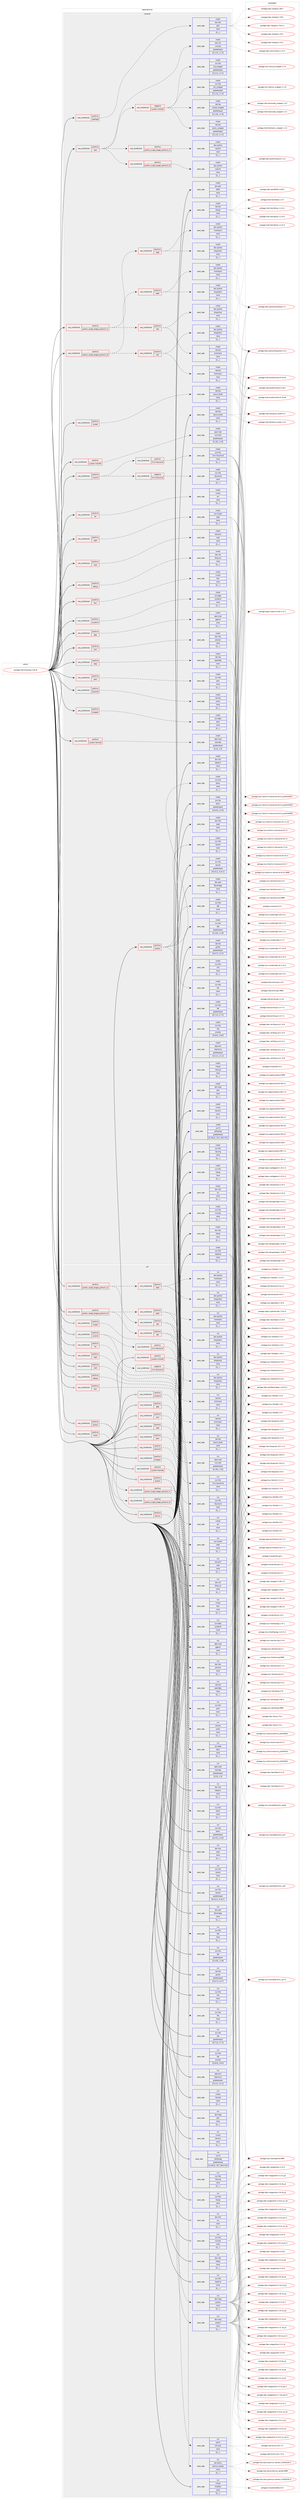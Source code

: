 digraph prolog {

# *************
# Graph options
# *************

newrank=true;
concentrate=true;
compound=true;
graph [rankdir=LR,fontname=Helvetica,fontsize=10,ranksep=1.5];#, ranksep=2.5, nodesep=0.2];
edge  [arrowhead=vee];
node  [fontname=Helvetica,fontsize=10];

# **********
# The ebuild
# **********

subgraph cluster_leftcol {
color=gray;
label=<<i>ebuild</i>>;
id [label="portage://net-fs/samba-4.18.10", color=red, width=4, href="../net-fs/samba-4.18.10.svg"];
}

# ****************
# The dependencies
# ****************

subgraph cluster_midcol {
color=gray;
label=<<i>dependencies</i>>;
subgraph cluster_compile {
fillcolor="#eeeeee";
style=filled;
label=<<i>compile</i>>;
subgraph cond1780 {
dependency4497 [label=<<TABLE BORDER="0" CELLBORDER="1" CELLSPACING="0" CELLPADDING="4"><TR><TD ROWSPAN="3" CELLPADDING="10">use_conditional</TD></TR><TR><TD>positive</TD></TR><TR><TD>acl</TD></TR></TABLE>>, shape=none, color=red];
subgraph pack2716 {
dependency4498 [label=<<TABLE BORDER="0" CELLBORDER="1" CELLSPACING="0" CELLPADDING="4" WIDTH="220"><TR><TD ROWSPAN="6" CELLPADDING="30">pack_dep</TD></TR><TR><TD WIDTH="110">install</TD></TR><TR><TD>virtual</TD></TR><TR><TD>acl</TD></TR><TR><TD>none</TD></TR><TR><TD>[[],,,,]</TD></TR></TABLE>>, shape=none, color=blue];
}
dependency4497:e -> dependency4498:w [weight=20,style="dashed",arrowhead="vee"];
}
id:e -> dependency4497:w [weight=20,style="solid",arrowhead="vee"];
subgraph cond1781 {
dependency4499 [label=<<TABLE BORDER="0" CELLBORDER="1" CELLSPACING="0" CELLPADDING="4"><TR><TD ROWSPAN="3" CELLPADDING="10">use_conditional</TD></TR><TR><TD>positive</TD></TR><TR><TD>ceph</TD></TR></TABLE>>, shape=none, color=red];
subgraph pack2717 {
dependency4500 [label=<<TABLE BORDER="0" CELLBORDER="1" CELLSPACING="0" CELLPADDING="4" WIDTH="220"><TR><TD ROWSPAN="6" CELLPADDING="30">pack_dep</TD></TR><TR><TD WIDTH="110">install</TD></TR><TR><TD>sys-cluster</TD></TR><TR><TD>ceph</TD></TR><TR><TD>none</TD></TR><TR><TD>[[],,,,]</TD></TR></TABLE>>, shape=none, color=blue];
}
dependency4499:e -> dependency4500:w [weight=20,style="dashed",arrowhead="vee"];
}
id:e -> dependency4499:w [weight=20,style="solid",arrowhead="vee"];
subgraph cond1782 {
dependency4501 [label=<<TABLE BORDER="0" CELLBORDER="1" CELLSPACING="0" CELLPADDING="4"><TR><TD ROWSPAN="3" CELLPADDING="10">use_conditional</TD></TR><TR><TD>positive</TD></TR><TR><TD>cluster</TD></TR></TABLE>>, shape=none, color=red];
subgraph pack2718 {
dependency4502 [label=<<TABLE BORDER="0" CELLBORDER="1" CELLSPACING="0" CELLPADDING="4" WIDTH="220"><TR><TD ROWSPAN="6" CELLPADDING="30">pack_dep</TD></TR><TR><TD WIDTH="110">install</TD></TR><TR><TD>net-libs</TD></TR><TR><TD>rpcsvc-proto</TD></TR><TR><TD>none</TD></TR><TR><TD>[[],,,,]</TD></TR></TABLE>>, shape=none, color=blue];
}
dependency4501:e -> dependency4502:w [weight=20,style="dashed",arrowhead="vee"];
}
id:e -> dependency4501:w [weight=20,style="solid",arrowhead="vee"];
subgraph cond1783 {
dependency4503 [label=<<TABLE BORDER="0" CELLBORDER="1" CELLSPACING="0" CELLPADDING="4"><TR><TD ROWSPAN="3" CELLPADDING="10">use_conditional</TD></TR><TR><TD>positive</TD></TR><TR><TD>cups</TD></TR></TABLE>>, shape=none, color=red];
subgraph pack2719 {
dependency4504 [label=<<TABLE BORDER="0" CELLBORDER="1" CELLSPACING="0" CELLPADDING="4" WIDTH="220"><TR><TD ROWSPAN="6" CELLPADDING="30">pack_dep</TD></TR><TR><TD WIDTH="110">install</TD></TR><TR><TD>net-print</TD></TR><TR><TD>cups</TD></TR><TR><TD>none</TD></TR><TR><TD>[[],,,,]</TD></TR></TABLE>>, shape=none, color=blue];
}
dependency4503:e -> dependency4504:w [weight=20,style="dashed",arrowhead="vee"];
}
id:e -> dependency4503:w [weight=20,style="solid",arrowhead="vee"];
subgraph cond1784 {
dependency4505 [label=<<TABLE BORDER="0" CELLBORDER="1" CELLSPACING="0" CELLPADDING="4"><TR><TD ROWSPAN="3" CELLPADDING="10">use_conditional</TD></TR><TR><TD>positive</TD></TR><TR><TD>debug</TD></TR></TABLE>>, shape=none, color=red];
subgraph pack2720 {
dependency4506 [label=<<TABLE BORDER="0" CELLBORDER="1" CELLSPACING="0" CELLPADDING="4" WIDTH="220"><TR><TD ROWSPAN="6" CELLPADDING="30">pack_dep</TD></TR><TR><TD WIDTH="110">install</TD></TR><TR><TD>dev-util</TD></TR><TR><TD>lttng-ust</TD></TR><TR><TD>none</TD></TR><TR><TD>[[],,,,]</TD></TR></TABLE>>, shape=none, color=blue];
}
dependency4505:e -> dependency4506:w [weight=20,style="dashed",arrowhead="vee"];
}
id:e -> dependency4505:w [weight=20,style="solid",arrowhead="vee"];
subgraph cond1785 {
dependency4507 [label=<<TABLE BORDER="0" CELLBORDER="1" CELLSPACING="0" CELLPADDING="4"><TR><TD ROWSPAN="3" CELLPADDING="10">use_conditional</TD></TR><TR><TD>positive</TD></TR><TR><TD>fam</TD></TR></TABLE>>, shape=none, color=red];
subgraph pack2721 {
dependency4508 [label=<<TABLE BORDER="0" CELLBORDER="1" CELLSPACING="0" CELLPADDING="4" WIDTH="220"><TR><TD ROWSPAN="6" CELLPADDING="30">pack_dep</TD></TR><TR><TD WIDTH="110">install</TD></TR><TR><TD>virtual</TD></TR><TR><TD>fam</TD></TR><TR><TD>none</TD></TR><TR><TD>[[],,,,]</TD></TR></TABLE>>, shape=none, color=blue];
}
dependency4507:e -> dependency4508:w [weight=20,style="dashed",arrowhead="vee"];
}
id:e -> dependency4507:w [weight=20,style="solid",arrowhead="vee"];
subgraph cond1786 {
dependency4509 [label=<<TABLE BORDER="0" CELLBORDER="1" CELLSPACING="0" CELLPADDING="4"><TR><TD ROWSPAN="3" CELLPADDING="10">use_conditional</TD></TR><TR><TD>positive</TD></TR><TR><TD>gpg</TD></TR></TABLE>>, shape=none, color=red];
subgraph pack2722 {
dependency4510 [label=<<TABLE BORDER="0" CELLBORDER="1" CELLSPACING="0" CELLPADDING="4" WIDTH="220"><TR><TD ROWSPAN="6" CELLPADDING="30">pack_dep</TD></TR><TR><TD WIDTH="110">install</TD></TR><TR><TD>app-crypt</TD></TR><TR><TD>gpgme</TD></TR><TR><TD>none</TD></TR><TR><TD>[[],,,,]</TD></TR></TABLE>>, shape=none, color=blue];
}
dependency4509:e -> dependency4510:w [weight=20,style="dashed",arrowhead="vee"];
}
id:e -> dependency4509:w [weight=20,style="solid",arrowhead="vee"];
subgraph cond1787 {
dependency4511 [label=<<TABLE BORDER="0" CELLBORDER="1" CELLSPACING="0" CELLPADDING="4"><TR><TD ROWSPAN="3" CELLPADDING="10">use_conditional</TD></TR><TR><TD>positive</TD></TR><TR><TD>json</TD></TR></TABLE>>, shape=none, color=red];
subgraph pack2723 {
dependency4512 [label=<<TABLE BORDER="0" CELLBORDER="1" CELLSPACING="0" CELLPADDING="4" WIDTH="220"><TR><TD ROWSPAN="6" CELLPADDING="30">pack_dep</TD></TR><TR><TD WIDTH="110">install</TD></TR><TR><TD>dev-libs</TD></TR><TR><TD>jansson</TD></TR><TR><TD>none</TD></TR><TR><TD>[[],,,,]</TD></TR></TABLE>>, shape=none, color=blue];
}
dependency4511:e -> dependency4512:w [weight=20,style="dashed",arrowhead="vee"];
}
id:e -> dependency4511:w [weight=20,style="solid",arrowhead="vee"];
subgraph cond1788 {
dependency4513 [label=<<TABLE BORDER="0" CELLBORDER="1" CELLSPACING="0" CELLPADDING="4"><TR><TD ROWSPAN="3" CELLPADDING="10">use_conditional</TD></TR><TR><TD>positive</TD></TR><TR><TD>ldap</TD></TR></TABLE>>, shape=none, color=red];
subgraph pack2724 {
dependency4514 [label=<<TABLE BORDER="0" CELLBORDER="1" CELLSPACING="0" CELLPADDING="4" WIDTH="220"><TR><TD ROWSPAN="6" CELLPADDING="30">pack_dep</TD></TR><TR><TD WIDTH="110">install</TD></TR><TR><TD>net-nds</TD></TR><TR><TD>openldap</TD></TR><TR><TD>none</TD></TR><TR><TD>[[],,,,]</TD></TR></TABLE>>, shape=none, color=blue];
}
dependency4513:e -> dependency4514:w [weight=20,style="dashed",arrowhead="vee"];
}
id:e -> dependency4513:w [weight=20,style="solid",arrowhead="vee"];
subgraph cond1789 {
dependency4515 [label=<<TABLE BORDER="0" CELLBORDER="1" CELLSPACING="0" CELLPADDING="4"><TR><TD ROWSPAN="3" CELLPADDING="10">use_conditional</TD></TR><TR><TD>positive</TD></TR><TR><TD>pam</TD></TR></TABLE>>, shape=none, color=red];
subgraph pack2725 {
dependency4516 [label=<<TABLE BORDER="0" CELLBORDER="1" CELLSPACING="0" CELLPADDING="4" WIDTH="220"><TR><TD ROWSPAN="6" CELLPADDING="30">pack_dep</TD></TR><TR><TD WIDTH="110">install</TD></TR><TR><TD>sys-libs</TD></TR><TR><TD>pam</TD></TR><TR><TD>none</TD></TR><TR><TD>[[],,,,]</TD></TR></TABLE>>, shape=none, color=blue];
}
dependency4515:e -> dependency4516:w [weight=20,style="dashed",arrowhead="vee"];
}
id:e -> dependency4515:w [weight=20,style="solid",arrowhead="vee"];
subgraph cond1790 {
dependency4517 [label=<<TABLE BORDER="0" CELLBORDER="1" CELLSPACING="0" CELLPADDING="4"><TR><TD ROWSPAN="3" CELLPADDING="10">use_conditional</TD></TR><TR><TD>positive</TD></TR><TR><TD>python</TD></TR></TABLE>>, shape=none, color=red];
subgraph pack2726 {
dependency4518 [label=<<TABLE BORDER="0" CELLBORDER="1" CELLSPACING="0" CELLPADDING="4" WIDTH="220"><TR><TD ROWSPAN="6" CELLPADDING="30">pack_dep</TD></TR><TR><TD WIDTH="110">install</TD></TR><TR><TD>sys-libs</TD></TR><TR><TD>ldb</TD></TR><TR><TD>none</TD></TR><TR><TD>[[],,,,]</TD></TR></TABLE>>, shape=none, color=blue];
}
dependency4517:e -> dependency4518:w [weight=20,style="dashed",arrowhead="vee"];
subgraph pack2727 {
dependency4519 [label=<<TABLE BORDER="0" CELLBORDER="1" CELLSPACING="0" CELLPADDING="4" WIDTH="220"><TR><TD ROWSPAN="6" CELLPADDING="30">pack_dep</TD></TR><TR><TD WIDTH="110">install</TD></TR><TR><TD>sys-libs</TD></TR><TR><TD>talloc</TD></TR><TR><TD>none</TD></TR><TR><TD>[[],,,,]</TD></TR></TABLE>>, shape=none, color=blue];
}
dependency4517:e -> dependency4519:w [weight=20,style="dashed",arrowhead="vee"];
subgraph pack2728 {
dependency4520 [label=<<TABLE BORDER="0" CELLBORDER="1" CELLSPACING="0" CELLPADDING="4" WIDTH="220"><TR><TD ROWSPAN="6" CELLPADDING="30">pack_dep</TD></TR><TR><TD WIDTH="110">install</TD></TR><TR><TD>sys-libs</TD></TR><TR><TD>tdb</TD></TR><TR><TD>none</TD></TR><TR><TD>[[],,,,]</TD></TR></TABLE>>, shape=none, color=blue];
}
dependency4517:e -> dependency4520:w [weight=20,style="dashed",arrowhead="vee"];
subgraph pack2729 {
dependency4521 [label=<<TABLE BORDER="0" CELLBORDER="1" CELLSPACING="0" CELLPADDING="4" WIDTH="220"><TR><TD ROWSPAN="6" CELLPADDING="30">pack_dep</TD></TR><TR><TD WIDTH="110">install</TD></TR><TR><TD>sys-libs</TD></TR><TR><TD>tevent</TD></TR><TR><TD>none</TD></TR><TR><TD>[[],,,,]</TD></TR></TABLE>>, shape=none, color=blue];
}
dependency4517:e -> dependency4521:w [weight=20,style="dashed",arrowhead="vee"];
}
id:e -> dependency4517:w [weight=20,style="solid",arrowhead="vee"];
subgraph cond1791 {
dependency4522 [label=<<TABLE BORDER="0" CELLBORDER="1" CELLSPACING="0" CELLPADDING="4"><TR><TD ROWSPAN="3" CELLPADDING="10">use_conditional</TD></TR><TR><TD>positive</TD></TR><TR><TD>python_single_target_python3_10</TD></TR></TABLE>>, shape=none, color=red];
subgraph cond1792 {
dependency4523 [label=<<TABLE BORDER="0" CELLBORDER="1" CELLSPACING="0" CELLPADDING="4"><TR><TD ROWSPAN="3" CELLPADDING="10">use_conditional</TD></TR><TR><TD>positive</TD></TR><TR><TD>addc</TD></TR></TABLE>>, shape=none, color=red];
subgraph pack2730 {
dependency4524 [label=<<TABLE BORDER="0" CELLBORDER="1" CELLSPACING="0" CELLPADDING="4" WIDTH="220"><TR><TD ROWSPAN="6" CELLPADDING="30">pack_dep</TD></TR><TR><TD WIDTH="110">install</TD></TR><TR><TD>dev-python</TD></TR><TR><TD>dnspython</TD></TR><TR><TD>none</TD></TR><TR><TD>[[],,,,]</TD></TR></TABLE>>, shape=none, color=blue];
}
dependency4523:e -> dependency4524:w [weight=20,style="dashed",arrowhead="vee"];
subgraph pack2731 {
dependency4525 [label=<<TABLE BORDER="0" CELLBORDER="1" CELLSPACING="0" CELLPADDING="4" WIDTH="220"><TR><TD ROWSPAN="6" CELLPADDING="30">pack_dep</TD></TR><TR><TD WIDTH="110">install</TD></TR><TR><TD>dev-python</TD></TR><TR><TD>markdown</TD></TR><TR><TD>none</TD></TR><TR><TD>[[],,,,]</TD></TR></TABLE>>, shape=none, color=blue];
}
dependency4523:e -> dependency4525:w [weight=20,style="dashed",arrowhead="vee"];
}
dependency4522:e -> dependency4523:w [weight=20,style="dashed",arrowhead="vee"];
subgraph cond1793 {
dependency4526 [label=<<TABLE BORDER="0" CELLBORDER="1" CELLSPACING="0" CELLPADDING="4"><TR><TD ROWSPAN="3" CELLPADDING="10">use_conditional</TD></TR><TR><TD>positive</TD></TR><TR><TD>ads</TD></TR></TABLE>>, shape=none, color=red];
subgraph pack2732 {
dependency4527 [label=<<TABLE BORDER="0" CELLBORDER="1" CELLSPACING="0" CELLPADDING="4" WIDTH="220"><TR><TD ROWSPAN="6" CELLPADDING="30">pack_dep</TD></TR><TR><TD WIDTH="110">install</TD></TR><TR><TD>dev-python</TD></TR><TR><TD>dnspython</TD></TR><TR><TD>none</TD></TR><TR><TD>[[],,,,]</TD></TR></TABLE>>, shape=none, color=blue];
}
dependency4526:e -> dependency4527:w [weight=20,style="dashed",arrowhead="vee"];
subgraph pack2733 {
dependency4528 [label=<<TABLE BORDER="0" CELLBORDER="1" CELLSPACING="0" CELLPADDING="4" WIDTH="220"><TR><TD ROWSPAN="6" CELLPADDING="30">pack_dep</TD></TR><TR><TD WIDTH="110">install</TD></TR><TR><TD>net-dns</TD></TR><TR><TD>bind-tools</TD></TR><TR><TD>none</TD></TR><TR><TD>[[],,,,]</TD></TR></TABLE>>, shape=none, color=blue];
}
dependency4526:e -> dependency4528:w [weight=20,style="dashed",arrowhead="vee"];
}
dependency4522:e -> dependency4526:w [weight=20,style="dashed",arrowhead="vee"];
}
id:e -> dependency4522:w [weight=20,style="solid",arrowhead="vee"];
subgraph cond1794 {
dependency4529 [label=<<TABLE BORDER="0" CELLBORDER="1" CELLSPACING="0" CELLPADDING="4"><TR><TD ROWSPAN="3" CELLPADDING="10">use_conditional</TD></TR><TR><TD>positive</TD></TR><TR><TD>python_single_target_python3_11</TD></TR></TABLE>>, shape=none, color=red];
subgraph cond1795 {
dependency4530 [label=<<TABLE BORDER="0" CELLBORDER="1" CELLSPACING="0" CELLPADDING="4"><TR><TD ROWSPAN="3" CELLPADDING="10">use_conditional</TD></TR><TR><TD>positive</TD></TR><TR><TD>addc</TD></TR></TABLE>>, shape=none, color=red];
subgraph pack2734 {
dependency4531 [label=<<TABLE BORDER="0" CELLBORDER="1" CELLSPACING="0" CELLPADDING="4" WIDTH="220"><TR><TD ROWSPAN="6" CELLPADDING="30">pack_dep</TD></TR><TR><TD WIDTH="110">install</TD></TR><TR><TD>dev-python</TD></TR><TR><TD>dnspython</TD></TR><TR><TD>none</TD></TR><TR><TD>[[],,,,]</TD></TR></TABLE>>, shape=none, color=blue];
}
dependency4530:e -> dependency4531:w [weight=20,style="dashed",arrowhead="vee"];
subgraph pack2735 {
dependency4532 [label=<<TABLE BORDER="0" CELLBORDER="1" CELLSPACING="0" CELLPADDING="4" WIDTH="220"><TR><TD ROWSPAN="6" CELLPADDING="30">pack_dep</TD></TR><TR><TD WIDTH="110">install</TD></TR><TR><TD>dev-python</TD></TR><TR><TD>markdown</TD></TR><TR><TD>none</TD></TR><TR><TD>[[],,,,]</TD></TR></TABLE>>, shape=none, color=blue];
}
dependency4530:e -> dependency4532:w [weight=20,style="dashed",arrowhead="vee"];
}
dependency4529:e -> dependency4530:w [weight=20,style="dashed",arrowhead="vee"];
subgraph cond1796 {
dependency4533 [label=<<TABLE BORDER="0" CELLBORDER="1" CELLSPACING="0" CELLPADDING="4"><TR><TD ROWSPAN="3" CELLPADDING="10">use_conditional</TD></TR><TR><TD>positive</TD></TR><TR><TD>ads</TD></TR></TABLE>>, shape=none, color=red];
subgraph pack2736 {
dependency4534 [label=<<TABLE BORDER="0" CELLBORDER="1" CELLSPACING="0" CELLPADDING="4" WIDTH="220"><TR><TD ROWSPAN="6" CELLPADDING="30">pack_dep</TD></TR><TR><TD WIDTH="110">install</TD></TR><TR><TD>dev-python</TD></TR><TR><TD>dnspython</TD></TR><TR><TD>none</TD></TR><TR><TD>[[],,,,]</TD></TR></TABLE>>, shape=none, color=blue];
}
dependency4533:e -> dependency4534:w [weight=20,style="dashed",arrowhead="vee"];
subgraph pack2737 {
dependency4535 [label=<<TABLE BORDER="0" CELLBORDER="1" CELLSPACING="0" CELLPADDING="4" WIDTH="220"><TR><TD ROWSPAN="6" CELLPADDING="30">pack_dep</TD></TR><TR><TD WIDTH="110">install</TD></TR><TR><TD>net-dns</TD></TR><TR><TD>bind-tools</TD></TR><TR><TD>none</TD></TR><TR><TD>[[],,,,]</TD></TR></TABLE>>, shape=none, color=blue];
}
dependency4533:e -> dependency4535:w [weight=20,style="dashed",arrowhead="vee"];
}
dependency4529:e -> dependency4533:w [weight=20,style="dashed",arrowhead="vee"];
}
id:e -> dependency4529:w [weight=20,style="solid",arrowhead="vee"];
subgraph cond1797 {
dependency4536 [label=<<TABLE BORDER="0" CELLBORDER="1" CELLSPACING="0" CELLPADDING="4"><TR><TD ROWSPAN="3" CELLPADDING="10">use_conditional</TD></TR><TR><TD>positive</TD></TR><TR><TD>snapper</TD></TR></TABLE>>, shape=none, color=red];
subgraph pack2738 {
dependency4537 [label=<<TABLE BORDER="0" CELLBORDER="1" CELLSPACING="0" CELLPADDING="4" WIDTH="220"><TR><TD ROWSPAN="6" CELLPADDING="30">pack_dep</TD></TR><TR><TD WIDTH="110">install</TD></TR><TR><TD>sys-apps</TD></TR><TR><TD>dbus</TD></TR><TR><TD>none</TD></TR><TR><TD>[[],,,,]</TD></TR></TABLE>>, shape=none, color=blue];
}
dependency4536:e -> dependency4537:w [weight=20,style="dashed",arrowhead="vee"];
}
id:e -> dependency4536:w [weight=20,style="solid",arrowhead="vee"];
subgraph cond1798 {
dependency4538 [label=<<TABLE BORDER="0" CELLBORDER="1" CELLSPACING="0" CELLPADDING="4"><TR><TD ROWSPAN="3" CELLPADDING="10">use_conditional</TD></TR><TR><TD>positive</TD></TR><TR><TD>spotlight</TD></TR></TABLE>>, shape=none, color=red];
subgraph pack2739 {
dependency4539 [label=<<TABLE BORDER="0" CELLBORDER="1" CELLSPACING="0" CELLPADDING="4" WIDTH="220"><TR><TD ROWSPAN="6" CELLPADDING="30">pack_dep</TD></TR><TR><TD WIDTH="110">install</TD></TR><TR><TD>dev-libs</TD></TR><TR><TD>glib</TD></TR><TR><TD>none</TD></TR><TR><TD>[[],,,,]</TD></TR></TABLE>>, shape=none, color=blue];
}
dependency4538:e -> dependency4539:w [weight=20,style="dashed",arrowhead="vee"];
}
id:e -> dependency4538:w [weight=20,style="solid",arrowhead="vee"];
subgraph cond1799 {
dependency4540 [label=<<TABLE BORDER="0" CELLBORDER="1" CELLSPACING="0" CELLPADDING="4"><TR><TD ROWSPAN="3" CELLPADDING="10">use_conditional</TD></TR><TR><TD>positive</TD></TR><TR><TD>system-heimdal</TD></TR></TABLE>>, shape=none, color=red];
subgraph pack2740 {
dependency4541 [label=<<TABLE BORDER="0" CELLBORDER="1" CELLSPACING="0" CELLPADDING="4" WIDTH="220"><TR><TD ROWSPAN="6" CELLPADDING="30">pack_dep</TD></TR><TR><TD WIDTH="110">install</TD></TR><TR><TD>app-crypt</TD></TR><TR><TD>heimdal</TD></TR><TR><TD>greaterequal</TD></TR><TR><TD>[[1,5],,,1.5]</TD></TR></TABLE>>, shape=none, color=blue];
}
dependency4540:e -> dependency4541:w [weight=20,style="dashed",arrowhead="vee"];
}
id:e -> dependency4540:w [weight=20,style="solid",arrowhead="vee"];
subgraph cond1800 {
dependency4542 [label=<<TABLE BORDER="0" CELLBORDER="1" CELLSPACING="0" CELLPADDING="4"><TR><TD ROWSPAN="3" CELLPADDING="10">use_conditional</TD></TR><TR><TD>positive</TD></TR><TR><TD>system-mitkrb5</TD></TR></TABLE>>, shape=none, color=red];
subgraph pack2741 {
dependency4543 [label=<<TABLE BORDER="0" CELLBORDER="1" CELLSPACING="0" CELLPADDING="4" WIDTH="220"><TR><TD ROWSPAN="6" CELLPADDING="30">pack_dep</TD></TR><TR><TD WIDTH="110">install</TD></TR><TR><TD>app-crypt</TD></TR><TR><TD>mit-krb5</TD></TR><TR><TD>greaterequal</TD></TR><TR><TD>[[1,19],,,1.19]</TD></TR></TABLE>>, shape=none, color=blue];
}
dependency4542:e -> dependency4543:w [weight=20,style="dashed",arrowhead="vee"];
}
id:e -> dependency4542:w [weight=20,style="solid",arrowhead="vee"];
subgraph cond1801 {
dependency4544 [label=<<TABLE BORDER="0" CELLBORDER="1" CELLSPACING="0" CELLPADDING="4"><TR><TD ROWSPAN="3" CELLPADDING="10">use_conditional</TD></TR><TR><TD>positive</TD></TR><TR><TD>systemd</TD></TR></TABLE>>, shape=none, color=red];
subgraph pack2742 {
dependency4545 [label=<<TABLE BORDER="0" CELLBORDER="1" CELLSPACING="0" CELLPADDING="4" WIDTH="220"><TR><TD ROWSPAN="6" CELLPADDING="30">pack_dep</TD></TR><TR><TD WIDTH="110">install</TD></TR><TR><TD>sys-apps</TD></TR><TR><TD>systemd</TD></TR><TR><TD>none</TD></TR><TR><TD>[[],,,,]</TD></TR></TABLE>>, shape=none, color=blue];
}
dependency4544:e -> dependency4545:w [weight=20,style="dashed",arrowhead="vee"];
}
id:e -> dependency4544:w [weight=20,style="solid",arrowhead="vee"];
subgraph cond1802 {
dependency4546 [label=<<TABLE BORDER="0" CELLBORDER="1" CELLSPACING="0" CELLPADDING="4"><TR><TD ROWSPAN="3" CELLPADDING="10">use_conditional</TD></TR><TR><TD>positive</TD></TR><TR><TD>test</TD></TR></TABLE>>, shape=none, color=red];
subgraph pack2743 {
dependency4547 [label=<<TABLE BORDER="0" CELLBORDER="1" CELLSPACING="0" CELLPADDING="4" WIDTH="220"><TR><TD ROWSPAN="6" CELLPADDING="30">pack_dep</TD></TR><TR><TD WIDTH="110">install</TD></TR><TR><TD>dev-util</TD></TR><TR><TD>cmocka</TD></TR><TR><TD>greaterequal</TD></TR><TR><TD>[[1,1,3],,,1.1.3]</TD></TR></TABLE>>, shape=none, color=blue];
}
dependency4546:e -> dependency4547:w [weight=20,style="dashed",arrowhead="vee"];
subgraph cond1803 {
dependency4548 [label=<<TABLE BORDER="0" CELLBORDER="1" CELLSPACING="0" CELLPADDING="4"><TR><TD ROWSPAN="3" CELLPADDING="10">use_conditional</TD></TR><TR><TD>positive</TD></TR><TR><TD>python_single_target_python3_10</TD></TR></TABLE>>, shape=none, color=red];
subgraph pack2744 {
dependency4549 [label=<<TABLE BORDER="0" CELLBORDER="1" CELLSPACING="0" CELLPADDING="4" WIDTH="220"><TR><TD ROWSPAN="6" CELLPADDING="30">pack_dep</TD></TR><TR><TD WIDTH="110">install</TD></TR><TR><TD>dev-python</TD></TR><TR><TD>subunit</TD></TR><TR><TD>none</TD></TR><TR><TD>[[],,,,]</TD></TR></TABLE>>, shape=none, color=blue];
}
dependency4548:e -> dependency4549:w [weight=20,style="dashed",arrowhead="vee"];
}
dependency4546:e -> dependency4548:w [weight=20,style="dashed",arrowhead="vee"];
subgraph cond1804 {
dependency4550 [label=<<TABLE BORDER="0" CELLBORDER="1" CELLSPACING="0" CELLPADDING="4"><TR><TD ROWSPAN="3" CELLPADDING="10">use_conditional</TD></TR><TR><TD>positive</TD></TR><TR><TD>python_single_target_python3_11</TD></TR></TABLE>>, shape=none, color=red];
subgraph pack2745 {
dependency4551 [label=<<TABLE BORDER="0" CELLBORDER="1" CELLSPACING="0" CELLPADDING="4" WIDTH="220"><TR><TD ROWSPAN="6" CELLPADDING="30">pack_dep</TD></TR><TR><TD WIDTH="110">install</TD></TR><TR><TD>dev-python</TD></TR><TR><TD>subunit</TD></TR><TR><TD>none</TD></TR><TR><TD>[[],,,,]</TD></TR></TABLE>>, shape=none, color=blue];
}
dependency4550:e -> dependency4551:w [weight=20,style="dashed",arrowhead="vee"];
}
dependency4546:e -> dependency4550:w [weight=20,style="dashed",arrowhead="vee"];
subgraph cond1805 {
dependency4552 [label=<<TABLE BORDER="0" CELLBORDER="1" CELLSPACING="0" CELLPADDING="4"><TR><TD ROWSPAN="3" CELLPADDING="10">use_conditional</TD></TR><TR><TD>negative</TD></TR><TR><TD>system-mitkrb5</TD></TR></TABLE>>, shape=none, color=red];
subgraph pack2746 {
dependency4553 [label=<<TABLE BORDER="0" CELLBORDER="1" CELLSPACING="0" CELLPADDING="4" WIDTH="220"><TR><TD ROWSPAN="6" CELLPADDING="30">pack_dep</TD></TR><TR><TD WIDTH="110">install</TD></TR><TR><TD>net-dns</TD></TR><TR><TD>resolv_wrapper</TD></TR><TR><TD>greaterequal</TD></TR><TR><TD>[[1,1,4],,,1.1.4]</TD></TR></TABLE>>, shape=none, color=blue];
}
dependency4552:e -> dependency4553:w [weight=20,style="dashed",arrowhead="vee"];
subgraph pack2747 {
dependency4554 [label=<<TABLE BORDER="0" CELLBORDER="1" CELLSPACING="0" CELLPADDING="4" WIDTH="220"><TR><TD ROWSPAN="6" CELLPADDING="30">pack_dep</TD></TR><TR><TD WIDTH="110">install</TD></TR><TR><TD>net-libs</TD></TR><TR><TD>socket_wrapper</TD></TR><TR><TD>greaterequal</TD></TR><TR><TD>[[1,1,9],,,1.1.9]</TD></TR></TABLE>>, shape=none, color=blue];
}
dependency4552:e -> dependency4554:w [weight=20,style="dashed",arrowhead="vee"];
subgraph pack2748 {
dependency4555 [label=<<TABLE BORDER="0" CELLBORDER="1" CELLSPACING="0" CELLPADDING="4" WIDTH="220"><TR><TD ROWSPAN="6" CELLPADDING="30">pack_dep</TD></TR><TR><TD WIDTH="110">install</TD></TR><TR><TD>sys-libs</TD></TR><TR><TD>nss_wrapper</TD></TR><TR><TD>greaterequal</TD></TR><TR><TD>[[1,1,3],,,1.1.3]</TD></TR></TABLE>>, shape=none, color=blue];
}
dependency4552:e -> dependency4555:w [weight=20,style="dashed",arrowhead="vee"];
subgraph pack2749 {
dependency4556 [label=<<TABLE BORDER="0" CELLBORDER="1" CELLSPACING="0" CELLPADDING="4" WIDTH="220"><TR><TD ROWSPAN="6" CELLPADDING="30">pack_dep</TD></TR><TR><TD WIDTH="110">install</TD></TR><TR><TD>sys-libs</TD></TR><TR><TD>uid_wrapper</TD></TR><TR><TD>greaterequal</TD></TR><TR><TD>[[1,2,1],,,1.2.1]</TD></TR></TABLE>>, shape=none, color=blue];
}
dependency4552:e -> dependency4556:w [weight=20,style="dashed",arrowhead="vee"];
}
dependency4546:e -> dependency4552:w [weight=20,style="dashed",arrowhead="vee"];
}
id:e -> dependency4546:w [weight=20,style="solid",arrowhead="vee"];
subgraph cond1806 {
dependency4557 [label=<<TABLE BORDER="0" CELLBORDER="1" CELLSPACING="0" CELLPADDING="4"><TR><TD ROWSPAN="3" CELLPADDING="10">use_conditional</TD></TR><TR><TD>positive</TD></TR><TR><TD>unwind</TD></TR></TABLE>>, shape=none, color=red];
subgraph cond1807 {
dependency4558 [label=<<TABLE BORDER="0" CELLBORDER="1" CELLSPACING="0" CELLPADDING="4"><TR><TD ROWSPAN="3" CELLPADDING="10">use_conditional</TD></TR><TR><TD>positive</TD></TR><TR><TD>llvm-libunwind</TD></TR></TABLE>>, shape=none, color=red];
subgraph pack2750 {
dependency4559 [label=<<TABLE BORDER="0" CELLBORDER="1" CELLSPACING="0" CELLPADDING="4" WIDTH="220"><TR><TD ROWSPAN="6" CELLPADDING="30">pack_dep</TD></TR><TR><TD WIDTH="110">install</TD></TR><TR><TD>sys-libs</TD></TR><TR><TD>llvm-libunwind</TD></TR><TR><TD>none</TD></TR><TR><TD>[[],,,,]</TD></TR></TABLE>>, shape=none, color=blue];
}
dependency4558:e -> dependency4559:w [weight=20,style="dashed",arrowhead="vee"];
}
dependency4557:e -> dependency4558:w [weight=20,style="dashed",arrowhead="vee"];
subgraph cond1808 {
dependency4560 [label=<<TABLE BORDER="0" CELLBORDER="1" CELLSPACING="0" CELLPADDING="4"><TR><TD ROWSPAN="3" CELLPADDING="10">use_conditional</TD></TR><TR><TD>negative</TD></TR><TR><TD>llvm-libunwind</TD></TR></TABLE>>, shape=none, color=red];
subgraph pack2751 {
dependency4561 [label=<<TABLE BORDER="0" CELLBORDER="1" CELLSPACING="0" CELLPADDING="4" WIDTH="220"><TR><TD ROWSPAN="6" CELLPADDING="30">pack_dep</TD></TR><TR><TD WIDTH="110">install</TD></TR><TR><TD>sys-libs</TD></TR><TR><TD>libunwind</TD></TR><TR><TD>none</TD></TR><TR><TD>[[],,,,]</TD></TR></TABLE>>, shape=none, color=blue];
}
dependency4560:e -> dependency4561:w [weight=20,style="dashed",arrowhead="vee"];
}
dependency4557:e -> dependency4560:w [weight=20,style="dashed",arrowhead="vee"];
}
id:e -> dependency4557:w [weight=20,style="solid",arrowhead="vee"];
subgraph cond1809 {
dependency4562 [label=<<TABLE BORDER="0" CELLBORDER="1" CELLSPACING="0" CELLPADDING="4"><TR><TD ROWSPAN="3" CELLPADDING="10">use_conditional</TD></TR><TR><TD>positive</TD></TR><TR><TD>zeroconf</TD></TR></TABLE>>, shape=none, color=red];
subgraph pack2752 {
dependency4563 [label=<<TABLE BORDER="0" CELLBORDER="1" CELLSPACING="0" CELLPADDING="4" WIDTH="220"><TR><TD ROWSPAN="6" CELLPADDING="30">pack_dep</TD></TR><TR><TD WIDTH="110">install</TD></TR><TR><TD>net-dns</TD></TR><TR><TD>avahi</TD></TR><TR><TD>none</TD></TR><TR><TD>[[],,,,]</TD></TR></TABLE>>, shape=none, color=blue];
}
dependency4562:e -> dependency4563:w [weight=20,style="dashed",arrowhead="vee"];
}
id:e -> dependency4562:w [weight=20,style="solid",arrowhead="vee"];
subgraph pack2753 {
dependency4564 [label=<<TABLE BORDER="0" CELLBORDER="1" CELLSPACING="0" CELLPADDING="4" WIDTH="220"><TR><TD ROWSPAN="6" CELLPADDING="30">pack_dep</TD></TR><TR><TD WIDTH="110">install</TD></TR><TR><TD>app-arch</TD></TR><TR><TD>libarchive</TD></TR><TR><TD>greaterequal</TD></TR><TR><TD>[[3,1,2],,,3.1.2]</TD></TR></TABLE>>, shape=none, color=blue];
}
id:e -> dependency4564:w [weight=20,style="solid",arrowhead="vee"];
subgraph pack2754 {
dependency4565 [label=<<TABLE BORDER="0" CELLBORDER="1" CELLSPACING="0" CELLPADDING="4" WIDTH="220"><TR><TD ROWSPAN="6" CELLPADDING="30">pack_dep</TD></TR><TR><TD WIDTH="110">install</TD></TR><TR><TD>dev-lang</TD></TR><TR><TD>perl</TD></TR><TR><TD>none</TD></TR><TR><TD>[[],,,,]</TD></TR></TABLE>>, shape=none, color=blue];
}
id:e -> dependency4565:w [weight=20,style="solid",arrowhead="vee"];
subgraph pack2755 {
dependency4566 [label=<<TABLE BORDER="0" CELLBORDER="1" CELLSPACING="0" CELLPADDING="4" WIDTH="220"><TR><TD ROWSPAN="6" CELLPADDING="30">pack_dep</TD></TR><TR><TD WIDTH="110">install</TD></TR><TR><TD>dev-libs</TD></TR><TR><TD>icu</TD></TR><TR><TD>none</TD></TR><TR><TD>[[],,,,]</TD></TR></TABLE>>, shape=none, color=blue];
}
id:e -> dependency4566:w [weight=20,style="solid",arrowhead="vee"];
subgraph pack2756 {
dependency4567 [label=<<TABLE BORDER="0" CELLBORDER="1" CELLSPACING="0" CELLPADDING="4" WIDTH="220"><TR><TD ROWSPAN="6" CELLPADDING="30">pack_dep</TD></TR><TR><TD WIDTH="110">install</TD></TR><TR><TD>dev-libs</TD></TR><TR><TD>libbsd</TD></TR><TR><TD>none</TD></TR><TR><TD>[[],,,,]</TD></TR></TABLE>>, shape=none, color=blue];
}
id:e -> dependency4567:w [weight=20,style="solid",arrowhead="vee"];
subgraph pack2757 {
dependency4568 [label=<<TABLE BORDER="0" CELLBORDER="1" CELLSPACING="0" CELLPADDING="4" WIDTH="220"><TR><TD ROWSPAN="6" CELLPADDING="30">pack_dep</TD></TR><TR><TD WIDTH="110">install</TD></TR><TR><TD>dev-libs</TD></TR><TR><TD>libtasn1</TD></TR><TR><TD>none</TD></TR><TR><TD>[[],,,,]</TD></TR></TABLE>>, shape=none, color=blue];
}
id:e -> dependency4568:w [weight=20,style="solid",arrowhead="vee"];
subgraph pack2758 {
dependency4569 [label=<<TABLE BORDER="0" CELLBORDER="1" CELLSPACING="0" CELLPADDING="4" WIDTH="220"><TR><TD ROWSPAN="6" CELLPADDING="30">pack_dep</TD></TR><TR><TD WIDTH="110">install</TD></TR><TR><TD>dev-libs</TD></TR><TR><TD>popt</TD></TR><TR><TD>none</TD></TR><TR><TD>[[],,,,]</TD></TR></TABLE>>, shape=none, color=blue];
}
id:e -> dependency4569:w [weight=20,style="solid",arrowhead="vee"];
subgraph pack2759 {
dependency4570 [label=<<TABLE BORDER="0" CELLBORDER="1" CELLSPACING="0" CELLPADDING="4" WIDTH="220"><TR><TD ROWSPAN="6" CELLPADDING="30">pack_dep</TD></TR><TR><TD WIDTH="110">install</TD></TR><TR><TD>dev-perl</TD></TR><TR><TD>JSON</TD></TR><TR><TD>none</TD></TR><TR><TD>[[],,,,]</TD></TR></TABLE>>, shape=none, color=blue];
}
id:e -> dependency4570:w [weight=20,style="solid",arrowhead="vee"];
subgraph pack2760 {
dependency4571 [label=<<TABLE BORDER="0" CELLBORDER="1" CELLSPACING="0" CELLPADDING="4" WIDTH="220"><TR><TD ROWSPAN="6" CELLPADDING="30">pack_dep</TD></TR><TR><TD WIDTH="110">install</TD></TR><TR><TD>dev-perl</TD></TR><TR><TD>Parse-Yapp</TD></TR><TR><TD>none</TD></TR><TR><TD>[[],,,,]</TD></TR></TABLE>>, shape=none, color=blue];
}
id:e -> dependency4571:w [weight=20,style="solid",arrowhead="vee"];
subgraph pack2761 {
dependency4572 [label=<<TABLE BORDER="0" CELLBORDER="1" CELLSPACING="0" CELLPADDING="4" WIDTH="220"><TR><TD ROWSPAN="6" CELLPADDING="30">pack_dep</TD></TR><TR><TD WIDTH="110">install</TD></TR><TR><TD>net-libs</TD></TR><TR><TD>gnutls</TD></TR><TR><TD>greaterequal</TD></TR><TR><TD>[[3,4,7],,,3.4.7]</TD></TR></TABLE>>, shape=none, color=blue];
}
id:e -> dependency4572:w [weight=20,style="solid",arrowhead="vee"];
subgraph pack2762 {
dependency4573 [label=<<TABLE BORDER="0" CELLBORDER="1" CELLSPACING="0" CELLPADDING="4" WIDTH="220"><TR><TD ROWSPAN="6" CELLPADDING="30">pack_dep</TD></TR><TR><TD WIDTH="110">install</TD></TR><TR><TD>net-libs</TD></TR><TR><TD>libtirpc</TD></TR><TR><TD>none</TD></TR><TR><TD>[[],,,,]</TD></TR></TABLE>>, shape=none, color=blue];
}
id:e -> dependency4573:w [weight=20,style="solid",arrowhead="vee"];
subgraph pack2763 {
dependency4574 [label=<<TABLE BORDER="0" CELLBORDER="1" CELLSPACING="0" CELLPADDING="4" WIDTH="220"><TR><TD ROWSPAN="6" CELLPADDING="30">pack_dep</TD></TR><TR><TD WIDTH="110">install</TD></TR><TR><TD>net-libs</TD></TR><TR><TD>rpcsvc-proto</TD></TR><TR><TD>none</TD></TR><TR><TD>[[],,,,]</TD></TR></TABLE>>, shape=none, color=blue];
}
id:e -> dependency4574:w [weight=20,style="solid",arrowhead="vee"];
subgraph pack2764 {
dependency4575 [label=<<TABLE BORDER="0" CELLBORDER="1" CELLSPACING="0" CELLPADDING="4" WIDTH="220"><TR><TD ROWSPAN="6" CELLPADDING="30">pack_dep</TD></TR><TR><TD WIDTH="110">install</TD></TR><TR><TD>sys-fs</TD></TR><TR><TD>e2fsprogs</TD></TR><TR><TD>greaterequal</TD></TR><TR><TD>[[1,46,4],,-r51,1.46.4-r51]</TD></TR></TABLE>>, shape=none, color=blue];
}
id:e -> dependency4575:w [weight=20,style="solid",arrowhead="vee"];
subgraph pack2765 {
dependency4576 [label=<<TABLE BORDER="0" CELLBORDER="1" CELLSPACING="0" CELLPADDING="4" WIDTH="220"><TR><TD ROWSPAN="6" CELLPADDING="30">pack_dep</TD></TR><TR><TD WIDTH="110">install</TD></TR><TR><TD>sys-libs</TD></TR><TR><TD>ldb</TD></TR><TR><TD>greaterequal</TD></TR><TR><TD>[[2,7,2],,,2.7.2]</TD></TR></TABLE>>, shape=none, color=blue];
}
id:e -> dependency4576:w [weight=20,style="solid",arrowhead="vee"];
subgraph pack2766 {
dependency4577 [label=<<TABLE BORDER="0" CELLBORDER="1" CELLSPACING="0" CELLPADDING="4" WIDTH="220"><TR><TD ROWSPAN="6" CELLPADDING="30">pack_dep</TD></TR><TR><TD WIDTH="110">install</TD></TR><TR><TD>sys-libs</TD></TR><TR><TD>ldb</TD></TR><TR><TD>smaller</TD></TR><TR><TD>[[2,8,0],,,2.8.0]</TD></TR></TABLE>>, shape=none, color=blue];
}
id:e -> dependency4577:w [weight=20,style="solid",arrowhead="vee"];
subgraph pack2767 {
dependency4578 [label=<<TABLE BORDER="0" CELLBORDER="1" CELLSPACING="0" CELLPADDING="4" WIDTH="220"><TR><TD ROWSPAN="6" CELLPADDING="30">pack_dep</TD></TR><TR><TD WIDTH="110">install</TD></TR><TR><TD>sys-libs</TD></TR><TR><TD>libcap</TD></TR><TR><TD>none</TD></TR><TR><TD>[[],,,,]</TD></TR></TABLE>>, shape=none, color=blue];
}
id:e -> dependency4578:w [weight=20,style="solid",arrowhead="vee"];
subgraph pack2768 {
dependency4579 [label=<<TABLE BORDER="0" CELLBORDER="1" CELLSPACING="0" CELLPADDING="4" WIDTH="220"><TR><TD ROWSPAN="6" CELLPADDING="30">pack_dep</TD></TR><TR><TD WIDTH="110">install</TD></TR><TR><TD>sys-libs</TD></TR><TR><TD>liburing</TD></TR><TR><TD>none</TD></TR><TR><TD>[[],,,,]</TD></TR></TABLE>>, shape=none, color=blue];
}
id:e -> dependency4579:w [weight=20,style="solid",arrowhead="vee"];
subgraph pack2769 {
dependency4580 [label=<<TABLE BORDER="0" CELLBORDER="1" CELLSPACING="0" CELLPADDING="4" WIDTH="220"><TR><TD ROWSPAN="6" CELLPADDING="30">pack_dep</TD></TR><TR><TD WIDTH="110">install</TD></TR><TR><TD>sys-libs</TD></TR><TR><TD>ncurses</TD></TR><TR><TD>none</TD></TR><TR><TD>[[],,,,]</TD></TR></TABLE>>, shape=none, color=blue];
}
id:e -> dependency4580:w [weight=20,style="solid",arrowhead="vee"];
subgraph pack2770 {
dependency4581 [label=<<TABLE BORDER="0" CELLBORDER="1" CELLSPACING="0" CELLPADDING="4" WIDTH="220"><TR><TD ROWSPAN="6" CELLPADDING="30">pack_dep</TD></TR><TR><TD WIDTH="110">install</TD></TR><TR><TD>sys-libs</TD></TR><TR><TD>readline</TD></TR><TR><TD>none</TD></TR><TR><TD>[[],,,,]</TD></TR></TABLE>>, shape=none, color=blue];
}
id:e -> dependency4581:w [weight=20,style="solid",arrowhead="vee"];
subgraph pack2771 {
dependency4582 [label=<<TABLE BORDER="0" CELLBORDER="1" CELLSPACING="0" CELLPADDING="4" WIDTH="220"><TR><TD ROWSPAN="6" CELLPADDING="30">pack_dep</TD></TR><TR><TD WIDTH="110">install</TD></TR><TR><TD>sys-libs</TD></TR><TR><TD>talloc</TD></TR><TR><TD>greaterequal</TD></TR><TR><TD>[[2,4,0],,,2.4.0]</TD></TR></TABLE>>, shape=none, color=blue];
}
id:e -> dependency4582:w [weight=20,style="solid",arrowhead="vee"];
subgraph pack2772 {
dependency4583 [label=<<TABLE BORDER="0" CELLBORDER="1" CELLSPACING="0" CELLPADDING="4" WIDTH="220"><TR><TD ROWSPAN="6" CELLPADDING="30">pack_dep</TD></TR><TR><TD WIDTH="110">install</TD></TR><TR><TD>sys-libs</TD></TR><TR><TD>tdb</TD></TR><TR><TD>greaterequal</TD></TR><TR><TD>[[1,4,8],,,1.4.8]</TD></TR></TABLE>>, shape=none, color=blue];
}
id:e -> dependency4583:w [weight=20,style="solid",arrowhead="vee"];
subgraph pack2773 {
dependency4584 [label=<<TABLE BORDER="0" CELLBORDER="1" CELLSPACING="0" CELLPADDING="4" WIDTH="220"><TR><TD ROWSPAN="6" CELLPADDING="30">pack_dep</TD></TR><TR><TD WIDTH="110">install</TD></TR><TR><TD>sys-libs</TD></TR><TR><TD>tevent</TD></TR><TR><TD>greaterequal</TD></TR><TR><TD>[[0,14,1],,,0.14.1]</TD></TR></TABLE>>, shape=none, color=blue];
}
id:e -> dependency4584:w [weight=20,style="solid",arrowhead="vee"];
subgraph pack2774 {
dependency4585 [label=<<TABLE BORDER="0" CELLBORDER="1" CELLSPACING="0" CELLPADDING="4" WIDTH="220"><TR><TD ROWSPAN="6" CELLPADDING="30">pack_dep</TD></TR><TR><TD WIDTH="110">install</TD></TR><TR><TD>sys-libs</TD></TR><TR><TD>zlib</TD></TR><TR><TD>none</TD></TR><TR><TD>[[],,,,]</TD></TR></TABLE>>, shape=none, color=blue];
}
id:e -> dependency4585:w [weight=20,style="solid",arrowhead="vee"];
subgraph pack2775 {
dependency4586 [label=<<TABLE BORDER="0" CELLBORDER="1" CELLSPACING="0" CELLPADDING="4" WIDTH="220"><TR><TD ROWSPAN="6" CELLPADDING="30">pack_dep</TD></TR><TR><TD WIDTH="110">install</TD></TR><TR><TD>virtual</TD></TR><TR><TD>libcrypt</TD></TR><TR><TD>none</TD></TR><TR><TD>[[],,,,]</TD></TR></TABLE>>, shape=none, color=blue];
}
id:e -> dependency4586:w [weight=20,style="solid",arrowhead="vee"];
subgraph pack2776 {
dependency4587 [label=<<TABLE BORDER="0" CELLBORDER="1" CELLSPACING="0" CELLPADDING="4" WIDTH="220"><TR><TD ROWSPAN="6" CELLPADDING="30">pack_dep</TD></TR><TR><TD WIDTH="110">install</TD></TR><TR><TD>virtual</TD></TR><TR><TD>libiconv</TD></TR><TR><TD>none</TD></TR><TR><TD>[[],,,,]</TD></TR></TABLE>>, shape=none, color=blue];
}
id:e -> dependency4587:w [weight=20,style="solid",arrowhead="vee"];
}
subgraph cluster_compileandrun {
fillcolor="#eeeeee";
style=filled;
label=<<i>compile and run</i>>;
}
subgraph cluster_run {
fillcolor="#eeeeee";
style=filled;
label=<<i>run</i>>;
subgraph cond1810 {
dependency4588 [label=<<TABLE BORDER="0" CELLBORDER="1" CELLSPACING="0" CELLPADDING="4"><TR><TD ROWSPAN="3" CELLPADDING="10">use_conditional</TD></TR><TR><TD>positive</TD></TR><TR><TD>acl</TD></TR></TABLE>>, shape=none, color=red];
subgraph pack2777 {
dependency4589 [label=<<TABLE BORDER="0" CELLBORDER="1" CELLSPACING="0" CELLPADDING="4" WIDTH="220"><TR><TD ROWSPAN="6" CELLPADDING="30">pack_dep</TD></TR><TR><TD WIDTH="110">run</TD></TR><TR><TD>virtual</TD></TR><TR><TD>acl</TD></TR><TR><TD>none</TD></TR><TR><TD>[[],,,,]</TD></TR></TABLE>>, shape=none, color=blue];
}
dependency4588:e -> dependency4589:w [weight=20,style="dashed",arrowhead="vee"];
}
id:e -> dependency4588:w [weight=20,style="solid",arrowhead="odot"];
subgraph cond1811 {
dependency4590 [label=<<TABLE BORDER="0" CELLBORDER="1" CELLSPACING="0" CELLPADDING="4"><TR><TD ROWSPAN="3" CELLPADDING="10">use_conditional</TD></TR><TR><TD>positive</TD></TR><TR><TD>ceph</TD></TR></TABLE>>, shape=none, color=red];
subgraph pack2778 {
dependency4591 [label=<<TABLE BORDER="0" CELLBORDER="1" CELLSPACING="0" CELLPADDING="4" WIDTH="220"><TR><TD ROWSPAN="6" CELLPADDING="30">pack_dep</TD></TR><TR><TD WIDTH="110">run</TD></TR><TR><TD>sys-cluster</TD></TR><TR><TD>ceph</TD></TR><TR><TD>none</TD></TR><TR><TD>[[],,,,]</TD></TR></TABLE>>, shape=none, color=blue];
}
dependency4590:e -> dependency4591:w [weight=20,style="dashed",arrowhead="vee"];
}
id:e -> dependency4590:w [weight=20,style="solid",arrowhead="odot"];
subgraph cond1812 {
dependency4592 [label=<<TABLE BORDER="0" CELLBORDER="1" CELLSPACING="0" CELLPADDING="4"><TR><TD ROWSPAN="3" CELLPADDING="10">use_conditional</TD></TR><TR><TD>positive</TD></TR><TR><TD>client</TD></TR></TABLE>>, shape=none, color=red];
subgraph pack2779 {
dependency4593 [label=<<TABLE BORDER="0" CELLBORDER="1" CELLSPACING="0" CELLPADDING="4" WIDTH="220"><TR><TD ROWSPAN="6" CELLPADDING="30">pack_dep</TD></TR><TR><TD WIDTH="110">run</TD></TR><TR><TD>net-fs</TD></TR><TR><TD>cifs-utils</TD></TR><TR><TD>none</TD></TR><TR><TD>[[],,,,]</TD></TR></TABLE>>, shape=none, color=blue];
}
dependency4592:e -> dependency4593:w [weight=20,style="dashed",arrowhead="vee"];
}
id:e -> dependency4592:w [weight=20,style="solid",arrowhead="odot"];
subgraph cond1813 {
dependency4594 [label=<<TABLE BORDER="0" CELLBORDER="1" CELLSPACING="0" CELLPADDING="4"><TR><TD ROWSPAN="3" CELLPADDING="10">use_conditional</TD></TR><TR><TD>positive</TD></TR><TR><TD>cluster</TD></TR></TABLE>>, shape=none, color=red];
subgraph pack2780 {
dependency4595 [label=<<TABLE BORDER="0" CELLBORDER="1" CELLSPACING="0" CELLPADDING="4" WIDTH="220"><TR><TD ROWSPAN="6" CELLPADDING="30">pack_dep</TD></TR><TR><TD WIDTH="110">run</TD></TR><TR><TD>net-libs</TD></TR><TR><TD>rpcsvc-proto</TD></TR><TR><TD>none</TD></TR><TR><TD>[[],,,,]</TD></TR></TABLE>>, shape=none, color=blue];
}
dependency4594:e -> dependency4595:w [weight=20,style="dashed",arrowhead="vee"];
}
id:e -> dependency4594:w [weight=20,style="solid",arrowhead="odot"];
subgraph cond1814 {
dependency4596 [label=<<TABLE BORDER="0" CELLBORDER="1" CELLSPACING="0" CELLPADDING="4"><TR><TD ROWSPAN="3" CELLPADDING="10">use_conditional</TD></TR><TR><TD>positive</TD></TR><TR><TD>cups</TD></TR></TABLE>>, shape=none, color=red];
subgraph pack2781 {
dependency4597 [label=<<TABLE BORDER="0" CELLBORDER="1" CELLSPACING="0" CELLPADDING="4" WIDTH="220"><TR><TD ROWSPAN="6" CELLPADDING="30">pack_dep</TD></TR><TR><TD WIDTH="110">run</TD></TR><TR><TD>net-print</TD></TR><TR><TD>cups</TD></TR><TR><TD>none</TD></TR><TR><TD>[[],,,,]</TD></TR></TABLE>>, shape=none, color=blue];
}
dependency4596:e -> dependency4597:w [weight=20,style="dashed",arrowhead="vee"];
}
id:e -> dependency4596:w [weight=20,style="solid",arrowhead="odot"];
subgraph cond1815 {
dependency4598 [label=<<TABLE BORDER="0" CELLBORDER="1" CELLSPACING="0" CELLPADDING="4"><TR><TD ROWSPAN="3" CELLPADDING="10">use_conditional</TD></TR><TR><TD>positive</TD></TR><TR><TD>debug</TD></TR></TABLE>>, shape=none, color=red];
subgraph pack2782 {
dependency4599 [label=<<TABLE BORDER="0" CELLBORDER="1" CELLSPACING="0" CELLPADDING="4" WIDTH="220"><TR><TD ROWSPAN="6" CELLPADDING="30">pack_dep</TD></TR><TR><TD WIDTH="110">run</TD></TR><TR><TD>dev-util</TD></TR><TR><TD>lttng-ust</TD></TR><TR><TD>none</TD></TR><TR><TD>[[],,,,]</TD></TR></TABLE>>, shape=none, color=blue];
}
dependency4598:e -> dependency4599:w [weight=20,style="dashed",arrowhead="vee"];
}
id:e -> dependency4598:w [weight=20,style="solid",arrowhead="odot"];
subgraph cond1816 {
dependency4600 [label=<<TABLE BORDER="0" CELLBORDER="1" CELLSPACING="0" CELLPADDING="4"><TR><TD ROWSPAN="3" CELLPADDING="10">use_conditional</TD></TR><TR><TD>positive</TD></TR><TR><TD>fam</TD></TR></TABLE>>, shape=none, color=red];
subgraph pack2783 {
dependency4601 [label=<<TABLE BORDER="0" CELLBORDER="1" CELLSPACING="0" CELLPADDING="4" WIDTH="220"><TR><TD ROWSPAN="6" CELLPADDING="30">pack_dep</TD></TR><TR><TD WIDTH="110">run</TD></TR><TR><TD>virtual</TD></TR><TR><TD>fam</TD></TR><TR><TD>none</TD></TR><TR><TD>[[],,,,]</TD></TR></TABLE>>, shape=none, color=blue];
}
dependency4600:e -> dependency4601:w [weight=20,style="dashed",arrowhead="vee"];
}
id:e -> dependency4600:w [weight=20,style="solid",arrowhead="odot"];
subgraph cond1817 {
dependency4602 [label=<<TABLE BORDER="0" CELLBORDER="1" CELLSPACING="0" CELLPADDING="4"><TR><TD ROWSPAN="3" CELLPADDING="10">use_conditional</TD></TR><TR><TD>positive</TD></TR><TR><TD>gpg</TD></TR></TABLE>>, shape=none, color=red];
subgraph pack2784 {
dependency4603 [label=<<TABLE BORDER="0" CELLBORDER="1" CELLSPACING="0" CELLPADDING="4" WIDTH="220"><TR><TD ROWSPAN="6" CELLPADDING="30">pack_dep</TD></TR><TR><TD WIDTH="110">run</TD></TR><TR><TD>app-crypt</TD></TR><TR><TD>gpgme</TD></TR><TR><TD>none</TD></TR><TR><TD>[[],,,,]</TD></TR></TABLE>>, shape=none, color=blue];
}
dependency4602:e -> dependency4603:w [weight=20,style="dashed",arrowhead="vee"];
}
id:e -> dependency4602:w [weight=20,style="solid",arrowhead="odot"];
subgraph cond1818 {
dependency4604 [label=<<TABLE BORDER="0" CELLBORDER="1" CELLSPACING="0" CELLPADDING="4"><TR><TD ROWSPAN="3" CELLPADDING="10">use_conditional</TD></TR><TR><TD>positive</TD></TR><TR><TD>json</TD></TR></TABLE>>, shape=none, color=red];
subgraph pack2785 {
dependency4605 [label=<<TABLE BORDER="0" CELLBORDER="1" CELLSPACING="0" CELLPADDING="4" WIDTH="220"><TR><TD ROWSPAN="6" CELLPADDING="30">pack_dep</TD></TR><TR><TD WIDTH="110">run</TD></TR><TR><TD>dev-libs</TD></TR><TR><TD>jansson</TD></TR><TR><TD>none</TD></TR><TR><TD>[[],,,,]</TD></TR></TABLE>>, shape=none, color=blue];
}
dependency4604:e -> dependency4605:w [weight=20,style="dashed",arrowhead="vee"];
}
id:e -> dependency4604:w [weight=20,style="solid",arrowhead="odot"];
subgraph cond1819 {
dependency4606 [label=<<TABLE BORDER="0" CELLBORDER="1" CELLSPACING="0" CELLPADDING="4"><TR><TD ROWSPAN="3" CELLPADDING="10">use_conditional</TD></TR><TR><TD>positive</TD></TR><TR><TD>ldap</TD></TR></TABLE>>, shape=none, color=red];
subgraph pack2786 {
dependency4607 [label=<<TABLE BORDER="0" CELLBORDER="1" CELLSPACING="0" CELLPADDING="4" WIDTH="220"><TR><TD ROWSPAN="6" CELLPADDING="30">pack_dep</TD></TR><TR><TD WIDTH="110">run</TD></TR><TR><TD>net-nds</TD></TR><TR><TD>openldap</TD></TR><TR><TD>none</TD></TR><TR><TD>[[],,,,]</TD></TR></TABLE>>, shape=none, color=blue];
}
dependency4606:e -> dependency4607:w [weight=20,style="dashed",arrowhead="vee"];
}
id:e -> dependency4606:w [weight=20,style="solid",arrowhead="odot"];
subgraph cond1820 {
dependency4608 [label=<<TABLE BORDER="0" CELLBORDER="1" CELLSPACING="0" CELLPADDING="4"><TR><TD ROWSPAN="3" CELLPADDING="10">use_conditional</TD></TR><TR><TD>positive</TD></TR><TR><TD>pam</TD></TR></TABLE>>, shape=none, color=red];
subgraph pack2787 {
dependency4609 [label=<<TABLE BORDER="0" CELLBORDER="1" CELLSPACING="0" CELLPADDING="4" WIDTH="220"><TR><TD ROWSPAN="6" CELLPADDING="30">pack_dep</TD></TR><TR><TD WIDTH="110">run</TD></TR><TR><TD>sys-libs</TD></TR><TR><TD>pam</TD></TR><TR><TD>none</TD></TR><TR><TD>[[],,,,]</TD></TR></TABLE>>, shape=none, color=blue];
}
dependency4608:e -> dependency4609:w [weight=20,style="dashed",arrowhead="vee"];
}
id:e -> dependency4608:w [weight=20,style="solid",arrowhead="odot"];
subgraph cond1821 {
dependency4610 [label=<<TABLE BORDER="0" CELLBORDER="1" CELLSPACING="0" CELLPADDING="4"><TR><TD ROWSPAN="3" CELLPADDING="10">use_conditional</TD></TR><TR><TD>positive</TD></TR><TR><TD>python</TD></TR></TABLE>>, shape=none, color=red];
subgraph cond1822 {
dependency4611 [label=<<TABLE BORDER="0" CELLBORDER="1" CELLSPACING="0" CELLPADDING="4"><TR><TD ROWSPAN="3" CELLPADDING="10">use_conditional</TD></TR><TR><TD>positive</TD></TR><TR><TD>python_single_target_python3_10</TD></TR></TABLE>>, shape=none, color=red];
subgraph pack2788 {
dependency4612 [label=<<TABLE BORDER="0" CELLBORDER="1" CELLSPACING="0" CELLPADDING="4" WIDTH="220"><TR><TD ROWSPAN="6" CELLPADDING="30">pack_dep</TD></TR><TR><TD WIDTH="110">run</TD></TR><TR><TD>dev-lang</TD></TR><TR><TD>python</TD></TR><TR><TD>none</TD></TR><TR><TD>[[],,,,]</TD></TR></TABLE>>, shape=none, color=blue];
}
dependency4611:e -> dependency4612:w [weight=20,style="dashed",arrowhead="vee"];
}
dependency4610:e -> dependency4611:w [weight=20,style="dashed",arrowhead="vee"];
subgraph cond1823 {
dependency4613 [label=<<TABLE BORDER="0" CELLBORDER="1" CELLSPACING="0" CELLPADDING="4"><TR><TD ROWSPAN="3" CELLPADDING="10">use_conditional</TD></TR><TR><TD>positive</TD></TR><TR><TD>python_single_target_python3_11</TD></TR></TABLE>>, shape=none, color=red];
subgraph pack2789 {
dependency4614 [label=<<TABLE BORDER="0" CELLBORDER="1" CELLSPACING="0" CELLPADDING="4" WIDTH="220"><TR><TD ROWSPAN="6" CELLPADDING="30">pack_dep</TD></TR><TR><TD WIDTH="110">run</TD></TR><TR><TD>dev-lang</TD></TR><TR><TD>python</TD></TR><TR><TD>none</TD></TR><TR><TD>[[],,,,]</TD></TR></TABLE>>, shape=none, color=blue];
}
dependency4613:e -> dependency4614:w [weight=20,style="dashed",arrowhead="vee"];
}
dependency4610:e -> dependency4613:w [weight=20,style="dashed",arrowhead="vee"];
}
id:e -> dependency4610:w [weight=20,style="solid",arrowhead="odot"];
subgraph cond1824 {
dependency4615 [label=<<TABLE BORDER="0" CELLBORDER="1" CELLSPACING="0" CELLPADDING="4"><TR><TD ROWSPAN="3" CELLPADDING="10">use_conditional</TD></TR><TR><TD>positive</TD></TR><TR><TD>python</TD></TR></TABLE>>, shape=none, color=red];
subgraph pack2790 {
dependency4616 [label=<<TABLE BORDER="0" CELLBORDER="1" CELLSPACING="0" CELLPADDING="4" WIDTH="220"><TR><TD ROWSPAN="6" CELLPADDING="30">pack_dep</TD></TR><TR><TD WIDTH="110">run</TD></TR><TR><TD>sys-libs</TD></TR><TR><TD>ldb</TD></TR><TR><TD>none</TD></TR><TR><TD>[[],,,,]</TD></TR></TABLE>>, shape=none, color=blue];
}
dependency4615:e -> dependency4616:w [weight=20,style="dashed",arrowhead="vee"];
subgraph pack2791 {
dependency4617 [label=<<TABLE BORDER="0" CELLBORDER="1" CELLSPACING="0" CELLPADDING="4" WIDTH="220"><TR><TD ROWSPAN="6" CELLPADDING="30">pack_dep</TD></TR><TR><TD WIDTH="110">run</TD></TR><TR><TD>sys-libs</TD></TR><TR><TD>talloc</TD></TR><TR><TD>none</TD></TR><TR><TD>[[],,,,]</TD></TR></TABLE>>, shape=none, color=blue];
}
dependency4615:e -> dependency4617:w [weight=20,style="dashed",arrowhead="vee"];
subgraph pack2792 {
dependency4618 [label=<<TABLE BORDER="0" CELLBORDER="1" CELLSPACING="0" CELLPADDING="4" WIDTH="220"><TR><TD ROWSPAN="6" CELLPADDING="30">pack_dep</TD></TR><TR><TD WIDTH="110">run</TD></TR><TR><TD>sys-libs</TD></TR><TR><TD>tdb</TD></TR><TR><TD>none</TD></TR><TR><TD>[[],,,,]</TD></TR></TABLE>>, shape=none, color=blue];
}
dependency4615:e -> dependency4618:w [weight=20,style="dashed",arrowhead="vee"];
subgraph pack2793 {
dependency4619 [label=<<TABLE BORDER="0" CELLBORDER="1" CELLSPACING="0" CELLPADDING="4" WIDTH="220"><TR><TD ROWSPAN="6" CELLPADDING="30">pack_dep</TD></TR><TR><TD WIDTH="110">run</TD></TR><TR><TD>sys-libs</TD></TR><TR><TD>tevent</TD></TR><TR><TD>none</TD></TR><TR><TD>[[],,,,]</TD></TR></TABLE>>, shape=none, color=blue];
}
dependency4615:e -> dependency4619:w [weight=20,style="dashed",arrowhead="vee"];
}
id:e -> dependency4615:w [weight=20,style="solid",arrowhead="odot"];
subgraph cond1825 {
dependency4620 [label=<<TABLE BORDER="0" CELLBORDER="1" CELLSPACING="0" CELLPADDING="4"><TR><TD ROWSPAN="3" CELLPADDING="10">use_conditional</TD></TR><TR><TD>positive</TD></TR><TR><TD>python_single_target_python3_10</TD></TR></TABLE>>, shape=none, color=red];
subgraph cond1826 {
dependency4621 [label=<<TABLE BORDER="0" CELLBORDER="1" CELLSPACING="0" CELLPADDING="4"><TR><TD ROWSPAN="3" CELLPADDING="10">use_conditional</TD></TR><TR><TD>positive</TD></TR><TR><TD>addc</TD></TR></TABLE>>, shape=none, color=red];
subgraph pack2794 {
dependency4622 [label=<<TABLE BORDER="0" CELLBORDER="1" CELLSPACING="0" CELLPADDING="4" WIDTH="220"><TR><TD ROWSPAN="6" CELLPADDING="30">pack_dep</TD></TR><TR><TD WIDTH="110">run</TD></TR><TR><TD>dev-python</TD></TR><TR><TD>dnspython</TD></TR><TR><TD>none</TD></TR><TR><TD>[[],,,,]</TD></TR></TABLE>>, shape=none, color=blue];
}
dependency4621:e -> dependency4622:w [weight=20,style="dashed",arrowhead="vee"];
subgraph pack2795 {
dependency4623 [label=<<TABLE BORDER="0" CELLBORDER="1" CELLSPACING="0" CELLPADDING="4" WIDTH="220"><TR><TD ROWSPAN="6" CELLPADDING="30">pack_dep</TD></TR><TR><TD WIDTH="110">run</TD></TR><TR><TD>dev-python</TD></TR><TR><TD>markdown</TD></TR><TR><TD>none</TD></TR><TR><TD>[[],,,,]</TD></TR></TABLE>>, shape=none, color=blue];
}
dependency4621:e -> dependency4623:w [weight=20,style="dashed",arrowhead="vee"];
}
dependency4620:e -> dependency4621:w [weight=20,style="dashed",arrowhead="vee"];
subgraph cond1827 {
dependency4624 [label=<<TABLE BORDER="0" CELLBORDER="1" CELLSPACING="0" CELLPADDING="4"><TR><TD ROWSPAN="3" CELLPADDING="10">use_conditional</TD></TR><TR><TD>positive</TD></TR><TR><TD>ads</TD></TR></TABLE>>, shape=none, color=red];
subgraph pack2796 {
dependency4625 [label=<<TABLE BORDER="0" CELLBORDER="1" CELLSPACING="0" CELLPADDING="4" WIDTH="220"><TR><TD ROWSPAN="6" CELLPADDING="30">pack_dep</TD></TR><TR><TD WIDTH="110">run</TD></TR><TR><TD>dev-python</TD></TR><TR><TD>dnspython</TD></TR><TR><TD>none</TD></TR><TR><TD>[[],,,,]</TD></TR></TABLE>>, shape=none, color=blue];
}
dependency4624:e -> dependency4625:w [weight=20,style="dashed",arrowhead="vee"];
subgraph pack2797 {
dependency4626 [label=<<TABLE BORDER="0" CELLBORDER="1" CELLSPACING="0" CELLPADDING="4" WIDTH="220"><TR><TD ROWSPAN="6" CELLPADDING="30">pack_dep</TD></TR><TR><TD WIDTH="110">run</TD></TR><TR><TD>net-dns</TD></TR><TR><TD>bind-tools</TD></TR><TR><TD>none</TD></TR><TR><TD>[[],,,,]</TD></TR></TABLE>>, shape=none, color=blue];
}
dependency4624:e -> dependency4626:w [weight=20,style="dashed",arrowhead="vee"];
}
dependency4620:e -> dependency4624:w [weight=20,style="dashed",arrowhead="vee"];
}
id:e -> dependency4620:w [weight=20,style="solid",arrowhead="odot"];
subgraph cond1828 {
dependency4627 [label=<<TABLE BORDER="0" CELLBORDER="1" CELLSPACING="0" CELLPADDING="4"><TR><TD ROWSPAN="3" CELLPADDING="10">use_conditional</TD></TR><TR><TD>positive</TD></TR><TR><TD>python_single_target_python3_11</TD></TR></TABLE>>, shape=none, color=red];
subgraph cond1829 {
dependency4628 [label=<<TABLE BORDER="0" CELLBORDER="1" CELLSPACING="0" CELLPADDING="4"><TR><TD ROWSPAN="3" CELLPADDING="10">use_conditional</TD></TR><TR><TD>positive</TD></TR><TR><TD>addc</TD></TR></TABLE>>, shape=none, color=red];
subgraph pack2798 {
dependency4629 [label=<<TABLE BORDER="0" CELLBORDER="1" CELLSPACING="0" CELLPADDING="4" WIDTH="220"><TR><TD ROWSPAN="6" CELLPADDING="30">pack_dep</TD></TR><TR><TD WIDTH="110">run</TD></TR><TR><TD>dev-python</TD></TR><TR><TD>dnspython</TD></TR><TR><TD>none</TD></TR><TR><TD>[[],,,,]</TD></TR></TABLE>>, shape=none, color=blue];
}
dependency4628:e -> dependency4629:w [weight=20,style="dashed",arrowhead="vee"];
subgraph pack2799 {
dependency4630 [label=<<TABLE BORDER="0" CELLBORDER="1" CELLSPACING="0" CELLPADDING="4" WIDTH="220"><TR><TD ROWSPAN="6" CELLPADDING="30">pack_dep</TD></TR><TR><TD WIDTH="110">run</TD></TR><TR><TD>dev-python</TD></TR><TR><TD>markdown</TD></TR><TR><TD>none</TD></TR><TR><TD>[[],,,,]</TD></TR></TABLE>>, shape=none, color=blue];
}
dependency4628:e -> dependency4630:w [weight=20,style="dashed",arrowhead="vee"];
}
dependency4627:e -> dependency4628:w [weight=20,style="dashed",arrowhead="vee"];
subgraph cond1830 {
dependency4631 [label=<<TABLE BORDER="0" CELLBORDER="1" CELLSPACING="0" CELLPADDING="4"><TR><TD ROWSPAN="3" CELLPADDING="10">use_conditional</TD></TR><TR><TD>positive</TD></TR><TR><TD>ads</TD></TR></TABLE>>, shape=none, color=red];
subgraph pack2800 {
dependency4632 [label=<<TABLE BORDER="0" CELLBORDER="1" CELLSPACING="0" CELLPADDING="4" WIDTH="220"><TR><TD ROWSPAN="6" CELLPADDING="30">pack_dep</TD></TR><TR><TD WIDTH="110">run</TD></TR><TR><TD>dev-python</TD></TR><TR><TD>dnspython</TD></TR><TR><TD>none</TD></TR><TR><TD>[[],,,,]</TD></TR></TABLE>>, shape=none, color=blue];
}
dependency4631:e -> dependency4632:w [weight=20,style="dashed",arrowhead="vee"];
subgraph pack2801 {
dependency4633 [label=<<TABLE BORDER="0" CELLBORDER="1" CELLSPACING="0" CELLPADDING="4" WIDTH="220"><TR><TD ROWSPAN="6" CELLPADDING="30">pack_dep</TD></TR><TR><TD WIDTH="110">run</TD></TR><TR><TD>net-dns</TD></TR><TR><TD>bind-tools</TD></TR><TR><TD>none</TD></TR><TR><TD>[[],,,,]</TD></TR></TABLE>>, shape=none, color=blue];
}
dependency4631:e -> dependency4633:w [weight=20,style="dashed",arrowhead="vee"];
}
dependency4627:e -> dependency4631:w [weight=20,style="dashed",arrowhead="vee"];
}
id:e -> dependency4627:w [weight=20,style="solid",arrowhead="odot"];
subgraph cond1831 {
dependency4634 [label=<<TABLE BORDER="0" CELLBORDER="1" CELLSPACING="0" CELLPADDING="4"><TR><TD ROWSPAN="3" CELLPADDING="10">use_conditional</TD></TR><TR><TD>positive</TD></TR><TR><TD>selinux</TD></TR></TABLE>>, shape=none, color=red];
subgraph pack2802 {
dependency4635 [label=<<TABLE BORDER="0" CELLBORDER="1" CELLSPACING="0" CELLPADDING="4" WIDTH="220"><TR><TD ROWSPAN="6" CELLPADDING="30">pack_dep</TD></TR><TR><TD WIDTH="110">run</TD></TR><TR><TD>sec-policy</TD></TR><TR><TD>selinux-samba</TD></TR><TR><TD>none</TD></TR><TR><TD>[[],,,,]</TD></TR></TABLE>>, shape=none, color=blue];
}
dependency4634:e -> dependency4635:w [weight=20,style="dashed",arrowhead="vee"];
}
id:e -> dependency4634:w [weight=20,style="solid",arrowhead="odot"];
subgraph cond1832 {
dependency4636 [label=<<TABLE BORDER="0" CELLBORDER="1" CELLSPACING="0" CELLPADDING="4"><TR><TD ROWSPAN="3" CELLPADDING="10">use_conditional</TD></TR><TR><TD>positive</TD></TR><TR><TD>snapper</TD></TR></TABLE>>, shape=none, color=red];
subgraph pack2803 {
dependency4637 [label=<<TABLE BORDER="0" CELLBORDER="1" CELLSPACING="0" CELLPADDING="4" WIDTH="220"><TR><TD ROWSPAN="6" CELLPADDING="30">pack_dep</TD></TR><TR><TD WIDTH="110">run</TD></TR><TR><TD>sys-apps</TD></TR><TR><TD>dbus</TD></TR><TR><TD>none</TD></TR><TR><TD>[[],,,,]</TD></TR></TABLE>>, shape=none, color=blue];
}
dependency4636:e -> dependency4637:w [weight=20,style="dashed",arrowhead="vee"];
}
id:e -> dependency4636:w [weight=20,style="solid",arrowhead="odot"];
subgraph cond1833 {
dependency4638 [label=<<TABLE BORDER="0" CELLBORDER="1" CELLSPACING="0" CELLPADDING="4"><TR><TD ROWSPAN="3" CELLPADDING="10">use_conditional</TD></TR><TR><TD>positive</TD></TR><TR><TD>system-heimdal</TD></TR></TABLE>>, shape=none, color=red];
subgraph pack2804 {
dependency4639 [label=<<TABLE BORDER="0" CELLBORDER="1" CELLSPACING="0" CELLPADDING="4" WIDTH="220"><TR><TD ROWSPAN="6" CELLPADDING="30">pack_dep</TD></TR><TR><TD WIDTH="110">run</TD></TR><TR><TD>app-crypt</TD></TR><TR><TD>heimdal</TD></TR><TR><TD>greaterequal</TD></TR><TR><TD>[[1,5],,,1.5]</TD></TR></TABLE>>, shape=none, color=blue];
}
dependency4638:e -> dependency4639:w [weight=20,style="dashed",arrowhead="vee"];
}
id:e -> dependency4638:w [weight=20,style="solid",arrowhead="odot"];
subgraph cond1834 {
dependency4640 [label=<<TABLE BORDER="0" CELLBORDER="1" CELLSPACING="0" CELLPADDING="4"><TR><TD ROWSPAN="3" CELLPADDING="10">use_conditional</TD></TR><TR><TD>positive</TD></TR><TR><TD>system-mitkrb5</TD></TR></TABLE>>, shape=none, color=red];
subgraph pack2805 {
dependency4641 [label=<<TABLE BORDER="0" CELLBORDER="1" CELLSPACING="0" CELLPADDING="4" WIDTH="220"><TR><TD ROWSPAN="6" CELLPADDING="30">pack_dep</TD></TR><TR><TD WIDTH="110">run</TD></TR><TR><TD>app-crypt</TD></TR><TR><TD>mit-krb5</TD></TR><TR><TD>greaterequal</TD></TR><TR><TD>[[1,19],,,1.19]</TD></TR></TABLE>>, shape=none, color=blue];
}
dependency4640:e -> dependency4641:w [weight=20,style="dashed",arrowhead="vee"];
}
id:e -> dependency4640:w [weight=20,style="solid",arrowhead="odot"];
subgraph cond1835 {
dependency4642 [label=<<TABLE BORDER="0" CELLBORDER="1" CELLSPACING="0" CELLPADDING="4"><TR><TD ROWSPAN="3" CELLPADDING="10">use_conditional</TD></TR><TR><TD>positive</TD></TR><TR><TD>systemd</TD></TR></TABLE>>, shape=none, color=red];
subgraph pack2806 {
dependency4643 [label=<<TABLE BORDER="0" CELLBORDER="1" CELLSPACING="0" CELLPADDING="4" WIDTH="220"><TR><TD ROWSPAN="6" CELLPADDING="30">pack_dep</TD></TR><TR><TD WIDTH="110">run</TD></TR><TR><TD>sys-apps</TD></TR><TR><TD>systemd</TD></TR><TR><TD>none</TD></TR><TR><TD>[[],,,,]</TD></TR></TABLE>>, shape=none, color=blue];
}
dependency4642:e -> dependency4643:w [weight=20,style="dashed",arrowhead="vee"];
}
id:e -> dependency4642:w [weight=20,style="solid",arrowhead="odot"];
subgraph cond1836 {
dependency4644 [label=<<TABLE BORDER="0" CELLBORDER="1" CELLSPACING="0" CELLPADDING="4"><TR><TD ROWSPAN="3" CELLPADDING="10">use_conditional</TD></TR><TR><TD>positive</TD></TR><TR><TD>unwind</TD></TR></TABLE>>, shape=none, color=red];
subgraph cond1837 {
dependency4645 [label=<<TABLE BORDER="0" CELLBORDER="1" CELLSPACING="0" CELLPADDING="4"><TR><TD ROWSPAN="3" CELLPADDING="10">use_conditional</TD></TR><TR><TD>positive</TD></TR><TR><TD>llvm-libunwind</TD></TR></TABLE>>, shape=none, color=red];
subgraph pack2807 {
dependency4646 [label=<<TABLE BORDER="0" CELLBORDER="1" CELLSPACING="0" CELLPADDING="4" WIDTH="220"><TR><TD ROWSPAN="6" CELLPADDING="30">pack_dep</TD></TR><TR><TD WIDTH="110">run</TD></TR><TR><TD>sys-libs</TD></TR><TR><TD>llvm-libunwind</TD></TR><TR><TD>none</TD></TR><TR><TD>[[],,,,]</TD></TR></TABLE>>, shape=none, color=blue];
}
dependency4645:e -> dependency4646:w [weight=20,style="dashed",arrowhead="vee"];
}
dependency4644:e -> dependency4645:w [weight=20,style="dashed",arrowhead="vee"];
subgraph cond1838 {
dependency4647 [label=<<TABLE BORDER="0" CELLBORDER="1" CELLSPACING="0" CELLPADDING="4"><TR><TD ROWSPAN="3" CELLPADDING="10">use_conditional</TD></TR><TR><TD>negative</TD></TR><TR><TD>llvm-libunwind</TD></TR></TABLE>>, shape=none, color=red];
subgraph pack2808 {
dependency4648 [label=<<TABLE BORDER="0" CELLBORDER="1" CELLSPACING="0" CELLPADDING="4" WIDTH="220"><TR><TD ROWSPAN="6" CELLPADDING="30">pack_dep</TD></TR><TR><TD WIDTH="110">run</TD></TR><TR><TD>sys-libs</TD></TR><TR><TD>libunwind</TD></TR><TR><TD>none</TD></TR><TR><TD>[[],,,,]</TD></TR></TABLE>>, shape=none, color=blue];
}
dependency4647:e -> dependency4648:w [weight=20,style="dashed",arrowhead="vee"];
}
dependency4644:e -> dependency4647:w [weight=20,style="dashed",arrowhead="vee"];
}
id:e -> dependency4644:w [weight=20,style="solid",arrowhead="odot"];
subgraph cond1839 {
dependency4649 [label=<<TABLE BORDER="0" CELLBORDER="1" CELLSPACING="0" CELLPADDING="4"><TR><TD ROWSPAN="3" CELLPADDING="10">use_conditional</TD></TR><TR><TD>positive</TD></TR><TR><TD>zeroconf</TD></TR></TABLE>>, shape=none, color=red];
subgraph pack2809 {
dependency4650 [label=<<TABLE BORDER="0" CELLBORDER="1" CELLSPACING="0" CELLPADDING="4" WIDTH="220"><TR><TD ROWSPAN="6" CELLPADDING="30">pack_dep</TD></TR><TR><TD WIDTH="110">run</TD></TR><TR><TD>net-dns</TD></TR><TR><TD>avahi</TD></TR><TR><TD>none</TD></TR><TR><TD>[[],,,,]</TD></TR></TABLE>>, shape=none, color=blue];
}
dependency4649:e -> dependency4650:w [weight=20,style="dashed",arrowhead="vee"];
}
id:e -> dependency4649:w [weight=20,style="solid",arrowhead="odot"];
subgraph pack2810 {
dependency4651 [label=<<TABLE BORDER="0" CELLBORDER="1" CELLSPACING="0" CELLPADDING="4" WIDTH="220"><TR><TD ROWSPAN="6" CELLPADDING="30">pack_dep</TD></TR><TR><TD WIDTH="110">run</TD></TR><TR><TD>app-arch</TD></TR><TR><TD>libarchive</TD></TR><TR><TD>greaterequal</TD></TR><TR><TD>[[3,1,2],,,3.1.2]</TD></TR></TABLE>>, shape=none, color=blue];
}
id:e -> dependency4651:w [weight=20,style="solid",arrowhead="odot"];
subgraph pack2811 {
dependency4652 [label=<<TABLE BORDER="0" CELLBORDER="1" CELLSPACING="0" CELLPADDING="4" WIDTH="220"><TR><TD ROWSPAN="6" CELLPADDING="30">pack_dep</TD></TR><TR><TD WIDTH="110">run</TD></TR><TR><TD>dev-lang</TD></TR><TR><TD>perl</TD></TR><TR><TD>none</TD></TR><TR><TD>[[],,,,]</TD></TR></TABLE>>, shape=none, color=blue];
}
id:e -> dependency4652:w [weight=20,style="solid",arrowhead="odot"];
subgraph pack2812 {
dependency4653 [label=<<TABLE BORDER="0" CELLBORDER="1" CELLSPACING="0" CELLPADDING="4" WIDTH="220"><TR><TD ROWSPAN="6" CELLPADDING="30">pack_dep</TD></TR><TR><TD WIDTH="110">run</TD></TR><TR><TD>dev-libs</TD></TR><TR><TD>icu</TD></TR><TR><TD>none</TD></TR><TR><TD>[[],,,,]</TD></TR></TABLE>>, shape=none, color=blue];
}
id:e -> dependency4653:w [weight=20,style="solid",arrowhead="odot"];
subgraph pack2813 {
dependency4654 [label=<<TABLE BORDER="0" CELLBORDER="1" CELLSPACING="0" CELLPADDING="4" WIDTH="220"><TR><TD ROWSPAN="6" CELLPADDING="30">pack_dep</TD></TR><TR><TD WIDTH="110">run</TD></TR><TR><TD>dev-libs</TD></TR><TR><TD>libbsd</TD></TR><TR><TD>none</TD></TR><TR><TD>[[],,,,]</TD></TR></TABLE>>, shape=none, color=blue];
}
id:e -> dependency4654:w [weight=20,style="solid",arrowhead="odot"];
subgraph pack2814 {
dependency4655 [label=<<TABLE BORDER="0" CELLBORDER="1" CELLSPACING="0" CELLPADDING="4" WIDTH="220"><TR><TD ROWSPAN="6" CELLPADDING="30">pack_dep</TD></TR><TR><TD WIDTH="110">run</TD></TR><TR><TD>dev-libs</TD></TR><TR><TD>libtasn1</TD></TR><TR><TD>none</TD></TR><TR><TD>[[],,,,]</TD></TR></TABLE>>, shape=none, color=blue];
}
id:e -> dependency4655:w [weight=20,style="solid",arrowhead="odot"];
subgraph pack2815 {
dependency4656 [label=<<TABLE BORDER="0" CELLBORDER="1" CELLSPACING="0" CELLPADDING="4" WIDTH="220"><TR><TD ROWSPAN="6" CELLPADDING="30">pack_dep</TD></TR><TR><TD WIDTH="110">run</TD></TR><TR><TD>dev-libs</TD></TR><TR><TD>popt</TD></TR><TR><TD>none</TD></TR><TR><TD>[[],,,,]</TD></TR></TABLE>>, shape=none, color=blue];
}
id:e -> dependency4656:w [weight=20,style="solid",arrowhead="odot"];
subgraph pack2816 {
dependency4657 [label=<<TABLE BORDER="0" CELLBORDER="1" CELLSPACING="0" CELLPADDING="4" WIDTH="220"><TR><TD ROWSPAN="6" CELLPADDING="30">pack_dep</TD></TR><TR><TD WIDTH="110">run</TD></TR><TR><TD>dev-perl</TD></TR><TR><TD>Parse-Yapp</TD></TR><TR><TD>none</TD></TR><TR><TD>[[],,,,]</TD></TR></TABLE>>, shape=none, color=blue];
}
id:e -> dependency4657:w [weight=20,style="solid",arrowhead="odot"];
subgraph pack2817 {
dependency4658 [label=<<TABLE BORDER="0" CELLBORDER="1" CELLSPACING="0" CELLPADDING="4" WIDTH="220"><TR><TD ROWSPAN="6" CELLPADDING="30">pack_dep</TD></TR><TR><TD WIDTH="110">run</TD></TR><TR><TD>net-libs</TD></TR><TR><TD>gnutls</TD></TR><TR><TD>greaterequal</TD></TR><TR><TD>[[3,4,7],,,3.4.7]</TD></TR></TABLE>>, shape=none, color=blue];
}
id:e -> dependency4658:w [weight=20,style="solid",arrowhead="odot"];
subgraph pack2818 {
dependency4659 [label=<<TABLE BORDER="0" CELLBORDER="1" CELLSPACING="0" CELLPADDING="4" WIDTH="220"><TR><TD ROWSPAN="6" CELLPADDING="30">pack_dep</TD></TR><TR><TD WIDTH="110">run</TD></TR><TR><TD>sys-fs</TD></TR><TR><TD>e2fsprogs</TD></TR><TR><TD>greaterequal</TD></TR><TR><TD>[[1,46,4],,-r51,1.46.4-r51]</TD></TR></TABLE>>, shape=none, color=blue];
}
id:e -> dependency4659:w [weight=20,style="solid",arrowhead="odot"];
subgraph pack2819 {
dependency4660 [label=<<TABLE BORDER="0" CELLBORDER="1" CELLSPACING="0" CELLPADDING="4" WIDTH="220"><TR><TD ROWSPAN="6" CELLPADDING="30">pack_dep</TD></TR><TR><TD WIDTH="110">run</TD></TR><TR><TD>sys-libs</TD></TR><TR><TD>ldb</TD></TR><TR><TD>greaterequal</TD></TR><TR><TD>[[2,7,2],,,2.7.2]</TD></TR></TABLE>>, shape=none, color=blue];
}
id:e -> dependency4660:w [weight=20,style="solid",arrowhead="odot"];
subgraph pack2820 {
dependency4661 [label=<<TABLE BORDER="0" CELLBORDER="1" CELLSPACING="0" CELLPADDING="4" WIDTH="220"><TR><TD ROWSPAN="6" CELLPADDING="30">pack_dep</TD></TR><TR><TD WIDTH="110">run</TD></TR><TR><TD>sys-libs</TD></TR><TR><TD>ldb</TD></TR><TR><TD>smaller</TD></TR><TR><TD>[[2,8,0],,,2.8.0]</TD></TR></TABLE>>, shape=none, color=blue];
}
id:e -> dependency4661:w [weight=20,style="solid",arrowhead="odot"];
subgraph pack2821 {
dependency4662 [label=<<TABLE BORDER="0" CELLBORDER="1" CELLSPACING="0" CELLPADDING="4" WIDTH="220"><TR><TD ROWSPAN="6" CELLPADDING="30">pack_dep</TD></TR><TR><TD WIDTH="110">run</TD></TR><TR><TD>sys-libs</TD></TR><TR><TD>libcap</TD></TR><TR><TD>none</TD></TR><TR><TD>[[],,,,]</TD></TR></TABLE>>, shape=none, color=blue];
}
id:e -> dependency4662:w [weight=20,style="solid",arrowhead="odot"];
subgraph pack2822 {
dependency4663 [label=<<TABLE BORDER="0" CELLBORDER="1" CELLSPACING="0" CELLPADDING="4" WIDTH="220"><TR><TD ROWSPAN="6" CELLPADDING="30">pack_dep</TD></TR><TR><TD WIDTH="110">run</TD></TR><TR><TD>sys-libs</TD></TR><TR><TD>liburing</TD></TR><TR><TD>none</TD></TR><TR><TD>[[],,,,]</TD></TR></TABLE>>, shape=none, color=blue];
}
id:e -> dependency4663:w [weight=20,style="solid",arrowhead="odot"];
subgraph pack2823 {
dependency4664 [label=<<TABLE BORDER="0" CELLBORDER="1" CELLSPACING="0" CELLPADDING="4" WIDTH="220"><TR><TD ROWSPAN="6" CELLPADDING="30">pack_dep</TD></TR><TR><TD WIDTH="110">run</TD></TR><TR><TD>sys-libs</TD></TR><TR><TD>ncurses</TD></TR><TR><TD>none</TD></TR><TR><TD>[[],,,,]</TD></TR></TABLE>>, shape=none, color=blue];
}
id:e -> dependency4664:w [weight=20,style="solid",arrowhead="odot"];
subgraph pack2824 {
dependency4665 [label=<<TABLE BORDER="0" CELLBORDER="1" CELLSPACING="0" CELLPADDING="4" WIDTH="220"><TR><TD ROWSPAN="6" CELLPADDING="30">pack_dep</TD></TR><TR><TD WIDTH="110">run</TD></TR><TR><TD>sys-libs</TD></TR><TR><TD>readline</TD></TR><TR><TD>none</TD></TR><TR><TD>[[],,,,]</TD></TR></TABLE>>, shape=none, color=blue];
}
id:e -> dependency4665:w [weight=20,style="solid",arrowhead="odot"];
subgraph pack2825 {
dependency4666 [label=<<TABLE BORDER="0" CELLBORDER="1" CELLSPACING="0" CELLPADDING="4" WIDTH="220"><TR><TD ROWSPAN="6" CELLPADDING="30">pack_dep</TD></TR><TR><TD WIDTH="110">run</TD></TR><TR><TD>sys-libs</TD></TR><TR><TD>talloc</TD></TR><TR><TD>greaterequal</TD></TR><TR><TD>[[2,4,0],,,2.4.0]</TD></TR></TABLE>>, shape=none, color=blue];
}
id:e -> dependency4666:w [weight=20,style="solid",arrowhead="odot"];
subgraph pack2826 {
dependency4667 [label=<<TABLE BORDER="0" CELLBORDER="1" CELLSPACING="0" CELLPADDING="4" WIDTH="220"><TR><TD ROWSPAN="6" CELLPADDING="30">pack_dep</TD></TR><TR><TD WIDTH="110">run</TD></TR><TR><TD>sys-libs</TD></TR><TR><TD>tdb</TD></TR><TR><TD>greaterequal</TD></TR><TR><TD>[[1,4,8],,,1.4.8]</TD></TR></TABLE>>, shape=none, color=blue];
}
id:e -> dependency4667:w [weight=20,style="solid",arrowhead="odot"];
subgraph pack2827 {
dependency4668 [label=<<TABLE BORDER="0" CELLBORDER="1" CELLSPACING="0" CELLPADDING="4" WIDTH="220"><TR><TD ROWSPAN="6" CELLPADDING="30">pack_dep</TD></TR><TR><TD WIDTH="110">run</TD></TR><TR><TD>sys-libs</TD></TR><TR><TD>tevent</TD></TR><TR><TD>greaterequal</TD></TR><TR><TD>[[0,14,1],,,0.14.1]</TD></TR></TABLE>>, shape=none, color=blue];
}
id:e -> dependency4668:w [weight=20,style="solid",arrowhead="odot"];
subgraph pack2828 {
dependency4669 [label=<<TABLE BORDER="0" CELLBORDER="1" CELLSPACING="0" CELLPADDING="4" WIDTH="220"><TR><TD ROWSPAN="6" CELLPADDING="30">pack_dep</TD></TR><TR><TD WIDTH="110">run</TD></TR><TR><TD>sys-libs</TD></TR><TR><TD>zlib</TD></TR><TR><TD>none</TD></TR><TR><TD>[[],,,,]</TD></TR></TABLE>>, shape=none, color=blue];
}
id:e -> dependency4669:w [weight=20,style="solid",arrowhead="odot"];
subgraph pack2829 {
dependency4670 [label=<<TABLE BORDER="0" CELLBORDER="1" CELLSPACING="0" CELLPADDING="4" WIDTH="220"><TR><TD ROWSPAN="6" CELLPADDING="30">pack_dep</TD></TR><TR><TD WIDTH="110">run</TD></TR><TR><TD>virtual</TD></TR><TR><TD>libcrypt</TD></TR><TR><TD>none</TD></TR><TR><TD>[[],,,,]</TD></TR></TABLE>>, shape=none, color=blue];
}
id:e -> dependency4670:w [weight=20,style="solid",arrowhead="odot"];
subgraph pack2830 {
dependency4671 [label=<<TABLE BORDER="0" CELLBORDER="1" CELLSPACING="0" CELLPADDING="4" WIDTH="220"><TR><TD ROWSPAN="6" CELLPADDING="30">pack_dep</TD></TR><TR><TD WIDTH="110">run</TD></TR><TR><TD>virtual</TD></TR><TR><TD>libiconv</TD></TR><TR><TD>none</TD></TR><TR><TD>[[],,,,]</TD></TR></TABLE>>, shape=none, color=blue];
}
id:e -> dependency4671:w [weight=20,style="solid",arrowhead="odot"];
subgraph pack2831 {
dependency4672 [label=<<TABLE BORDER="0" CELLBORDER="1" CELLSPACING="0" CELLPADDING="4" WIDTH="220"><TR><TD ROWSPAN="6" CELLPADDING="30">pack_dep</TD></TR><TR><TD WIDTH="110">run</TD></TR><TR><TD>virtual</TD></TR><TR><TD>tmpfiles</TD></TR><TR><TD>none</TD></TR><TR><TD>[[],,,,]</TD></TR></TABLE>>, shape=none, color=blue];
}
id:e -> dependency4672:w [weight=20,style="solid",arrowhead="odot"];
}
}

# **************
# The candidates
# **************

subgraph cluster_choices {
rank=same;
color=gray;
label=<<i>candidates</i>>;

subgraph choice2716 {
color=black;
nodesep=1;
choice1181051141161179710847979910845484511450 [label="portage://virtual/acl-0-r2", color=red, width=4,href="../virtual/acl-0-r2.svg"];
dependency4498:e -> choice1181051141161179710847979910845484511450:w [style=dotted,weight="100"];
}
subgraph choice2717 {
color=black;
nodesep=1;
choice11512111545991081171151161011144799101112104454956465046524511450 [label="portage://sys-cluster/ceph-18.2.4-r2", color=red, width=4,href="../sys-cluster/ceph-18.2.4-r2.svg"];
choice11512111545991081171151161011144799101112104454956465046524511449 [label="portage://sys-cluster/ceph-18.2.4-r1", color=red, width=4,href="../sys-cluster/ceph-18.2.4-r1.svg"];
choice11512111545991081171151161011144799101112104454956465046494511451 [label="portage://sys-cluster/ceph-18.2.1-r3", color=red, width=4,href="../sys-cluster/ceph-18.2.1-r3.svg"];
choice11512111545991081171151161011144799101112104454956465046494511450 [label="portage://sys-cluster/ceph-18.2.1-r2", color=red, width=4,href="../sys-cluster/ceph-18.2.1-r2.svg"];
choice1151211154599108117115116101114479910111210445495546504655 [label="portage://sys-cluster/ceph-17.2.7", color=red, width=4,href="../sys-cluster/ceph-17.2.7.svg"];
choice11512111545991081171151161011144799101112104454955465046544511456 [label="portage://sys-cluster/ceph-17.2.6-r8", color=red, width=4,href="../sys-cluster/ceph-17.2.6-r8.svg"];
choice1151211154599108117115116101114479910111210445495446504649534511449 [label="portage://sys-cluster/ceph-16.2.15-r1", color=red, width=4,href="../sys-cluster/ceph-16.2.15-r1.svg"];
choice1151211154599108117115116101114479910111210445495446504649524511449 [label="portage://sys-cluster/ceph-16.2.14-r1", color=red, width=4,href="../sys-cluster/ceph-16.2.14-r1.svg"];
dependency4500:e -> choice11512111545991081171151161011144799101112104454956465046524511450:w [style=dotted,weight="100"];
dependency4500:e -> choice11512111545991081171151161011144799101112104454956465046524511449:w [style=dotted,weight="100"];
dependency4500:e -> choice11512111545991081171151161011144799101112104454956465046494511451:w [style=dotted,weight="100"];
dependency4500:e -> choice11512111545991081171151161011144799101112104454956465046494511450:w [style=dotted,weight="100"];
dependency4500:e -> choice1151211154599108117115116101114479910111210445495546504655:w [style=dotted,weight="100"];
dependency4500:e -> choice11512111545991081171151161011144799101112104454955465046544511456:w [style=dotted,weight="100"];
dependency4500:e -> choice1151211154599108117115116101114479910111210445495446504649534511449:w [style=dotted,weight="100"];
dependency4500:e -> choice1151211154599108117115116101114479910111210445495446504649524511449:w [style=dotted,weight="100"];
}
subgraph choice2718 {
color=black;
nodesep=1;
choice110101116451081059811547114112991151189945112114111116111454946524652 [label="portage://net-libs/rpcsvc-proto-1.4.4", color=red, width=4,href="../net-libs/rpcsvc-proto-1.4.4.svg"];
choice11010111645108105981154711411299115118994511211411111611145484511449 [label="portage://net-libs/rpcsvc-proto-0-r1", color=red, width=4,href="../net-libs/rpcsvc-proto-0-r1.svg"];
dependency4502:e -> choice110101116451081059811547114112991151189945112114111116111454946524652:w [style=dotted,weight="100"];
dependency4502:e -> choice11010111645108105981154711411299115118994511211411111611145484511449:w [style=dotted,weight="100"];
}
subgraph choice2719 {
color=black;
nodesep=1;
choice1101011164511211410511011647991171121154557575757 [label="portage://net-print/cups-9999", color=red, width=4,href="../net-print/cups-9999.svg"];
choice11010111645112114105110116479911711211545504652464948 [label="portage://net-print/cups-2.4.10", color=red, width=4,href="../net-print/cups-2.4.10.svg"];
choice1101011164511211410511011647991171121154550465246554511450 [label="portage://net-print/cups-2.4.7-r2", color=red, width=4,href="../net-print/cups-2.4.7-r2.svg"];
choice1101011164511211410511011647991171121154550465246554511449 [label="portage://net-print/cups-2.4.7-r1", color=red, width=4,href="../net-print/cups-2.4.7-r1.svg"];
choice110101116451121141051101164799117112115455046524654 [label="portage://net-print/cups-2.4.6", color=red, width=4,href="../net-print/cups-2.4.6.svg"];
dependency4504:e -> choice1101011164511211410511011647991171121154557575757:w [style=dotted,weight="100"];
dependency4504:e -> choice11010111645112114105110116479911711211545504652464948:w [style=dotted,weight="100"];
dependency4504:e -> choice1101011164511211410511011647991171121154550465246554511450:w [style=dotted,weight="100"];
dependency4504:e -> choice1101011164511211410511011647991171121154550465246554511449:w [style=dotted,weight="100"];
dependency4504:e -> choice110101116451121141051101164799117112115455046524654:w [style=dotted,weight="100"];
}
subgraph choice2720 {
color=black;
nodesep=1;
choice10010111845117116105108471081161161101034511711511645504649514656 [label="portage://dev-util/lttng-ust-2.13.8", color=red, width=4,href="../dev-util/lttng-ust-2.13.8.svg"];
choice10010111845117116105108471081161161101034511711511645504649514654 [label="portage://dev-util/lttng-ust-2.13.6", color=red, width=4,href="../dev-util/lttng-ust-2.13.6.svg"];
choice10010111845117116105108471081161161101034511711511645504649504657 [label="portage://dev-util/lttng-ust-2.12.9", color=red, width=4,href="../dev-util/lttng-ust-2.12.9.svg"];
choice10010111845117116105108471081161161101034511711511645504649504649 [label="portage://dev-util/lttng-ust-2.12.1", color=red, width=4,href="../dev-util/lttng-ust-2.12.1.svg"];
choice10010111845117116105108471081161161101034511711511645504649504648 [label="portage://dev-util/lttng-ust-2.12.0", color=red, width=4,href="../dev-util/lttng-ust-2.12.0.svg"];
dependency4506:e -> choice10010111845117116105108471081161161101034511711511645504649514656:w [style=dotted,weight="100"];
dependency4506:e -> choice10010111845117116105108471081161161101034511711511645504649514654:w [style=dotted,weight="100"];
dependency4506:e -> choice10010111845117116105108471081161161101034511711511645504649504657:w [style=dotted,weight="100"];
dependency4506:e -> choice10010111845117116105108471081161161101034511711511645504649504649:w [style=dotted,weight="100"];
dependency4506:e -> choice10010111845117116105108471081161161101034511711511645504649504648:w [style=dotted,weight="100"];
}
subgraph choice2721 {
color=black;
nodesep=1;
choice11810511411611797108471029710945484511449 [label="portage://virtual/fam-0-r1", color=red, width=4,href="../virtual/fam-0-r1.svg"];
dependency4508:e -> choice11810511411611797108471029710945484511449:w [style=dotted,weight="100"];
}
subgraph choice2722 {
color=black;
nodesep=1;
choice97112112459911412111211647103112103109101454946505146504511450 [label="portage://app-crypt/gpgme-1.23.2-r2", color=red, width=4,href="../app-crypt/gpgme-1.23.2-r2.svg"];
choice97112112459911412111211647103112103109101454946505146504511449 [label="portage://app-crypt/gpgme-1.23.2-r1", color=red, width=4,href="../app-crypt/gpgme-1.23.2-r1.svg"];
dependency4510:e -> choice97112112459911412111211647103112103109101454946505146504511450:w [style=dotted,weight="100"];
dependency4510:e -> choice97112112459911412111211647103112103109101454946505146504511449:w [style=dotted,weight="100"];
}
subgraph choice2723 {
color=black;
nodesep=1;
choice1001011184510810598115471069711011511511111045504649524511450 [label="portage://dev-libs/jansson-2.14-r2", color=red, width=4,href="../dev-libs/jansson-2.14-r2.svg"];
choice1001011184510810598115471069711011511511111045504649524511449 [label="portage://dev-libs/jansson-2.14-r1", color=red, width=4,href="../dev-libs/jansson-2.14-r1.svg"];
dependency4512:e -> choice1001011184510810598115471069711011511511111045504649524511450:w [style=dotted,weight="100"];
dependency4512:e -> choice1001011184510810598115471069711011511511111045504649524511449:w [style=dotted,weight="100"];
}
subgraph choice2724 {
color=black;
nodesep=1;
choice110101116451101001154711111210111010810097112455046544656 [label="portage://net-nds/openldap-2.6.8", color=red, width=4,href="../net-nds/openldap-2.6.8.svg"];
choice1101011164511010011547111112101110108100971124550465446544511450 [label="portage://net-nds/openldap-2.6.6-r2", color=red, width=4,href="../net-nds/openldap-2.6.6-r2.svg"];
choice1101011164511010011547111112101110108100971124550465446524511451 [label="portage://net-nds/openldap-2.6.4-r3", color=red, width=4,href="../net-nds/openldap-2.6.4-r3.svg"];
choice11010111645110100115471111121011101081009711245504653464956 [label="portage://net-nds/openldap-2.5.18", color=red, width=4,href="../net-nds/openldap-2.5.18.svg"];
choice11010111645110100115471111121011101081009711245504653464954 [label="portage://net-nds/openldap-2.5.16", color=red, width=4,href="../net-nds/openldap-2.5.16.svg"];
choice11010111645110100115471111121011101081009711245504653464952 [label="portage://net-nds/openldap-2.5.14", color=red, width=4,href="../net-nds/openldap-2.5.14.svg"];
choice110101116451101001154711111210111010810097112455046524653574511451 [label="portage://net-nds/openldap-2.4.59-r3", color=red, width=4,href="../net-nds/openldap-2.4.59-r3.svg"];
choice110101116451101001154711111210111010810097112455046524653574511450 [label="portage://net-nds/openldap-2.4.59-r2", color=red, width=4,href="../net-nds/openldap-2.4.59-r2.svg"];
dependency4514:e -> choice110101116451101001154711111210111010810097112455046544656:w [style=dotted,weight="100"];
dependency4514:e -> choice1101011164511010011547111112101110108100971124550465446544511450:w [style=dotted,weight="100"];
dependency4514:e -> choice1101011164511010011547111112101110108100971124550465446524511451:w [style=dotted,weight="100"];
dependency4514:e -> choice11010111645110100115471111121011101081009711245504653464956:w [style=dotted,weight="100"];
dependency4514:e -> choice11010111645110100115471111121011101081009711245504653464954:w [style=dotted,weight="100"];
dependency4514:e -> choice11010111645110100115471111121011101081009711245504653464952:w [style=dotted,weight="100"];
dependency4514:e -> choice110101116451101001154711111210111010810097112455046524653574511451:w [style=dotted,weight="100"];
dependency4514:e -> choice110101116451101001154711111210111010810097112455046524653574511450:w [style=dotted,weight="100"];
}
subgraph choice2725 {
color=black;
nodesep=1;
choice11512111545108105981154711297109454946544649 [label="portage://sys-libs/pam-1.6.1", color=red, width=4,href="../sys-libs/pam-1.6.1.svg"];
choice115121115451081059811547112971094549465346514511449 [label="portage://sys-libs/pam-1.5.3-r1", color=red, width=4,href="../sys-libs/pam-1.5.3-r1.svg"];
dependency4516:e -> choice11512111545108105981154711297109454946544649:w [style=dotted,weight="100"];
dependency4516:e -> choice115121115451081059811547112971094549465346514511449:w [style=dotted,weight="100"];
}
subgraph choice2726 {
color=black;
nodesep=1;
choice11512111545108105981154710810098455046574649 [label="portage://sys-libs/ldb-2.9.1", color=red, width=4,href="../sys-libs/ldb-2.9.1.svg"];
choice11512111545108105981154710810098455046574648 [label="portage://sys-libs/ldb-2.9.0", color=red, width=4,href="../sys-libs/ldb-2.9.0.svg"];
choice11512111545108105981154710810098455046564649 [label="portage://sys-libs/ldb-2.8.1", color=red, width=4,href="../sys-libs/ldb-2.8.1.svg"];
choice11512111545108105981154710810098455046564648 [label="portage://sys-libs/ldb-2.8.0", color=red, width=4,href="../sys-libs/ldb-2.8.0.svg"];
choice11512111545108105981154710810098455046554650 [label="portage://sys-libs/ldb-2.7.2", color=red, width=4,href="../sys-libs/ldb-2.7.2.svg"];
dependency4518:e -> choice11512111545108105981154710810098455046574649:w [style=dotted,weight="100"];
dependency4518:e -> choice11512111545108105981154710810098455046574648:w [style=dotted,weight="100"];
dependency4518:e -> choice11512111545108105981154710810098455046564649:w [style=dotted,weight="100"];
dependency4518:e -> choice11512111545108105981154710810098455046564648:w [style=dotted,weight="100"];
dependency4518:e -> choice11512111545108105981154710810098455046554650:w [style=dotted,weight="100"];
}
subgraph choice2727 {
color=black;
nodesep=1;
choice1151211154510810598115471169710810811199455046524650 [label="portage://sys-libs/talloc-2.4.2", color=red, width=4,href="../sys-libs/talloc-2.4.2.svg"];
choice1151211154510810598115471169710810811199455046524649 [label="portage://sys-libs/talloc-2.4.1", color=red, width=4,href="../sys-libs/talloc-2.4.1.svg"];
choice1151211154510810598115471169710810811199455046524648 [label="portage://sys-libs/talloc-2.4.0", color=red, width=4,href="../sys-libs/talloc-2.4.0.svg"];
dependency4519:e -> choice1151211154510810598115471169710810811199455046524650:w [style=dotted,weight="100"];
dependency4519:e -> choice1151211154510810598115471169710810811199455046524649:w [style=dotted,weight="100"];
dependency4519:e -> choice1151211154510810598115471169710810811199455046524648:w [style=dotted,weight="100"];
}
subgraph choice2728 {
color=black;
nodesep=1;
choice1151211154510810598115471161009845494652464948 [label="portage://sys-libs/tdb-1.4.10", color=red, width=4,href="../sys-libs/tdb-1.4.10.svg"];
choice11512111545108105981154711610098454946524657 [label="portage://sys-libs/tdb-1.4.9", color=red, width=4,href="../sys-libs/tdb-1.4.9.svg"];
choice11512111545108105981154711610098454946524656 [label="portage://sys-libs/tdb-1.4.8", color=red, width=4,href="../sys-libs/tdb-1.4.8.svg"];
dependency4520:e -> choice1151211154510810598115471161009845494652464948:w [style=dotted,weight="100"];
dependency4520:e -> choice11512111545108105981154711610098454946524657:w [style=dotted,weight="100"];
dependency4520:e -> choice11512111545108105981154711610098454946524656:w [style=dotted,weight="100"];
}
subgraph choice2729 {
color=black;
nodesep=1;
choice11512111545108105981154711610111810111011645484649544649 [label="portage://sys-libs/tevent-0.16.1", color=red, width=4,href="../sys-libs/tevent-0.16.1.svg"];
choice11512111545108105981154711610111810111011645484649534648 [label="portage://sys-libs/tevent-0.15.0", color=red, width=4,href="../sys-libs/tevent-0.15.0.svg"];
choice11512111545108105981154711610111810111011645484649524649 [label="portage://sys-libs/tevent-0.14.1", color=red, width=4,href="../sys-libs/tevent-0.14.1.svg"];
dependency4521:e -> choice11512111545108105981154711610111810111011645484649544649:w [style=dotted,weight="100"];
dependency4521:e -> choice11512111545108105981154711610111810111011645484649534648:w [style=dotted,weight="100"];
dependency4521:e -> choice11512111545108105981154711610111810111011645484649524649:w [style=dotted,weight="100"];
}
subgraph choice2730 {
color=black;
nodesep=1;
choice1001011184511212111610411111047100110115112121116104111110455046544649 [label="portage://dev-python/dnspython-2.6.1", color=red, width=4,href="../dev-python/dnspython-2.6.1.svg"];
dependency4524:e -> choice1001011184511212111610411111047100110115112121116104111110455046544649:w [style=dotted,weight="100"];
}
subgraph choice2731 {
color=black;
nodesep=1;
choice10010111845112121116104111110471099711410710011111911045514655 [label="portage://dev-python/markdown-3.7", color=red, width=4,href="../dev-python/markdown-3.7.svg"];
dependency4525:e -> choice10010111845112121116104111110471099711410710011111911045514655:w [style=dotted,weight="100"];
}
subgraph choice2732 {
color=black;
nodesep=1;
choice1001011184511212111610411111047100110115112121116104111110455046544649 [label="portage://dev-python/dnspython-2.6.1", color=red, width=4,href="../dev-python/dnspython-2.6.1.svg"];
dependency4527:e -> choice1001011184511212111610411111047100110115112121116104111110455046544649:w [style=dotted,weight="100"];
}
subgraph choice2733 {
color=black;
nodesep=1;
choice1101011164510011011547981051101004511611111110811545574649564648 [label="portage://net-dns/bind-tools-9.18.0", color=red, width=4,href="../net-dns/bind-tools-9.18.0.svg"];
choice110101116451001101154798105110100451161111111081154557464954465348 [label="portage://net-dns/bind-tools-9.16.50", color=red, width=4,href="../net-dns/bind-tools-9.16.50.svg"];
choice110101116451001101154798105110100451161111111081154557464954465256 [label="portage://net-dns/bind-tools-9.16.48", color=red, width=4,href="../net-dns/bind-tools-9.16.48.svg"];
dependency4528:e -> choice1101011164510011011547981051101004511611111110811545574649564648:w [style=dotted,weight="100"];
dependency4528:e -> choice110101116451001101154798105110100451161111111081154557464954465348:w [style=dotted,weight="100"];
dependency4528:e -> choice110101116451001101154798105110100451161111111081154557464954465256:w [style=dotted,weight="100"];
}
subgraph choice2734 {
color=black;
nodesep=1;
choice1001011184511212111610411111047100110115112121116104111110455046544649 [label="portage://dev-python/dnspython-2.6.1", color=red, width=4,href="../dev-python/dnspython-2.6.1.svg"];
dependency4531:e -> choice1001011184511212111610411111047100110115112121116104111110455046544649:w [style=dotted,weight="100"];
}
subgraph choice2735 {
color=black;
nodesep=1;
choice10010111845112121116104111110471099711410710011111911045514655 [label="portage://dev-python/markdown-3.7", color=red, width=4,href="../dev-python/markdown-3.7.svg"];
dependency4532:e -> choice10010111845112121116104111110471099711410710011111911045514655:w [style=dotted,weight="100"];
}
subgraph choice2736 {
color=black;
nodesep=1;
choice1001011184511212111610411111047100110115112121116104111110455046544649 [label="portage://dev-python/dnspython-2.6.1", color=red, width=4,href="../dev-python/dnspython-2.6.1.svg"];
dependency4534:e -> choice1001011184511212111610411111047100110115112121116104111110455046544649:w [style=dotted,weight="100"];
}
subgraph choice2737 {
color=black;
nodesep=1;
choice1101011164510011011547981051101004511611111110811545574649564648 [label="portage://net-dns/bind-tools-9.18.0", color=red, width=4,href="../net-dns/bind-tools-9.18.0.svg"];
choice110101116451001101154798105110100451161111111081154557464954465348 [label="portage://net-dns/bind-tools-9.16.50", color=red, width=4,href="../net-dns/bind-tools-9.16.50.svg"];
choice110101116451001101154798105110100451161111111081154557464954465256 [label="portage://net-dns/bind-tools-9.16.48", color=red, width=4,href="../net-dns/bind-tools-9.16.48.svg"];
dependency4535:e -> choice1101011164510011011547981051101004511611111110811545574649564648:w [style=dotted,weight="100"];
dependency4535:e -> choice110101116451001101154798105110100451161111111081154557464954465348:w [style=dotted,weight="100"];
dependency4535:e -> choice110101116451001101154798105110100451161111111081154557464954465256:w [style=dotted,weight="100"];
}
subgraph choice2738 {
color=black;
nodesep=1;
choice1151211154597112112115471009811711545494649534656 [label="portage://sys-apps/dbus-1.15.8", color=red, width=4,href="../sys-apps/dbus-1.15.8.svg"];
dependency4537:e -> choice1151211154597112112115471009811711545494649534656:w [style=dotted,weight="100"];
}
subgraph choice2739 {
color=black;
nodesep=1;
choice1001011184510810598115471031081059845504656484652 [label="portage://dev-libs/glib-2.80.4", color=red, width=4,href="../dev-libs/glib-2.80.4.svg"];
choice1001011184510810598115471031081059845504655564654 [label="portage://dev-libs/glib-2.78.6", color=red, width=4,href="../dev-libs/glib-2.78.6.svg"];
choice10010111845108105981154710310810598455046555646524511449 [label="portage://dev-libs/glib-2.78.4-r1", color=red, width=4,href="../dev-libs/glib-2.78.4-r1.svg"];
choice1001011184510810598115471031081059845504655564651 [label="portage://dev-libs/glib-2.78.3", color=red, width=4,href="../dev-libs/glib-2.78.3.svg"];
choice1001011184510810598115471031081059845504655544652 [label="portage://dev-libs/glib-2.76.4", color=red, width=4,href="../dev-libs/glib-2.76.4.svg"];
dependency4539:e -> choice1001011184510810598115471031081059845504656484652:w [style=dotted,weight="100"];
dependency4539:e -> choice1001011184510810598115471031081059845504655564654:w [style=dotted,weight="100"];
dependency4539:e -> choice10010111845108105981154710310810598455046555646524511449:w [style=dotted,weight="100"];
dependency4539:e -> choice1001011184510810598115471031081059845504655564651:w [style=dotted,weight="100"];
dependency4539:e -> choice1001011184510810598115471031081059845504655544652:w [style=dotted,weight="100"];
}
subgraph choice2740 {
color=black;
nodesep=1;
choice97112112459911412111211647104101105109100971084555465646484511451 [label="portage://app-crypt/heimdal-7.8.0-r3", color=red, width=4,href="../app-crypt/heimdal-7.8.0-r3.svg"];
dependency4541:e -> choice97112112459911412111211647104101105109100971084555465646484511451:w [style=dotted,weight="100"];
}
subgraph choice2741 {
color=black;
nodesep=1;
choice9711211245991141211121164710910511645107114985345494650494651 [label="portage://app-crypt/mit-krb5-1.21.3", color=red, width=4,href="../app-crypt/mit-krb5-1.21.3.svg"];
dependency4543:e -> choice9711211245991141211121164710910511645107114985345494650494651:w [style=dotted,weight="100"];
}
subgraph choice2742 {
color=black;
nodesep=1;
choice1151211154597112112115471151211151161011091004557575757 [label="portage://sys-apps/systemd-9999", color=red, width=4,href="../sys-apps/systemd-9999.svg"];
choice115121115459711211211547115121115116101109100455053544653 [label="portage://sys-apps/systemd-256.5", color=red, width=4,href="../sys-apps/systemd-256.5.svg"];
choice115121115459711211211547115121115116101109100455053544652 [label="portage://sys-apps/systemd-256.4", color=red, width=4,href="../sys-apps/systemd-256.4.svg"];
choice115121115459711211211547115121115116101109100455053544650 [label="portage://sys-apps/systemd-256.2", color=red, width=4,href="../sys-apps/systemd-256.2.svg"];
choice1151211154597112112115471151211151161011091004550535446494511451 [label="portage://sys-apps/systemd-256.1-r3", color=red, width=4,href="../sys-apps/systemd-256.1-r3.svg"];
choice11512111545971121121154711512111511610110910045505353464949 [label="portage://sys-apps/systemd-255.11", color=red, width=4,href="../sys-apps/systemd-255.11.svg"];
choice11512111545971121121154711512111511610110910045505353464948 [label="portage://sys-apps/systemd-255.10", color=red, width=4,href="../sys-apps/systemd-255.10.svg"];
choice1151211154597112112115471151211151161011091004550535346554511449 [label="portage://sys-apps/systemd-255.7-r1", color=red, width=4,href="../sys-apps/systemd-255.7-r1.svg"];
choice11512111545971121121154711512111511610110910045505352464955 [label="portage://sys-apps/systemd-254.17", color=red, width=4,href="../sys-apps/systemd-254.17.svg"];
choice11512111545971121121154711512111511610110910045505352464954 [label="portage://sys-apps/systemd-254.16", color=red, width=4,href="../sys-apps/systemd-254.16.svg"];
choice11512111545971121121154711512111511610110910045505352464951 [label="portage://sys-apps/systemd-254.13", color=red, width=4,href="../sys-apps/systemd-254.13.svg"];
dependency4545:e -> choice1151211154597112112115471151211151161011091004557575757:w [style=dotted,weight="100"];
dependency4545:e -> choice115121115459711211211547115121115116101109100455053544653:w [style=dotted,weight="100"];
dependency4545:e -> choice115121115459711211211547115121115116101109100455053544652:w [style=dotted,weight="100"];
dependency4545:e -> choice115121115459711211211547115121115116101109100455053544650:w [style=dotted,weight="100"];
dependency4545:e -> choice1151211154597112112115471151211151161011091004550535446494511451:w [style=dotted,weight="100"];
dependency4545:e -> choice11512111545971121121154711512111511610110910045505353464949:w [style=dotted,weight="100"];
dependency4545:e -> choice11512111545971121121154711512111511610110910045505353464948:w [style=dotted,weight="100"];
dependency4545:e -> choice1151211154597112112115471151211151161011091004550535346554511449:w [style=dotted,weight="100"];
dependency4545:e -> choice11512111545971121121154711512111511610110910045505352464955:w [style=dotted,weight="100"];
dependency4545:e -> choice11512111545971121121154711512111511610110910045505352464954:w [style=dotted,weight="100"];
dependency4545:e -> choice11512111545971121121154711512111511610110910045505352464951:w [style=dotted,weight="100"];
}
subgraph choice2743 {
color=black;
nodesep=1;
choice10010111845117116105108479910911199107974549464946534511449 [label="portage://dev-util/cmocka-1.1.5-r1", color=red, width=4,href="../dev-util/cmocka-1.1.5-r1.svg"];
dependency4547:e -> choice10010111845117116105108479910911199107974549464946534511449:w [style=dotted,weight="100"];
}
subgraph choice2744 {
color=black;
nodesep=1;
choice100101118451121211161041111104711511798117110105116454946524652 [label="portage://dev-python/subunit-1.4.4", color=red, width=4,href="../dev-python/subunit-1.4.4.svg"];
dependency4549:e -> choice100101118451121211161041111104711511798117110105116454946524652:w [style=dotted,weight="100"];
}
subgraph choice2745 {
color=black;
nodesep=1;
choice100101118451121211161041111104711511798117110105116454946524652 [label="portage://dev-python/subunit-1.4.4", color=red, width=4,href="../dev-python/subunit-1.4.4.svg"];
dependency4551:e -> choice100101118451121211161041111104711511798117110105116454946524652:w [style=dotted,weight="100"];
}
subgraph choice2746 {
color=black;
nodesep=1;
choice11010111645100110115471141011151111081189511911497112112101114454946494656 [label="portage://net-dns/resolv_wrapper-1.1.8", color=red, width=4,href="../net-dns/resolv_wrapper-1.1.8.svg"];
dependency4553:e -> choice11010111645100110115471141011151111081189511911497112112101114454946494656:w [style=dotted,weight="100"];
}
subgraph choice2747 {
color=black;
nodesep=1;
choice110101116451081059811547115111991071011169511911497112112101114454946524650 [label="portage://net-libs/socket_wrapper-1.4.2", color=red, width=4,href="../net-libs/socket_wrapper-1.4.2.svg"];
choice110101116451081059811547115111991071011169511911497112112101114454946524648 [label="portage://net-libs/socket_wrapper-1.4.0", color=red, width=4,href="../net-libs/socket_wrapper-1.4.0.svg"];
dependency4554:e -> choice110101116451081059811547115111991071011169511911497112112101114454946524650:w [style=dotted,weight="100"];
dependency4554:e -> choice110101116451081059811547115111991071011169511911497112112101114454946524648:w [style=dotted,weight="100"];
}
subgraph choice2748 {
color=black;
nodesep=1;
choice115121115451081059811547110115115951191149711211210111445494649464953 [label="portage://sys-libs/nss_wrapper-1.1.15", color=red, width=4,href="../sys-libs/nss_wrapper-1.1.15.svg"];
dependency4555:e -> choice115121115451081059811547110115115951191149711211210111445494649464953:w [style=dotted,weight="100"];
}
subgraph choice2749 {
color=black;
nodesep=1;
choice1151211154510810598115471171051009511911497112112101114454946514648 [label="portage://sys-libs/uid_wrapper-1.3.0", color=red, width=4,href="../sys-libs/uid_wrapper-1.3.0.svg"];
dependency4556:e -> choice1151211154510810598115471171051009511911497112112101114454946514648:w [style=dotted,weight="100"];
}
subgraph choice2750 {
color=black;
nodesep=1;
choice1151211154510810598115471081081181094510810598117110119105110100455048464846484657575757 [label="portage://sys-libs/llvm-libunwind-20.0.0.9999", color=red, width=4,href="../sys-libs/llvm-libunwind-20.0.0.9999.svg"];
choice115121115451081059811547108108118109451081059811711011910511010045504846484648951121141015048505248574955 [label="portage://sys-libs/llvm-libunwind-20.0.0_pre20240917", color=red, width=4,href="../sys-libs/llvm-libunwind-20.0.0_pre20240917.svg"];
choice115121115451081059811547108108118109451081059811711011910511010045504846484648951121141015048505248574948 [label="portage://sys-libs/llvm-libunwind-20.0.0_pre20240910", color=red, width=4,href="../sys-libs/llvm-libunwind-20.0.0_pre20240910.svg"];
choice115121115451081059811547108108118109451081059811711011910511010045504846484648951121141015048505248565148 [label="portage://sys-libs/llvm-libunwind-20.0.0_pre20240830", color=red, width=4,href="../sys-libs/llvm-libunwind-20.0.0_pre20240830.svg"];
choice115121115451081059811547108108118109451081059811711011910511010045495746494648951149952 [label="portage://sys-libs/llvm-libunwind-19.1.0_rc4", color=red, width=4,href="../sys-libs/llvm-libunwind-19.1.0_rc4.svg"];
choice115121115451081059811547108108118109451081059811711011910511010045495746494648 [label="portage://sys-libs/llvm-libunwind-19.1.0", color=red, width=4,href="../sys-libs/llvm-libunwind-19.1.0.svg"];
choice115121115451081059811547108108118109451081059811711011910511010045495646494656 [label="portage://sys-libs/llvm-libunwind-18.1.8", color=red, width=4,href="../sys-libs/llvm-libunwind-18.1.8.svg"];
choice115121115451081059811547108108118109451081059811711011910511010045495546484654 [label="portage://sys-libs/llvm-libunwind-17.0.6", color=red, width=4,href="../sys-libs/llvm-libunwind-17.0.6.svg"];
choice1151211154510810598115471081081181094510810598117110119105110100454954464846544511449 [label="portage://sys-libs/llvm-libunwind-16.0.6-r1", color=red, width=4,href="../sys-libs/llvm-libunwind-16.0.6-r1.svg"];
choice115121115451081059811547108108118109451081059811711011910511010045495346484655 [label="portage://sys-libs/llvm-libunwind-15.0.7", color=red, width=4,href="../sys-libs/llvm-libunwind-15.0.7.svg"];
dependency4559:e -> choice1151211154510810598115471081081181094510810598117110119105110100455048464846484657575757:w [style=dotted,weight="100"];
dependency4559:e -> choice115121115451081059811547108108118109451081059811711011910511010045504846484648951121141015048505248574955:w [style=dotted,weight="100"];
dependency4559:e -> choice115121115451081059811547108108118109451081059811711011910511010045504846484648951121141015048505248574948:w [style=dotted,weight="100"];
dependency4559:e -> choice115121115451081059811547108108118109451081059811711011910511010045504846484648951121141015048505248565148:w [style=dotted,weight="100"];
dependency4559:e -> choice115121115451081059811547108108118109451081059811711011910511010045495746494648951149952:w [style=dotted,weight="100"];
dependency4559:e -> choice115121115451081059811547108108118109451081059811711011910511010045495746494648:w [style=dotted,weight="100"];
dependency4559:e -> choice115121115451081059811547108108118109451081059811711011910511010045495646494656:w [style=dotted,weight="100"];
dependency4559:e -> choice115121115451081059811547108108118109451081059811711011910511010045495546484654:w [style=dotted,weight="100"];
dependency4559:e -> choice1151211154510810598115471081081181094510810598117110119105110100454954464846544511449:w [style=dotted,weight="100"];
dependency4559:e -> choice115121115451081059811547108108118109451081059811711011910511010045495346484655:w [style=dotted,weight="100"];
}
subgraph choice2751 {
color=black;
nodesep=1;
choice115121115451081059811547108105981171101191051101004557575757 [label="portage://sys-libs/libunwind-9999", color=red, width=4,href="../sys-libs/libunwind-9999.svg"];
choice11512111545108105981154710810598117110119105110100454946564649 [label="portage://sys-libs/libunwind-1.8.1", color=red, width=4,href="../sys-libs/libunwind-1.8.1.svg"];
choice11512111545108105981154710810598117110119105110100454946554650 [label="portage://sys-libs/libunwind-1.7.2", color=red, width=4,href="../sys-libs/libunwind-1.7.2.svg"];
dependency4561:e -> choice115121115451081059811547108105981171101191051101004557575757:w [style=dotted,weight="100"];
dependency4561:e -> choice11512111545108105981154710810598117110119105110100454946564649:w [style=dotted,weight="100"];
dependency4561:e -> choice11512111545108105981154710810598117110119105110100454946554650:w [style=dotted,weight="100"];
}
subgraph choice2752 {
color=black;
nodesep=1;
choice1101011164510011011547971189710410545484657951149949 [label="portage://net-dns/avahi-0.9_rc1", color=red, width=4,href="../net-dns/avahi-0.9_rc1.svg"];
choice11010111645100110115479711897104105454846564511455 [label="portage://net-dns/avahi-0.8-r7", color=red, width=4,href="../net-dns/avahi-0.8-r7.svg"];
dependency4563:e -> choice1101011164510011011547971189710410545484657951149949:w [style=dotted,weight="100"];
dependency4563:e -> choice11010111645100110115479711897104105454846564511455:w [style=dotted,weight="100"];
}
subgraph choice2753 {
color=black;
nodesep=1;
choice9711211245971149910447108105989711499104105118101455146554653 [label="portage://app-arch/libarchive-3.7.5", color=red, width=4,href="../app-arch/libarchive-3.7.5.svg"];
choice9711211245971149910447108105989711499104105118101455146554652 [label="portage://app-arch/libarchive-3.7.4", color=red, width=4,href="../app-arch/libarchive-3.7.4.svg"];
dependency4564:e -> choice9711211245971149910447108105989711499104105118101455146554653:w [style=dotted,weight="100"];
dependency4564:e -> choice9711211245971149910447108105989711499104105118101455146554652:w [style=dotted,weight="100"];
}
subgraph choice2754 {
color=black;
nodesep=1;
choice10010111845108971101034711210111410845534652484648 [label="portage://dev-lang/perl-5.40.0", color=red, width=4,href="../dev-lang/perl-5.40.0.svg"];
choice100101118451089711010347112101114108455346515646504511454 [label="portage://dev-lang/perl-5.38.2-r6", color=red, width=4,href="../dev-lang/perl-5.38.2-r6.svg"];
choice100101118451089711010347112101114108455346515646504511453 [label="portage://dev-lang/perl-5.38.2-r5", color=red, width=4,href="../dev-lang/perl-5.38.2-r5.svg"];
choice100101118451089711010347112101114108455346515646504511451 [label="portage://dev-lang/perl-5.38.2-r3", color=red, width=4,href="../dev-lang/perl-5.38.2-r3.svg"];
dependency4565:e -> choice10010111845108971101034711210111410845534652484648:w [style=dotted,weight="100"];
dependency4565:e -> choice100101118451089711010347112101114108455346515646504511454:w [style=dotted,weight="100"];
dependency4565:e -> choice100101118451089711010347112101114108455346515646504511453:w [style=dotted,weight="100"];
dependency4565:e -> choice100101118451089711010347112101114108455346515646504511451:w [style=dotted,weight="100"];
}
subgraph choice2755 {
color=black;
nodesep=1;
choice100101118451081059811547105991174555534649 [label="portage://dev-libs/icu-75.1", color=red, width=4,href="../dev-libs/icu-75.1.svg"];
choice100101118451081059811547105991174555524650 [label="portage://dev-libs/icu-74.2", color=red, width=4,href="../dev-libs/icu-74.2.svg"];
dependency4566:e -> choice100101118451081059811547105991174555534649:w [style=dotted,weight="100"];
dependency4566:e -> choice100101118451081059811547105991174555524650:w [style=dotted,weight="100"];
}
subgraph choice2756 {
color=black;
nodesep=1;
choice100101118451081059811547108105989811510045484649504649 [label="portage://dev-libs/libbsd-0.12.1", color=red, width=4,href="../dev-libs/libbsd-0.12.1.svg"];
choice100101118451081059811547108105989811510045484649494656 [label="portage://dev-libs/libbsd-0.11.8", color=red, width=4,href="../dev-libs/libbsd-0.11.8.svg"];
dependency4567:e -> choice100101118451081059811547108105989811510045484649504649:w [style=dotted,weight="100"];
dependency4567:e -> choice100101118451081059811547108105989811510045484649494656:w [style=dotted,weight="100"];
}
subgraph choice2757 {
color=black;
nodesep=1;
choice10010111845108105981154710810598116971151104945524649574648 [label="portage://dev-libs/libtasn1-4.19.0", color=red, width=4,href="../dev-libs/libtasn1-4.19.0.svg"];
dependency4568:e -> choice10010111845108105981154710810598116971151104945524649574648:w [style=dotted,weight="100"];
}
subgraph choice2758 {
color=black;
nodesep=1;
choice10010111845108105981154711211111211645494649574511449 [label="portage://dev-libs/popt-1.19-r1", color=red, width=4,href="../dev-libs/popt-1.19-r1.svg"];
dependency4569:e -> choice10010111845108105981154711211111211645494649574511449:w [style=dotted,weight="100"];
}
subgraph choice2759 {
color=black;
nodesep=1;
choice1001011184511210111410847748379784552464948484648 [label="portage://dev-perl/JSON-4.100.0", color=red, width=4,href="../dev-perl/JSON-4.100.0.svg"];
dependency4570:e -> choice1001011184511210111410847748379784552464948484648:w [style=dotted,weight="100"];
}
subgraph choice2760 {
color=black;
nodesep=1;
choice1001011184511210111410847809711411510145899711211245494650494846484511449 [label="portage://dev-perl/Parse-Yapp-1.210.0-r1", color=red, width=4,href="../dev-perl/Parse-Yapp-1.210.0-r1.svg"];
dependency4571:e -> choice1001011184511210111410847809711411510145899711211245494650494846484511449:w [style=dotted,weight="100"];
}
subgraph choice2761 {
color=black;
nodesep=1;
choice11010111645108105981154710311011711610811545514656465546494511449 [label="portage://net-libs/gnutls-3.8.7.1-r1", color=red, width=4,href="../net-libs/gnutls-3.8.7.1-r1.svg"];
choice1101011164510810598115471031101171161081154551465646544511449 [label="portage://net-libs/gnutls-3.8.6-r1", color=red, width=4,href="../net-libs/gnutls-3.8.6-r1.svg"];
choice1101011164510810598115471031101171161081154551465646534511449 [label="portage://net-libs/gnutls-3.8.5-r1", color=red, width=4,href="../net-libs/gnutls-3.8.5-r1.svg"];
choice110101116451081059811547103110117116108115455146564651 [label="portage://net-libs/gnutls-3.8.3", color=red, width=4,href="../net-libs/gnutls-3.8.3.svg"];
choice110101116451081059811547103110117116108115455146564648 [label="portage://net-libs/gnutls-3.8.0", color=red, width=4,href="../net-libs/gnutls-3.8.0.svg"];
choice110101116451081059811547103110117116108115455146554657 [label="portage://net-libs/gnutls-3.7.9", color=red, width=4,href="../net-libs/gnutls-3.7.9.svg"];
choice110101116451081059811547103110117116108115455146554656 [label="portage://net-libs/gnutls-3.7.8", color=red, width=4,href="../net-libs/gnutls-3.7.8.svg"];
dependency4572:e -> choice11010111645108105981154710311011711610811545514656465546494511449:w [style=dotted,weight="100"];
dependency4572:e -> choice1101011164510810598115471031101171161081154551465646544511449:w [style=dotted,weight="100"];
dependency4572:e -> choice1101011164510810598115471031101171161081154551465646534511449:w [style=dotted,weight="100"];
dependency4572:e -> choice110101116451081059811547103110117116108115455146564651:w [style=dotted,weight="100"];
dependency4572:e -> choice110101116451081059811547103110117116108115455146564648:w [style=dotted,weight="100"];
dependency4572:e -> choice110101116451081059811547103110117116108115455146554657:w [style=dotted,weight="100"];
dependency4572:e -> choice110101116451081059811547103110117116108115455146554656:w [style=dotted,weight="100"];
}
subgraph choice2762 {
color=black;
nodesep=1;
choice1101011164510810598115471081059811610511411299454946514653 [label="portage://net-libs/libtirpc-1.3.5", color=red, width=4,href="../net-libs/libtirpc-1.3.5.svg"];
choice11010111645108105981154710810598116105114112994549465146524511451 [label="portage://net-libs/libtirpc-1.3.4-r3", color=red, width=4,href="../net-libs/libtirpc-1.3.4-r3.svg"];
choice11010111645108105981154710810598116105114112994549465146524511450 [label="portage://net-libs/libtirpc-1.3.4-r2", color=red, width=4,href="../net-libs/libtirpc-1.3.4-r2.svg"];
choice11010111645108105981154710810598116105114112994549465146524511449 [label="portage://net-libs/libtirpc-1.3.4-r1", color=red, width=4,href="../net-libs/libtirpc-1.3.4-r1.svg"];
dependency4573:e -> choice1101011164510810598115471081059811610511411299454946514653:w [style=dotted,weight="100"];
dependency4573:e -> choice11010111645108105981154710810598116105114112994549465146524511451:w [style=dotted,weight="100"];
dependency4573:e -> choice11010111645108105981154710810598116105114112994549465146524511450:w [style=dotted,weight="100"];
dependency4573:e -> choice11010111645108105981154710810598116105114112994549465146524511449:w [style=dotted,weight="100"];
}
subgraph choice2763 {
color=black;
nodesep=1;
choice110101116451081059811547114112991151189945112114111116111454946524652 [label="portage://net-libs/rpcsvc-proto-1.4.4", color=red, width=4,href="../net-libs/rpcsvc-proto-1.4.4.svg"];
choice11010111645108105981154711411299115118994511211411111611145484511449 [label="portage://net-libs/rpcsvc-proto-0-r1", color=red, width=4,href="../net-libs/rpcsvc-proto-0-r1.svg"];
dependency4574:e -> choice110101116451081059811547114112991151189945112114111116111454946524652:w [style=dotted,weight="100"];
dependency4574:e -> choice11010111645108105981154711411299115118994511211411111611145484511449:w [style=dotted,weight="100"];
}
subgraph choice2764 {
color=black;
nodesep=1;
choice11512111545102115471015010211511211411110311545494652554649 [label="portage://sys-fs/e2fsprogs-1.47.1", color=red, width=4,href="../sys-fs/e2fsprogs-1.47.1.svg"];
choice115121115451021154710150102115112114111103115454946525546484511451 [label="portage://sys-fs/e2fsprogs-1.47.0-r3", color=red, width=4,href="../sys-fs/e2fsprogs-1.47.0-r3.svg"];
dependency4575:e -> choice11512111545102115471015010211511211411110311545494652554649:w [style=dotted,weight="100"];
dependency4575:e -> choice115121115451021154710150102115112114111103115454946525546484511451:w [style=dotted,weight="100"];
}
subgraph choice2765 {
color=black;
nodesep=1;
choice11512111545108105981154710810098455046574649 [label="portage://sys-libs/ldb-2.9.1", color=red, width=4,href="../sys-libs/ldb-2.9.1.svg"];
choice11512111545108105981154710810098455046574648 [label="portage://sys-libs/ldb-2.9.0", color=red, width=4,href="../sys-libs/ldb-2.9.0.svg"];
choice11512111545108105981154710810098455046564649 [label="portage://sys-libs/ldb-2.8.1", color=red, width=4,href="../sys-libs/ldb-2.8.1.svg"];
choice11512111545108105981154710810098455046564648 [label="portage://sys-libs/ldb-2.8.0", color=red, width=4,href="../sys-libs/ldb-2.8.0.svg"];
choice11512111545108105981154710810098455046554650 [label="portage://sys-libs/ldb-2.7.2", color=red, width=4,href="../sys-libs/ldb-2.7.2.svg"];
dependency4576:e -> choice11512111545108105981154710810098455046574649:w [style=dotted,weight="100"];
dependency4576:e -> choice11512111545108105981154710810098455046574648:w [style=dotted,weight="100"];
dependency4576:e -> choice11512111545108105981154710810098455046564649:w [style=dotted,weight="100"];
dependency4576:e -> choice11512111545108105981154710810098455046564648:w [style=dotted,weight="100"];
dependency4576:e -> choice11512111545108105981154710810098455046554650:w [style=dotted,weight="100"];
}
subgraph choice2766 {
color=black;
nodesep=1;
choice11512111545108105981154710810098455046574649 [label="portage://sys-libs/ldb-2.9.1", color=red, width=4,href="../sys-libs/ldb-2.9.1.svg"];
choice11512111545108105981154710810098455046574648 [label="portage://sys-libs/ldb-2.9.0", color=red, width=4,href="../sys-libs/ldb-2.9.0.svg"];
choice11512111545108105981154710810098455046564649 [label="portage://sys-libs/ldb-2.8.1", color=red, width=4,href="../sys-libs/ldb-2.8.1.svg"];
choice11512111545108105981154710810098455046564648 [label="portage://sys-libs/ldb-2.8.0", color=red, width=4,href="../sys-libs/ldb-2.8.0.svg"];
choice11512111545108105981154710810098455046554650 [label="portage://sys-libs/ldb-2.7.2", color=red, width=4,href="../sys-libs/ldb-2.7.2.svg"];
dependency4577:e -> choice11512111545108105981154710810098455046574649:w [style=dotted,weight="100"];
dependency4577:e -> choice11512111545108105981154710810098455046574648:w [style=dotted,weight="100"];
dependency4577:e -> choice11512111545108105981154710810098455046564649:w [style=dotted,weight="100"];
dependency4577:e -> choice11512111545108105981154710810098455046564648:w [style=dotted,weight="100"];
dependency4577:e -> choice11512111545108105981154710810098455046554650:w [style=dotted,weight="100"];
}
subgraph choice2767 {
color=black;
nodesep=1;
choice1151211154510810598115471081059899971124557575757 [label="portage://sys-libs/libcap-9999", color=red, width=4,href="../sys-libs/libcap-9999.svg"];
choice1151211154510810598115471081059899971124550465548 [label="portage://sys-libs/libcap-2.70", color=red, width=4,href="../sys-libs/libcap-2.70.svg"];
choice11512111545108105981154710810598999711245504654574511449 [label="portage://sys-libs/libcap-2.69-r1", color=red, width=4,href="../sys-libs/libcap-2.69-r1.svg"];
dependency4578:e -> choice1151211154510810598115471081059899971124557575757:w [style=dotted,weight="100"];
dependency4578:e -> choice1151211154510810598115471081059899971124550465548:w [style=dotted,weight="100"];
dependency4578:e -> choice11512111545108105981154710810598999711245504654574511449:w [style=dotted,weight="100"];
}
subgraph choice2768 {
color=black;
nodesep=1;
choice115121115451081059811547108105981171141051101034557575757 [label="portage://sys-libs/liburing-9999", color=red, width=4,href="../sys-libs/liburing-9999.svg"];
choice11512111545108105981154710810598117114105110103455046554511449 [label="portage://sys-libs/liburing-2.7-r1", color=red, width=4,href="../sys-libs/liburing-2.7-r1.svg"];
choice1151211154510810598115471081059811711410511010345504654 [label="portage://sys-libs/liburing-2.6", color=red, width=4,href="../sys-libs/liburing-2.6.svg"];
choice11512111545108105981154710810598117114105110103455046534511450 [label="portage://sys-libs/liburing-2.5-r2", color=red, width=4,href="../sys-libs/liburing-2.5-r2.svg"];
choice11512111545108105981154710810598117114105110103455046514511452 [label="portage://sys-libs/liburing-2.3-r4", color=red, width=4,href="../sys-libs/liburing-2.3-r4.svg"];
choice1151211154510810598115471081059811711410511010345504650 [label="portage://sys-libs/liburing-2.2", color=red, width=4,href="../sys-libs/liburing-2.2.svg"];
dependency4579:e -> choice115121115451081059811547108105981171141051101034557575757:w [style=dotted,weight="100"];
dependency4579:e -> choice11512111545108105981154710810598117114105110103455046554511449:w [style=dotted,weight="100"];
dependency4579:e -> choice1151211154510810598115471081059811711410511010345504654:w [style=dotted,weight="100"];
dependency4579:e -> choice11512111545108105981154710810598117114105110103455046534511450:w [style=dotted,weight="100"];
dependency4579:e -> choice11512111545108105981154710810598117114105110103455046514511452:w [style=dotted,weight="100"];
dependency4579:e -> choice1151211154510810598115471081059811711410511010345504650:w [style=dotted,weight="100"];
}
subgraph choice2769 {
color=black;
nodesep=1;
choice1151211154510810598115471109911711411510111545544653951125048505248544953 [label="portage://sys-libs/ncurses-6.5_p20240615", color=red, width=4,href="../sys-libs/ncurses-6.5_p20240615.svg"];
choice11512111545108105981154711099117114115101115455446534511449 [label="portage://sys-libs/ncurses-6.5-r1", color=red, width=4,href="../sys-libs/ncurses-6.5-r1.svg"];
choice1151211154510810598115471109911711411510111545544652951125048505248524952 [label="portage://sys-libs/ncurses-6.4_p20240414", color=red, width=4,href="../sys-libs/ncurses-6.4_p20240414.svg"];
choice1151211154510810598115471109911711411510111545544652951125048505148524849 [label="portage://sys-libs/ncurses-6.4_p20230401", color=red, width=4,href="../sys-libs/ncurses-6.4_p20230401.svg"];
dependency4580:e -> choice1151211154510810598115471109911711411510111545544653951125048505248544953:w [style=dotted,weight="100"];
dependency4580:e -> choice11512111545108105981154711099117114115101115455446534511449:w [style=dotted,weight="100"];
dependency4580:e -> choice1151211154510810598115471109911711411510111545544652951125048505248524952:w [style=dotted,weight="100"];
dependency4580:e -> choice1151211154510810598115471109911711411510111545544652951125048505148524849:w [style=dotted,weight="100"];
}
subgraph choice2770 {
color=black;
nodesep=1;
choice115121115451081059811547114101971001081051101014557575757 [label="portage://sys-libs/readline-9999", color=red, width=4,href="../sys-libs/readline-9999.svg"];
choice1151211154510810598115471141019710010810511010145564651959710811210497 [label="portage://sys-libs/readline-8.3_alpha", color=red, width=4,href="../sys-libs/readline-8.3_alpha.svg"];
choice1151211154510810598115471141019710010810511010145564650951124951 [label="portage://sys-libs/readline-8.2_p13", color=red, width=4,href="../sys-libs/readline-8.2_p13.svg"];
choice1151211154510810598115471141019710010810511010145564650951124948 [label="portage://sys-libs/readline-8.2_p10", color=red, width=4,href="../sys-libs/readline-8.2_p10.svg"];
choice115121115451081059811547114101971001081051101014556464995112504511450 [label="portage://sys-libs/readline-8.1_p2-r2", color=red, width=4,href="../sys-libs/readline-8.1_p2-r2.svg"];
dependency4581:e -> choice115121115451081059811547114101971001081051101014557575757:w [style=dotted,weight="100"];
dependency4581:e -> choice1151211154510810598115471141019710010810511010145564651959710811210497:w [style=dotted,weight="100"];
dependency4581:e -> choice1151211154510810598115471141019710010810511010145564650951124951:w [style=dotted,weight="100"];
dependency4581:e -> choice1151211154510810598115471141019710010810511010145564650951124948:w [style=dotted,weight="100"];
dependency4581:e -> choice115121115451081059811547114101971001081051101014556464995112504511450:w [style=dotted,weight="100"];
}
subgraph choice2771 {
color=black;
nodesep=1;
choice1151211154510810598115471169710810811199455046524650 [label="portage://sys-libs/talloc-2.4.2", color=red, width=4,href="../sys-libs/talloc-2.4.2.svg"];
choice1151211154510810598115471169710810811199455046524649 [label="portage://sys-libs/talloc-2.4.1", color=red, width=4,href="../sys-libs/talloc-2.4.1.svg"];
choice1151211154510810598115471169710810811199455046524648 [label="portage://sys-libs/talloc-2.4.0", color=red, width=4,href="../sys-libs/talloc-2.4.0.svg"];
dependency4582:e -> choice1151211154510810598115471169710810811199455046524650:w [style=dotted,weight="100"];
dependency4582:e -> choice1151211154510810598115471169710810811199455046524649:w [style=dotted,weight="100"];
dependency4582:e -> choice1151211154510810598115471169710810811199455046524648:w [style=dotted,weight="100"];
}
subgraph choice2772 {
color=black;
nodesep=1;
choice1151211154510810598115471161009845494652464948 [label="portage://sys-libs/tdb-1.4.10", color=red, width=4,href="../sys-libs/tdb-1.4.10.svg"];
choice11512111545108105981154711610098454946524657 [label="portage://sys-libs/tdb-1.4.9", color=red, width=4,href="../sys-libs/tdb-1.4.9.svg"];
choice11512111545108105981154711610098454946524656 [label="portage://sys-libs/tdb-1.4.8", color=red, width=4,href="../sys-libs/tdb-1.4.8.svg"];
dependency4583:e -> choice1151211154510810598115471161009845494652464948:w [style=dotted,weight="100"];
dependency4583:e -> choice11512111545108105981154711610098454946524657:w [style=dotted,weight="100"];
dependency4583:e -> choice11512111545108105981154711610098454946524656:w [style=dotted,weight="100"];
}
subgraph choice2773 {
color=black;
nodesep=1;
choice11512111545108105981154711610111810111011645484649544649 [label="portage://sys-libs/tevent-0.16.1", color=red, width=4,href="../sys-libs/tevent-0.16.1.svg"];
choice11512111545108105981154711610111810111011645484649534648 [label="portage://sys-libs/tevent-0.15.0", color=red, width=4,href="../sys-libs/tevent-0.15.0.svg"];
choice11512111545108105981154711610111810111011645484649524649 [label="portage://sys-libs/tevent-0.14.1", color=red, width=4,href="../sys-libs/tevent-0.14.1.svg"];
dependency4584:e -> choice11512111545108105981154711610111810111011645484649544649:w [style=dotted,weight="100"];
dependency4584:e -> choice11512111545108105981154711610111810111011645484649534648:w [style=dotted,weight="100"];
dependency4584:e -> choice11512111545108105981154711610111810111011645484649524649:w [style=dotted,weight="100"];
}
subgraph choice2774 {
color=black;
nodesep=1;
choice115121115451081059811547122108105984549465146494511449 [label="portage://sys-libs/zlib-1.3.1-r1", color=red, width=4,href="../sys-libs/zlib-1.3.1-r1.svg"];
choice11512111545108105981154712210810598454946514511452 [label="portage://sys-libs/zlib-1.3-r4", color=red, width=4,href="../sys-libs/zlib-1.3-r4.svg"];
dependency4585:e -> choice115121115451081059811547122108105984549465146494511449:w [style=dotted,weight="100"];
dependency4585:e -> choice11512111545108105981154712210810598454946514511452:w [style=dotted,weight="100"];
}
subgraph choice2775 {
color=black;
nodesep=1;
choice1181051141161179710847108105989911412111211645504511449 [label="portage://virtual/libcrypt-2-r1", color=red, width=4,href="../virtual/libcrypt-2-r1.svg"];
choice118105114116117971084710810598991141211121164550 [label="portage://virtual/libcrypt-2", color=red, width=4,href="../virtual/libcrypt-2.svg"];
choice1181051141161179710847108105989911412111211645494511450 [label="portage://virtual/libcrypt-1-r2", color=red, width=4,href="../virtual/libcrypt-1-r2.svg"];
dependency4586:e -> choice1181051141161179710847108105989911412111211645504511449:w [style=dotted,weight="100"];
dependency4586:e -> choice118105114116117971084710810598991141211121164550:w [style=dotted,weight="100"];
dependency4586:e -> choice1181051141161179710847108105989911412111211645494511450:w [style=dotted,weight="100"];
}
subgraph choice2776 {
color=black;
nodesep=1;
choice1181051141161179710847108105981059911111011845484511450 [label="portage://virtual/libiconv-0-r2", color=red, width=4,href="../virtual/libiconv-0-r2.svg"];
dependency4587:e -> choice1181051141161179710847108105981059911111011845484511450:w [style=dotted,weight="100"];
}
subgraph choice2777 {
color=black;
nodesep=1;
choice1181051141161179710847979910845484511450 [label="portage://virtual/acl-0-r2", color=red, width=4,href="../virtual/acl-0-r2.svg"];
dependency4589:e -> choice1181051141161179710847979910845484511450:w [style=dotted,weight="100"];
}
subgraph choice2778 {
color=black;
nodesep=1;
choice11512111545991081171151161011144799101112104454956465046524511450 [label="portage://sys-cluster/ceph-18.2.4-r2", color=red, width=4,href="../sys-cluster/ceph-18.2.4-r2.svg"];
choice11512111545991081171151161011144799101112104454956465046524511449 [label="portage://sys-cluster/ceph-18.2.4-r1", color=red, width=4,href="../sys-cluster/ceph-18.2.4-r1.svg"];
choice11512111545991081171151161011144799101112104454956465046494511451 [label="portage://sys-cluster/ceph-18.2.1-r3", color=red, width=4,href="../sys-cluster/ceph-18.2.1-r3.svg"];
choice11512111545991081171151161011144799101112104454956465046494511450 [label="portage://sys-cluster/ceph-18.2.1-r2", color=red, width=4,href="../sys-cluster/ceph-18.2.1-r2.svg"];
choice1151211154599108117115116101114479910111210445495546504655 [label="portage://sys-cluster/ceph-17.2.7", color=red, width=4,href="../sys-cluster/ceph-17.2.7.svg"];
choice11512111545991081171151161011144799101112104454955465046544511456 [label="portage://sys-cluster/ceph-17.2.6-r8", color=red, width=4,href="../sys-cluster/ceph-17.2.6-r8.svg"];
choice1151211154599108117115116101114479910111210445495446504649534511449 [label="portage://sys-cluster/ceph-16.2.15-r1", color=red, width=4,href="../sys-cluster/ceph-16.2.15-r1.svg"];
choice1151211154599108117115116101114479910111210445495446504649524511449 [label="portage://sys-cluster/ceph-16.2.14-r1", color=red, width=4,href="../sys-cluster/ceph-16.2.14-r1.svg"];
dependency4591:e -> choice11512111545991081171151161011144799101112104454956465046524511450:w [style=dotted,weight="100"];
dependency4591:e -> choice11512111545991081171151161011144799101112104454956465046524511449:w [style=dotted,weight="100"];
dependency4591:e -> choice11512111545991081171151161011144799101112104454956465046494511451:w [style=dotted,weight="100"];
dependency4591:e -> choice11512111545991081171151161011144799101112104454956465046494511450:w [style=dotted,weight="100"];
dependency4591:e -> choice1151211154599108117115116101114479910111210445495546504655:w [style=dotted,weight="100"];
dependency4591:e -> choice11512111545991081171151161011144799101112104454955465046544511456:w [style=dotted,weight="100"];
dependency4591:e -> choice1151211154599108117115116101114479910111210445495446504649534511449:w [style=dotted,weight="100"];
dependency4591:e -> choice1151211154599108117115116101114479910111210445495446504649524511449:w [style=dotted,weight="100"];
}
subgraph choice2779 {
color=black;
nodesep=1;
choice11010111645102115479910510211545117116105108115455546484511449 [label="portage://net-fs/cifs-utils-7.0-r1", color=red, width=4,href="../net-fs/cifs-utils-7.0-r1.svg"];
choice1101011164510211547991051021154511711610510811545554648 [label="portage://net-fs/cifs-utils-7.0", color=red, width=4,href="../net-fs/cifs-utils-7.0.svg"];
dependency4593:e -> choice11010111645102115479910510211545117116105108115455546484511449:w [style=dotted,weight="100"];
dependency4593:e -> choice1101011164510211547991051021154511711610510811545554648:w [style=dotted,weight="100"];
}
subgraph choice2780 {
color=black;
nodesep=1;
choice110101116451081059811547114112991151189945112114111116111454946524652 [label="portage://net-libs/rpcsvc-proto-1.4.4", color=red, width=4,href="../net-libs/rpcsvc-proto-1.4.4.svg"];
choice11010111645108105981154711411299115118994511211411111611145484511449 [label="portage://net-libs/rpcsvc-proto-0-r1", color=red, width=4,href="../net-libs/rpcsvc-proto-0-r1.svg"];
dependency4595:e -> choice110101116451081059811547114112991151189945112114111116111454946524652:w [style=dotted,weight="100"];
dependency4595:e -> choice11010111645108105981154711411299115118994511211411111611145484511449:w [style=dotted,weight="100"];
}
subgraph choice2781 {
color=black;
nodesep=1;
choice1101011164511211410511011647991171121154557575757 [label="portage://net-print/cups-9999", color=red, width=4,href="../net-print/cups-9999.svg"];
choice11010111645112114105110116479911711211545504652464948 [label="portage://net-print/cups-2.4.10", color=red, width=4,href="../net-print/cups-2.4.10.svg"];
choice1101011164511211410511011647991171121154550465246554511450 [label="portage://net-print/cups-2.4.7-r2", color=red, width=4,href="../net-print/cups-2.4.7-r2.svg"];
choice1101011164511211410511011647991171121154550465246554511449 [label="portage://net-print/cups-2.4.7-r1", color=red, width=4,href="../net-print/cups-2.4.7-r1.svg"];
choice110101116451121141051101164799117112115455046524654 [label="portage://net-print/cups-2.4.6", color=red, width=4,href="../net-print/cups-2.4.6.svg"];
dependency4597:e -> choice1101011164511211410511011647991171121154557575757:w [style=dotted,weight="100"];
dependency4597:e -> choice11010111645112114105110116479911711211545504652464948:w [style=dotted,weight="100"];
dependency4597:e -> choice1101011164511211410511011647991171121154550465246554511450:w [style=dotted,weight="100"];
dependency4597:e -> choice1101011164511211410511011647991171121154550465246554511449:w [style=dotted,weight="100"];
dependency4597:e -> choice110101116451121141051101164799117112115455046524654:w [style=dotted,weight="100"];
}
subgraph choice2782 {
color=black;
nodesep=1;
choice10010111845117116105108471081161161101034511711511645504649514656 [label="portage://dev-util/lttng-ust-2.13.8", color=red, width=4,href="../dev-util/lttng-ust-2.13.8.svg"];
choice10010111845117116105108471081161161101034511711511645504649514654 [label="portage://dev-util/lttng-ust-2.13.6", color=red, width=4,href="../dev-util/lttng-ust-2.13.6.svg"];
choice10010111845117116105108471081161161101034511711511645504649504657 [label="portage://dev-util/lttng-ust-2.12.9", color=red, width=4,href="../dev-util/lttng-ust-2.12.9.svg"];
choice10010111845117116105108471081161161101034511711511645504649504649 [label="portage://dev-util/lttng-ust-2.12.1", color=red, width=4,href="../dev-util/lttng-ust-2.12.1.svg"];
choice10010111845117116105108471081161161101034511711511645504649504648 [label="portage://dev-util/lttng-ust-2.12.0", color=red, width=4,href="../dev-util/lttng-ust-2.12.0.svg"];
dependency4599:e -> choice10010111845117116105108471081161161101034511711511645504649514656:w [style=dotted,weight="100"];
dependency4599:e -> choice10010111845117116105108471081161161101034511711511645504649514654:w [style=dotted,weight="100"];
dependency4599:e -> choice10010111845117116105108471081161161101034511711511645504649504657:w [style=dotted,weight="100"];
dependency4599:e -> choice10010111845117116105108471081161161101034511711511645504649504649:w [style=dotted,weight="100"];
dependency4599:e -> choice10010111845117116105108471081161161101034511711511645504649504648:w [style=dotted,weight="100"];
}
subgraph choice2783 {
color=black;
nodesep=1;
choice11810511411611797108471029710945484511449 [label="portage://virtual/fam-0-r1", color=red, width=4,href="../virtual/fam-0-r1.svg"];
dependency4601:e -> choice11810511411611797108471029710945484511449:w [style=dotted,weight="100"];
}
subgraph choice2784 {
color=black;
nodesep=1;
choice97112112459911412111211647103112103109101454946505146504511450 [label="portage://app-crypt/gpgme-1.23.2-r2", color=red, width=4,href="../app-crypt/gpgme-1.23.2-r2.svg"];
choice97112112459911412111211647103112103109101454946505146504511449 [label="portage://app-crypt/gpgme-1.23.2-r1", color=red, width=4,href="../app-crypt/gpgme-1.23.2-r1.svg"];
dependency4603:e -> choice97112112459911412111211647103112103109101454946505146504511450:w [style=dotted,weight="100"];
dependency4603:e -> choice97112112459911412111211647103112103109101454946505146504511449:w [style=dotted,weight="100"];
}
subgraph choice2785 {
color=black;
nodesep=1;
choice1001011184510810598115471069711011511511111045504649524511450 [label="portage://dev-libs/jansson-2.14-r2", color=red, width=4,href="../dev-libs/jansson-2.14-r2.svg"];
choice1001011184510810598115471069711011511511111045504649524511449 [label="portage://dev-libs/jansson-2.14-r1", color=red, width=4,href="../dev-libs/jansson-2.14-r1.svg"];
dependency4605:e -> choice1001011184510810598115471069711011511511111045504649524511450:w [style=dotted,weight="100"];
dependency4605:e -> choice1001011184510810598115471069711011511511111045504649524511449:w [style=dotted,weight="100"];
}
subgraph choice2786 {
color=black;
nodesep=1;
choice110101116451101001154711111210111010810097112455046544656 [label="portage://net-nds/openldap-2.6.8", color=red, width=4,href="../net-nds/openldap-2.6.8.svg"];
choice1101011164511010011547111112101110108100971124550465446544511450 [label="portage://net-nds/openldap-2.6.6-r2", color=red, width=4,href="../net-nds/openldap-2.6.6-r2.svg"];
choice1101011164511010011547111112101110108100971124550465446524511451 [label="portage://net-nds/openldap-2.6.4-r3", color=red, width=4,href="../net-nds/openldap-2.6.4-r3.svg"];
choice11010111645110100115471111121011101081009711245504653464956 [label="portage://net-nds/openldap-2.5.18", color=red, width=4,href="../net-nds/openldap-2.5.18.svg"];
choice11010111645110100115471111121011101081009711245504653464954 [label="portage://net-nds/openldap-2.5.16", color=red, width=4,href="../net-nds/openldap-2.5.16.svg"];
choice11010111645110100115471111121011101081009711245504653464952 [label="portage://net-nds/openldap-2.5.14", color=red, width=4,href="../net-nds/openldap-2.5.14.svg"];
choice110101116451101001154711111210111010810097112455046524653574511451 [label="portage://net-nds/openldap-2.4.59-r3", color=red, width=4,href="../net-nds/openldap-2.4.59-r3.svg"];
choice110101116451101001154711111210111010810097112455046524653574511450 [label="portage://net-nds/openldap-2.4.59-r2", color=red, width=4,href="../net-nds/openldap-2.4.59-r2.svg"];
dependency4607:e -> choice110101116451101001154711111210111010810097112455046544656:w [style=dotted,weight="100"];
dependency4607:e -> choice1101011164511010011547111112101110108100971124550465446544511450:w [style=dotted,weight="100"];
dependency4607:e -> choice1101011164511010011547111112101110108100971124550465446524511451:w [style=dotted,weight="100"];
dependency4607:e -> choice11010111645110100115471111121011101081009711245504653464956:w [style=dotted,weight="100"];
dependency4607:e -> choice11010111645110100115471111121011101081009711245504653464954:w [style=dotted,weight="100"];
dependency4607:e -> choice11010111645110100115471111121011101081009711245504653464952:w [style=dotted,weight="100"];
dependency4607:e -> choice110101116451101001154711111210111010810097112455046524653574511451:w [style=dotted,weight="100"];
dependency4607:e -> choice110101116451101001154711111210111010810097112455046524653574511450:w [style=dotted,weight="100"];
}
subgraph choice2787 {
color=black;
nodesep=1;
choice11512111545108105981154711297109454946544649 [label="portage://sys-libs/pam-1.6.1", color=red, width=4,href="../sys-libs/pam-1.6.1.svg"];
choice115121115451081059811547112971094549465346514511449 [label="portage://sys-libs/pam-1.5.3-r1", color=red, width=4,href="../sys-libs/pam-1.5.3-r1.svg"];
dependency4609:e -> choice11512111545108105981154711297109454946544649:w [style=dotted,weight="100"];
dependency4609:e -> choice115121115451081059811547112971094549465346514511449:w [style=dotted,weight="100"];
}
subgraph choice2788 {
color=black;
nodesep=1;
choice100101118451089711010347112121116104111110455146495146489511499509511249 [label="portage://dev-lang/python-3.13.0_rc2_p1", color=red, width=4,href="../dev-lang/python-3.13.0_rc2_p1.svg"];
choice10010111845108971101034711212111610411111045514649514648951149950 [label="portage://dev-lang/python-3.13.0_rc2", color=red, width=4,href="../dev-lang/python-3.13.0_rc2.svg"];
choice1001011184510897110103471121211161041111104551464951464895114994995112514511449 [label="portage://dev-lang/python-3.13.0_rc1_p3-r1", color=red, width=4,href="../dev-lang/python-3.13.0_rc1_p3-r1.svg"];
choice100101118451089711010347112121116104111110455146495146489511499499511251 [label="portage://dev-lang/python-3.13.0_rc1_p3", color=red, width=4,href="../dev-lang/python-3.13.0_rc1_p3.svg"];
choice100101118451089711010347112121116104111110455146495146489511499499511250 [label="portage://dev-lang/python-3.13.0_rc1_p2", color=red, width=4,href="../dev-lang/python-3.13.0_rc1_p2.svg"];
choice100101118451089711010347112121116104111110455146495046549511250 [label="portage://dev-lang/python-3.12.6_p2", color=red, width=4,href="../dev-lang/python-3.12.6_p2.svg"];
choice10010111845108971101034711212111610411111045514649504654 [label="portage://dev-lang/python-3.12.6", color=red, width=4,href="../dev-lang/python-3.12.6.svg"];
choice1001011184510897110103471121211161041111104551464950465395112494511449 [label="portage://dev-lang/python-3.12.5_p1-r1", color=red, width=4,href="../dev-lang/python-3.12.5_p1-r1.svg"];
choice100101118451089711010347112121116104111110455146495046539511249 [label="portage://dev-lang/python-3.12.5_p1", color=red, width=4,href="../dev-lang/python-3.12.5_p1.svg"];
choice10010111845108971101034711212111610411111045514649504653 [label="portage://dev-lang/python-3.12.5", color=red, width=4,href="../dev-lang/python-3.12.5.svg"];
choice100101118451089711010347112121116104111110455146495046529511251 [label="portage://dev-lang/python-3.12.4_p3", color=red, width=4,href="../dev-lang/python-3.12.4_p3.svg"];
choice100101118451089711010347112121116104111110455146495046514511449 [label="portage://dev-lang/python-3.12.3-r1", color=red, width=4,href="../dev-lang/python-3.12.3-r1.svg"];
choice10010111845108971101034711212111610411111045514649494649489511249 [label="portage://dev-lang/python-3.11.10_p1", color=red, width=4,href="../dev-lang/python-3.11.10_p1.svg"];
choice1001011184510897110103471121211161041111104551464949464948 [label="portage://dev-lang/python-3.11.10", color=red, width=4,href="../dev-lang/python-3.11.10.svg"];
choice1001011184510897110103471121211161041111104551464949465795112504511449 [label="portage://dev-lang/python-3.11.9_p2-r1", color=red, width=4,href="../dev-lang/python-3.11.9_p2-r1.svg"];
choice100101118451089711010347112121116104111110455146494946579511250 [label="portage://dev-lang/python-3.11.9_p2", color=red, width=4,href="../dev-lang/python-3.11.9_p2.svg"];
choice100101118451089711010347112121116104111110455146494946579511249 [label="portage://dev-lang/python-3.11.9_p1", color=red, width=4,href="../dev-lang/python-3.11.9_p1.svg"];
choice100101118451089711010347112121116104111110455146494946574511449 [label="portage://dev-lang/python-3.11.9-r1", color=red, width=4,href="../dev-lang/python-3.11.9-r1.svg"];
choice10010111845108971101034711212111610411111045514649484649539511249 [label="portage://dev-lang/python-3.10.15_p1", color=red, width=4,href="../dev-lang/python-3.10.15_p1.svg"];
choice1001011184510897110103471121211161041111104551464948464953 [label="portage://dev-lang/python-3.10.15", color=red, width=4,href="../dev-lang/python-3.10.15.svg"];
choice100101118451089711010347112121116104111110455146494846495295112514511449 [label="portage://dev-lang/python-3.10.14_p3-r1", color=red, width=4,href="../dev-lang/python-3.10.14_p3-r1.svg"];
choice10010111845108971101034711212111610411111045514649484649529511251 [label="portage://dev-lang/python-3.10.14_p3", color=red, width=4,href="../dev-lang/python-3.10.14_p3.svg"];
choice10010111845108971101034711212111610411111045514649484649529511250 [label="portage://dev-lang/python-3.10.14_p2", color=red, width=4,href="../dev-lang/python-3.10.14_p2.svg"];
choice100101118451089711010347112121116104111110455146494846495295112494511449 [label="portage://dev-lang/python-3.10.14_p1-r1", color=red, width=4,href="../dev-lang/python-3.10.14_p1-r1.svg"];
choice10010111845108971101034711212111610411111045514657465048 [label="portage://dev-lang/python-3.9.20", color=red, width=4,href="../dev-lang/python-3.9.20.svg"];
choice100101118451089711010347112121116104111110455146574649579511253 [label="portage://dev-lang/python-3.9.19_p5", color=red, width=4,href="../dev-lang/python-3.9.19_p5.svg"];
choice100101118451089711010347112121116104111110455146574649579511252 [label="portage://dev-lang/python-3.9.19_p4", color=red, width=4,href="../dev-lang/python-3.9.19_p4.svg"];
choice100101118451089711010347112121116104111110455146574649579511251 [label="portage://dev-lang/python-3.9.19_p3", color=red, width=4,href="../dev-lang/python-3.9.19_p3.svg"];
choice10010111845108971101034711212111610411111045514656465048 [label="portage://dev-lang/python-3.8.20", color=red, width=4,href="../dev-lang/python-3.8.20.svg"];
choice100101118451089711010347112121116104111110455146564649579511252 [label="portage://dev-lang/python-3.8.19_p4", color=red, width=4,href="../dev-lang/python-3.8.19_p4.svg"];
choice100101118451089711010347112121116104111110455146564649579511251 [label="portage://dev-lang/python-3.8.19_p3", color=red, width=4,href="../dev-lang/python-3.8.19_p3.svg"];
choice100101118451089711010347112121116104111110455146564649579511250 [label="portage://dev-lang/python-3.8.19_p2", color=red, width=4,href="../dev-lang/python-3.8.19_p2.svg"];
choice100101118451089711010347112121116104111110455046554649569511249544511450 [label="portage://dev-lang/python-2.7.18_p16-r2", color=red, width=4,href="../dev-lang/python-2.7.18_p16-r2.svg"];
dependency4612:e -> choice100101118451089711010347112121116104111110455146495146489511499509511249:w [style=dotted,weight="100"];
dependency4612:e -> choice10010111845108971101034711212111610411111045514649514648951149950:w [style=dotted,weight="100"];
dependency4612:e -> choice1001011184510897110103471121211161041111104551464951464895114994995112514511449:w [style=dotted,weight="100"];
dependency4612:e -> choice100101118451089711010347112121116104111110455146495146489511499499511251:w [style=dotted,weight="100"];
dependency4612:e -> choice100101118451089711010347112121116104111110455146495146489511499499511250:w [style=dotted,weight="100"];
dependency4612:e -> choice100101118451089711010347112121116104111110455146495046549511250:w [style=dotted,weight="100"];
dependency4612:e -> choice10010111845108971101034711212111610411111045514649504654:w [style=dotted,weight="100"];
dependency4612:e -> choice1001011184510897110103471121211161041111104551464950465395112494511449:w [style=dotted,weight="100"];
dependency4612:e -> choice100101118451089711010347112121116104111110455146495046539511249:w [style=dotted,weight="100"];
dependency4612:e -> choice10010111845108971101034711212111610411111045514649504653:w [style=dotted,weight="100"];
dependency4612:e -> choice100101118451089711010347112121116104111110455146495046529511251:w [style=dotted,weight="100"];
dependency4612:e -> choice100101118451089711010347112121116104111110455146495046514511449:w [style=dotted,weight="100"];
dependency4612:e -> choice10010111845108971101034711212111610411111045514649494649489511249:w [style=dotted,weight="100"];
dependency4612:e -> choice1001011184510897110103471121211161041111104551464949464948:w [style=dotted,weight="100"];
dependency4612:e -> choice1001011184510897110103471121211161041111104551464949465795112504511449:w [style=dotted,weight="100"];
dependency4612:e -> choice100101118451089711010347112121116104111110455146494946579511250:w [style=dotted,weight="100"];
dependency4612:e -> choice100101118451089711010347112121116104111110455146494946579511249:w [style=dotted,weight="100"];
dependency4612:e -> choice100101118451089711010347112121116104111110455146494946574511449:w [style=dotted,weight="100"];
dependency4612:e -> choice10010111845108971101034711212111610411111045514649484649539511249:w [style=dotted,weight="100"];
dependency4612:e -> choice1001011184510897110103471121211161041111104551464948464953:w [style=dotted,weight="100"];
dependency4612:e -> choice100101118451089711010347112121116104111110455146494846495295112514511449:w [style=dotted,weight="100"];
dependency4612:e -> choice10010111845108971101034711212111610411111045514649484649529511251:w [style=dotted,weight="100"];
dependency4612:e -> choice10010111845108971101034711212111610411111045514649484649529511250:w [style=dotted,weight="100"];
dependency4612:e -> choice100101118451089711010347112121116104111110455146494846495295112494511449:w [style=dotted,weight="100"];
dependency4612:e -> choice10010111845108971101034711212111610411111045514657465048:w [style=dotted,weight="100"];
dependency4612:e -> choice100101118451089711010347112121116104111110455146574649579511253:w [style=dotted,weight="100"];
dependency4612:e -> choice100101118451089711010347112121116104111110455146574649579511252:w [style=dotted,weight="100"];
dependency4612:e -> choice100101118451089711010347112121116104111110455146574649579511251:w [style=dotted,weight="100"];
dependency4612:e -> choice10010111845108971101034711212111610411111045514656465048:w [style=dotted,weight="100"];
dependency4612:e -> choice100101118451089711010347112121116104111110455146564649579511252:w [style=dotted,weight="100"];
dependency4612:e -> choice100101118451089711010347112121116104111110455146564649579511251:w [style=dotted,weight="100"];
dependency4612:e -> choice100101118451089711010347112121116104111110455146564649579511250:w [style=dotted,weight="100"];
dependency4612:e -> choice100101118451089711010347112121116104111110455046554649569511249544511450:w [style=dotted,weight="100"];
}
subgraph choice2789 {
color=black;
nodesep=1;
choice100101118451089711010347112121116104111110455146495146489511499509511249 [label="portage://dev-lang/python-3.13.0_rc2_p1", color=red, width=4,href="../dev-lang/python-3.13.0_rc2_p1.svg"];
choice10010111845108971101034711212111610411111045514649514648951149950 [label="portage://dev-lang/python-3.13.0_rc2", color=red, width=4,href="../dev-lang/python-3.13.0_rc2.svg"];
choice1001011184510897110103471121211161041111104551464951464895114994995112514511449 [label="portage://dev-lang/python-3.13.0_rc1_p3-r1", color=red, width=4,href="../dev-lang/python-3.13.0_rc1_p3-r1.svg"];
choice100101118451089711010347112121116104111110455146495146489511499499511251 [label="portage://dev-lang/python-3.13.0_rc1_p3", color=red, width=4,href="../dev-lang/python-3.13.0_rc1_p3.svg"];
choice100101118451089711010347112121116104111110455146495146489511499499511250 [label="portage://dev-lang/python-3.13.0_rc1_p2", color=red, width=4,href="../dev-lang/python-3.13.0_rc1_p2.svg"];
choice100101118451089711010347112121116104111110455146495046549511250 [label="portage://dev-lang/python-3.12.6_p2", color=red, width=4,href="../dev-lang/python-3.12.6_p2.svg"];
choice10010111845108971101034711212111610411111045514649504654 [label="portage://dev-lang/python-3.12.6", color=red, width=4,href="../dev-lang/python-3.12.6.svg"];
choice1001011184510897110103471121211161041111104551464950465395112494511449 [label="portage://dev-lang/python-3.12.5_p1-r1", color=red, width=4,href="../dev-lang/python-3.12.5_p1-r1.svg"];
choice100101118451089711010347112121116104111110455146495046539511249 [label="portage://dev-lang/python-3.12.5_p1", color=red, width=4,href="../dev-lang/python-3.12.5_p1.svg"];
choice10010111845108971101034711212111610411111045514649504653 [label="portage://dev-lang/python-3.12.5", color=red, width=4,href="../dev-lang/python-3.12.5.svg"];
choice100101118451089711010347112121116104111110455146495046529511251 [label="portage://dev-lang/python-3.12.4_p3", color=red, width=4,href="../dev-lang/python-3.12.4_p3.svg"];
choice100101118451089711010347112121116104111110455146495046514511449 [label="portage://dev-lang/python-3.12.3-r1", color=red, width=4,href="../dev-lang/python-3.12.3-r1.svg"];
choice10010111845108971101034711212111610411111045514649494649489511249 [label="portage://dev-lang/python-3.11.10_p1", color=red, width=4,href="../dev-lang/python-3.11.10_p1.svg"];
choice1001011184510897110103471121211161041111104551464949464948 [label="portage://dev-lang/python-3.11.10", color=red, width=4,href="../dev-lang/python-3.11.10.svg"];
choice1001011184510897110103471121211161041111104551464949465795112504511449 [label="portage://dev-lang/python-3.11.9_p2-r1", color=red, width=4,href="../dev-lang/python-3.11.9_p2-r1.svg"];
choice100101118451089711010347112121116104111110455146494946579511250 [label="portage://dev-lang/python-3.11.9_p2", color=red, width=4,href="../dev-lang/python-3.11.9_p2.svg"];
choice100101118451089711010347112121116104111110455146494946579511249 [label="portage://dev-lang/python-3.11.9_p1", color=red, width=4,href="../dev-lang/python-3.11.9_p1.svg"];
choice100101118451089711010347112121116104111110455146494946574511449 [label="portage://dev-lang/python-3.11.9-r1", color=red, width=4,href="../dev-lang/python-3.11.9-r1.svg"];
choice10010111845108971101034711212111610411111045514649484649539511249 [label="portage://dev-lang/python-3.10.15_p1", color=red, width=4,href="../dev-lang/python-3.10.15_p1.svg"];
choice1001011184510897110103471121211161041111104551464948464953 [label="portage://dev-lang/python-3.10.15", color=red, width=4,href="../dev-lang/python-3.10.15.svg"];
choice100101118451089711010347112121116104111110455146494846495295112514511449 [label="portage://dev-lang/python-3.10.14_p3-r1", color=red, width=4,href="../dev-lang/python-3.10.14_p3-r1.svg"];
choice10010111845108971101034711212111610411111045514649484649529511251 [label="portage://dev-lang/python-3.10.14_p3", color=red, width=4,href="../dev-lang/python-3.10.14_p3.svg"];
choice10010111845108971101034711212111610411111045514649484649529511250 [label="portage://dev-lang/python-3.10.14_p2", color=red, width=4,href="../dev-lang/python-3.10.14_p2.svg"];
choice100101118451089711010347112121116104111110455146494846495295112494511449 [label="portage://dev-lang/python-3.10.14_p1-r1", color=red, width=4,href="../dev-lang/python-3.10.14_p1-r1.svg"];
choice10010111845108971101034711212111610411111045514657465048 [label="portage://dev-lang/python-3.9.20", color=red, width=4,href="../dev-lang/python-3.9.20.svg"];
choice100101118451089711010347112121116104111110455146574649579511253 [label="portage://dev-lang/python-3.9.19_p5", color=red, width=4,href="../dev-lang/python-3.9.19_p5.svg"];
choice100101118451089711010347112121116104111110455146574649579511252 [label="portage://dev-lang/python-3.9.19_p4", color=red, width=4,href="../dev-lang/python-3.9.19_p4.svg"];
choice100101118451089711010347112121116104111110455146574649579511251 [label="portage://dev-lang/python-3.9.19_p3", color=red, width=4,href="../dev-lang/python-3.9.19_p3.svg"];
choice10010111845108971101034711212111610411111045514656465048 [label="portage://dev-lang/python-3.8.20", color=red, width=4,href="../dev-lang/python-3.8.20.svg"];
choice100101118451089711010347112121116104111110455146564649579511252 [label="portage://dev-lang/python-3.8.19_p4", color=red, width=4,href="../dev-lang/python-3.8.19_p4.svg"];
choice100101118451089711010347112121116104111110455146564649579511251 [label="portage://dev-lang/python-3.8.19_p3", color=red, width=4,href="../dev-lang/python-3.8.19_p3.svg"];
choice100101118451089711010347112121116104111110455146564649579511250 [label="portage://dev-lang/python-3.8.19_p2", color=red, width=4,href="../dev-lang/python-3.8.19_p2.svg"];
choice100101118451089711010347112121116104111110455046554649569511249544511450 [label="portage://dev-lang/python-2.7.18_p16-r2", color=red, width=4,href="../dev-lang/python-2.7.18_p16-r2.svg"];
dependency4614:e -> choice100101118451089711010347112121116104111110455146495146489511499509511249:w [style=dotted,weight="100"];
dependency4614:e -> choice10010111845108971101034711212111610411111045514649514648951149950:w [style=dotted,weight="100"];
dependency4614:e -> choice1001011184510897110103471121211161041111104551464951464895114994995112514511449:w [style=dotted,weight="100"];
dependency4614:e -> choice100101118451089711010347112121116104111110455146495146489511499499511251:w [style=dotted,weight="100"];
dependency4614:e -> choice100101118451089711010347112121116104111110455146495146489511499499511250:w [style=dotted,weight="100"];
dependency4614:e -> choice100101118451089711010347112121116104111110455146495046549511250:w [style=dotted,weight="100"];
dependency4614:e -> choice10010111845108971101034711212111610411111045514649504654:w [style=dotted,weight="100"];
dependency4614:e -> choice1001011184510897110103471121211161041111104551464950465395112494511449:w [style=dotted,weight="100"];
dependency4614:e -> choice100101118451089711010347112121116104111110455146495046539511249:w [style=dotted,weight="100"];
dependency4614:e -> choice10010111845108971101034711212111610411111045514649504653:w [style=dotted,weight="100"];
dependency4614:e -> choice100101118451089711010347112121116104111110455146495046529511251:w [style=dotted,weight="100"];
dependency4614:e -> choice100101118451089711010347112121116104111110455146495046514511449:w [style=dotted,weight="100"];
dependency4614:e -> choice10010111845108971101034711212111610411111045514649494649489511249:w [style=dotted,weight="100"];
dependency4614:e -> choice1001011184510897110103471121211161041111104551464949464948:w [style=dotted,weight="100"];
dependency4614:e -> choice1001011184510897110103471121211161041111104551464949465795112504511449:w [style=dotted,weight="100"];
dependency4614:e -> choice100101118451089711010347112121116104111110455146494946579511250:w [style=dotted,weight="100"];
dependency4614:e -> choice100101118451089711010347112121116104111110455146494946579511249:w [style=dotted,weight="100"];
dependency4614:e -> choice100101118451089711010347112121116104111110455146494946574511449:w [style=dotted,weight="100"];
dependency4614:e -> choice10010111845108971101034711212111610411111045514649484649539511249:w [style=dotted,weight="100"];
dependency4614:e -> choice1001011184510897110103471121211161041111104551464948464953:w [style=dotted,weight="100"];
dependency4614:e -> choice100101118451089711010347112121116104111110455146494846495295112514511449:w [style=dotted,weight="100"];
dependency4614:e -> choice10010111845108971101034711212111610411111045514649484649529511251:w [style=dotted,weight="100"];
dependency4614:e -> choice10010111845108971101034711212111610411111045514649484649529511250:w [style=dotted,weight="100"];
dependency4614:e -> choice100101118451089711010347112121116104111110455146494846495295112494511449:w [style=dotted,weight="100"];
dependency4614:e -> choice10010111845108971101034711212111610411111045514657465048:w [style=dotted,weight="100"];
dependency4614:e -> choice100101118451089711010347112121116104111110455146574649579511253:w [style=dotted,weight="100"];
dependency4614:e -> choice100101118451089711010347112121116104111110455146574649579511252:w [style=dotted,weight="100"];
dependency4614:e -> choice100101118451089711010347112121116104111110455146574649579511251:w [style=dotted,weight="100"];
dependency4614:e -> choice10010111845108971101034711212111610411111045514656465048:w [style=dotted,weight="100"];
dependency4614:e -> choice100101118451089711010347112121116104111110455146564649579511252:w [style=dotted,weight="100"];
dependency4614:e -> choice100101118451089711010347112121116104111110455146564649579511251:w [style=dotted,weight="100"];
dependency4614:e -> choice100101118451089711010347112121116104111110455146564649579511250:w [style=dotted,weight="100"];
dependency4614:e -> choice100101118451089711010347112121116104111110455046554649569511249544511450:w [style=dotted,weight="100"];
}
subgraph choice2790 {
color=black;
nodesep=1;
choice11512111545108105981154710810098455046574649 [label="portage://sys-libs/ldb-2.9.1", color=red, width=4,href="../sys-libs/ldb-2.9.1.svg"];
choice11512111545108105981154710810098455046574648 [label="portage://sys-libs/ldb-2.9.0", color=red, width=4,href="../sys-libs/ldb-2.9.0.svg"];
choice11512111545108105981154710810098455046564649 [label="portage://sys-libs/ldb-2.8.1", color=red, width=4,href="../sys-libs/ldb-2.8.1.svg"];
choice11512111545108105981154710810098455046564648 [label="portage://sys-libs/ldb-2.8.0", color=red, width=4,href="../sys-libs/ldb-2.8.0.svg"];
choice11512111545108105981154710810098455046554650 [label="portage://sys-libs/ldb-2.7.2", color=red, width=4,href="../sys-libs/ldb-2.7.2.svg"];
dependency4616:e -> choice11512111545108105981154710810098455046574649:w [style=dotted,weight="100"];
dependency4616:e -> choice11512111545108105981154710810098455046574648:w [style=dotted,weight="100"];
dependency4616:e -> choice11512111545108105981154710810098455046564649:w [style=dotted,weight="100"];
dependency4616:e -> choice11512111545108105981154710810098455046564648:w [style=dotted,weight="100"];
dependency4616:e -> choice11512111545108105981154710810098455046554650:w [style=dotted,weight="100"];
}
subgraph choice2791 {
color=black;
nodesep=1;
choice1151211154510810598115471169710810811199455046524650 [label="portage://sys-libs/talloc-2.4.2", color=red, width=4,href="../sys-libs/talloc-2.4.2.svg"];
choice1151211154510810598115471169710810811199455046524649 [label="portage://sys-libs/talloc-2.4.1", color=red, width=4,href="../sys-libs/talloc-2.4.1.svg"];
choice1151211154510810598115471169710810811199455046524648 [label="portage://sys-libs/talloc-2.4.0", color=red, width=4,href="../sys-libs/talloc-2.4.0.svg"];
dependency4617:e -> choice1151211154510810598115471169710810811199455046524650:w [style=dotted,weight="100"];
dependency4617:e -> choice1151211154510810598115471169710810811199455046524649:w [style=dotted,weight="100"];
dependency4617:e -> choice1151211154510810598115471169710810811199455046524648:w [style=dotted,weight="100"];
}
subgraph choice2792 {
color=black;
nodesep=1;
choice1151211154510810598115471161009845494652464948 [label="portage://sys-libs/tdb-1.4.10", color=red, width=4,href="../sys-libs/tdb-1.4.10.svg"];
choice11512111545108105981154711610098454946524657 [label="portage://sys-libs/tdb-1.4.9", color=red, width=4,href="../sys-libs/tdb-1.4.9.svg"];
choice11512111545108105981154711610098454946524656 [label="portage://sys-libs/tdb-1.4.8", color=red, width=4,href="../sys-libs/tdb-1.4.8.svg"];
dependency4618:e -> choice1151211154510810598115471161009845494652464948:w [style=dotted,weight="100"];
dependency4618:e -> choice11512111545108105981154711610098454946524657:w [style=dotted,weight="100"];
dependency4618:e -> choice11512111545108105981154711610098454946524656:w [style=dotted,weight="100"];
}
subgraph choice2793 {
color=black;
nodesep=1;
choice11512111545108105981154711610111810111011645484649544649 [label="portage://sys-libs/tevent-0.16.1", color=red, width=4,href="../sys-libs/tevent-0.16.1.svg"];
choice11512111545108105981154711610111810111011645484649534648 [label="portage://sys-libs/tevent-0.15.0", color=red, width=4,href="../sys-libs/tevent-0.15.0.svg"];
choice11512111545108105981154711610111810111011645484649524649 [label="portage://sys-libs/tevent-0.14.1", color=red, width=4,href="../sys-libs/tevent-0.14.1.svg"];
dependency4619:e -> choice11512111545108105981154711610111810111011645484649544649:w [style=dotted,weight="100"];
dependency4619:e -> choice11512111545108105981154711610111810111011645484649534648:w [style=dotted,weight="100"];
dependency4619:e -> choice11512111545108105981154711610111810111011645484649524649:w [style=dotted,weight="100"];
}
subgraph choice2794 {
color=black;
nodesep=1;
choice1001011184511212111610411111047100110115112121116104111110455046544649 [label="portage://dev-python/dnspython-2.6.1", color=red, width=4,href="../dev-python/dnspython-2.6.1.svg"];
dependency4622:e -> choice1001011184511212111610411111047100110115112121116104111110455046544649:w [style=dotted,weight="100"];
}
subgraph choice2795 {
color=black;
nodesep=1;
choice10010111845112121116104111110471099711410710011111911045514655 [label="portage://dev-python/markdown-3.7", color=red, width=4,href="../dev-python/markdown-3.7.svg"];
dependency4623:e -> choice10010111845112121116104111110471099711410710011111911045514655:w [style=dotted,weight="100"];
}
subgraph choice2796 {
color=black;
nodesep=1;
choice1001011184511212111610411111047100110115112121116104111110455046544649 [label="portage://dev-python/dnspython-2.6.1", color=red, width=4,href="../dev-python/dnspython-2.6.1.svg"];
dependency4625:e -> choice1001011184511212111610411111047100110115112121116104111110455046544649:w [style=dotted,weight="100"];
}
subgraph choice2797 {
color=black;
nodesep=1;
choice1101011164510011011547981051101004511611111110811545574649564648 [label="portage://net-dns/bind-tools-9.18.0", color=red, width=4,href="../net-dns/bind-tools-9.18.0.svg"];
choice110101116451001101154798105110100451161111111081154557464954465348 [label="portage://net-dns/bind-tools-9.16.50", color=red, width=4,href="../net-dns/bind-tools-9.16.50.svg"];
choice110101116451001101154798105110100451161111111081154557464954465256 [label="portage://net-dns/bind-tools-9.16.48", color=red, width=4,href="../net-dns/bind-tools-9.16.48.svg"];
dependency4626:e -> choice1101011164510011011547981051101004511611111110811545574649564648:w [style=dotted,weight="100"];
dependency4626:e -> choice110101116451001101154798105110100451161111111081154557464954465348:w [style=dotted,weight="100"];
dependency4626:e -> choice110101116451001101154798105110100451161111111081154557464954465256:w [style=dotted,weight="100"];
}
subgraph choice2798 {
color=black;
nodesep=1;
choice1001011184511212111610411111047100110115112121116104111110455046544649 [label="portage://dev-python/dnspython-2.6.1", color=red, width=4,href="../dev-python/dnspython-2.6.1.svg"];
dependency4629:e -> choice1001011184511212111610411111047100110115112121116104111110455046544649:w [style=dotted,weight="100"];
}
subgraph choice2799 {
color=black;
nodesep=1;
choice10010111845112121116104111110471099711410710011111911045514655 [label="portage://dev-python/markdown-3.7", color=red, width=4,href="../dev-python/markdown-3.7.svg"];
dependency4630:e -> choice10010111845112121116104111110471099711410710011111911045514655:w [style=dotted,weight="100"];
}
subgraph choice2800 {
color=black;
nodesep=1;
choice1001011184511212111610411111047100110115112121116104111110455046544649 [label="portage://dev-python/dnspython-2.6.1", color=red, width=4,href="../dev-python/dnspython-2.6.1.svg"];
dependency4632:e -> choice1001011184511212111610411111047100110115112121116104111110455046544649:w [style=dotted,weight="100"];
}
subgraph choice2801 {
color=black;
nodesep=1;
choice1101011164510011011547981051101004511611111110811545574649564648 [label="portage://net-dns/bind-tools-9.18.0", color=red, width=4,href="../net-dns/bind-tools-9.18.0.svg"];
choice110101116451001101154798105110100451161111111081154557464954465348 [label="portage://net-dns/bind-tools-9.16.50", color=red, width=4,href="../net-dns/bind-tools-9.16.50.svg"];
choice110101116451001101154798105110100451161111111081154557464954465256 [label="portage://net-dns/bind-tools-9.16.48", color=red, width=4,href="../net-dns/bind-tools-9.16.48.svg"];
dependency4633:e -> choice1101011164510011011547981051101004511611111110811545574649564648:w [style=dotted,weight="100"];
dependency4633:e -> choice110101116451001101154798105110100451161111111081154557464954465348:w [style=dotted,weight="100"];
dependency4633:e -> choice110101116451001101154798105110100451161111111081154557464954465256:w [style=dotted,weight="100"];
}
subgraph choice2802 {
color=black;
nodesep=1;
choice11510199451121111081059912147115101108105110117120451159710998974557575757 [label="portage://sec-policy/selinux-samba-9999", color=red, width=4,href="../sec-policy/selinux-samba-9999.svg"];
choice115101994511211110810599121471151011081051101171204511597109989745504650485052485050544511450 [label="portage://sec-policy/selinux-samba-2.20240226-r2", color=red, width=4,href="../sec-policy/selinux-samba-2.20240226-r2.svg"];
choice115101994511211110810599121471151011081051101171204511597109989745504650485052485050544511449 [label="portage://sec-policy/selinux-samba-2.20240226-r1", color=red, width=4,href="../sec-policy/selinux-samba-2.20240226-r1.svg"];
dependency4635:e -> choice11510199451121111081059912147115101108105110117120451159710998974557575757:w [style=dotted,weight="100"];
dependency4635:e -> choice115101994511211110810599121471151011081051101171204511597109989745504650485052485050544511450:w [style=dotted,weight="100"];
dependency4635:e -> choice115101994511211110810599121471151011081051101171204511597109989745504650485052485050544511449:w [style=dotted,weight="100"];
}
subgraph choice2803 {
color=black;
nodesep=1;
choice1151211154597112112115471009811711545494649534656 [label="portage://sys-apps/dbus-1.15.8", color=red, width=4,href="../sys-apps/dbus-1.15.8.svg"];
dependency4637:e -> choice1151211154597112112115471009811711545494649534656:w [style=dotted,weight="100"];
}
subgraph choice2804 {
color=black;
nodesep=1;
choice97112112459911412111211647104101105109100971084555465646484511451 [label="portage://app-crypt/heimdal-7.8.0-r3", color=red, width=4,href="../app-crypt/heimdal-7.8.0-r3.svg"];
dependency4639:e -> choice97112112459911412111211647104101105109100971084555465646484511451:w [style=dotted,weight="100"];
}
subgraph choice2805 {
color=black;
nodesep=1;
choice9711211245991141211121164710910511645107114985345494650494651 [label="portage://app-crypt/mit-krb5-1.21.3", color=red, width=4,href="../app-crypt/mit-krb5-1.21.3.svg"];
dependency4641:e -> choice9711211245991141211121164710910511645107114985345494650494651:w [style=dotted,weight="100"];
}
subgraph choice2806 {
color=black;
nodesep=1;
choice1151211154597112112115471151211151161011091004557575757 [label="portage://sys-apps/systemd-9999", color=red, width=4,href="../sys-apps/systemd-9999.svg"];
choice115121115459711211211547115121115116101109100455053544653 [label="portage://sys-apps/systemd-256.5", color=red, width=4,href="../sys-apps/systemd-256.5.svg"];
choice115121115459711211211547115121115116101109100455053544652 [label="portage://sys-apps/systemd-256.4", color=red, width=4,href="../sys-apps/systemd-256.4.svg"];
choice115121115459711211211547115121115116101109100455053544650 [label="portage://sys-apps/systemd-256.2", color=red, width=4,href="../sys-apps/systemd-256.2.svg"];
choice1151211154597112112115471151211151161011091004550535446494511451 [label="portage://sys-apps/systemd-256.1-r3", color=red, width=4,href="../sys-apps/systemd-256.1-r3.svg"];
choice11512111545971121121154711512111511610110910045505353464949 [label="portage://sys-apps/systemd-255.11", color=red, width=4,href="../sys-apps/systemd-255.11.svg"];
choice11512111545971121121154711512111511610110910045505353464948 [label="portage://sys-apps/systemd-255.10", color=red, width=4,href="../sys-apps/systemd-255.10.svg"];
choice1151211154597112112115471151211151161011091004550535346554511449 [label="portage://sys-apps/systemd-255.7-r1", color=red, width=4,href="../sys-apps/systemd-255.7-r1.svg"];
choice11512111545971121121154711512111511610110910045505352464955 [label="portage://sys-apps/systemd-254.17", color=red, width=4,href="../sys-apps/systemd-254.17.svg"];
choice11512111545971121121154711512111511610110910045505352464954 [label="portage://sys-apps/systemd-254.16", color=red, width=4,href="../sys-apps/systemd-254.16.svg"];
choice11512111545971121121154711512111511610110910045505352464951 [label="portage://sys-apps/systemd-254.13", color=red, width=4,href="../sys-apps/systemd-254.13.svg"];
dependency4643:e -> choice1151211154597112112115471151211151161011091004557575757:w [style=dotted,weight="100"];
dependency4643:e -> choice115121115459711211211547115121115116101109100455053544653:w [style=dotted,weight="100"];
dependency4643:e -> choice115121115459711211211547115121115116101109100455053544652:w [style=dotted,weight="100"];
dependency4643:e -> choice115121115459711211211547115121115116101109100455053544650:w [style=dotted,weight="100"];
dependency4643:e -> choice1151211154597112112115471151211151161011091004550535446494511451:w [style=dotted,weight="100"];
dependency4643:e -> choice11512111545971121121154711512111511610110910045505353464949:w [style=dotted,weight="100"];
dependency4643:e -> choice11512111545971121121154711512111511610110910045505353464948:w [style=dotted,weight="100"];
dependency4643:e -> choice1151211154597112112115471151211151161011091004550535346554511449:w [style=dotted,weight="100"];
dependency4643:e -> choice11512111545971121121154711512111511610110910045505352464955:w [style=dotted,weight="100"];
dependency4643:e -> choice11512111545971121121154711512111511610110910045505352464954:w [style=dotted,weight="100"];
dependency4643:e -> choice11512111545971121121154711512111511610110910045505352464951:w [style=dotted,weight="100"];
}
subgraph choice2807 {
color=black;
nodesep=1;
choice1151211154510810598115471081081181094510810598117110119105110100455048464846484657575757 [label="portage://sys-libs/llvm-libunwind-20.0.0.9999", color=red, width=4,href="../sys-libs/llvm-libunwind-20.0.0.9999.svg"];
choice115121115451081059811547108108118109451081059811711011910511010045504846484648951121141015048505248574955 [label="portage://sys-libs/llvm-libunwind-20.0.0_pre20240917", color=red, width=4,href="../sys-libs/llvm-libunwind-20.0.0_pre20240917.svg"];
choice115121115451081059811547108108118109451081059811711011910511010045504846484648951121141015048505248574948 [label="portage://sys-libs/llvm-libunwind-20.0.0_pre20240910", color=red, width=4,href="../sys-libs/llvm-libunwind-20.0.0_pre20240910.svg"];
choice115121115451081059811547108108118109451081059811711011910511010045504846484648951121141015048505248565148 [label="portage://sys-libs/llvm-libunwind-20.0.0_pre20240830", color=red, width=4,href="../sys-libs/llvm-libunwind-20.0.0_pre20240830.svg"];
choice115121115451081059811547108108118109451081059811711011910511010045495746494648951149952 [label="portage://sys-libs/llvm-libunwind-19.1.0_rc4", color=red, width=4,href="../sys-libs/llvm-libunwind-19.1.0_rc4.svg"];
choice115121115451081059811547108108118109451081059811711011910511010045495746494648 [label="portage://sys-libs/llvm-libunwind-19.1.0", color=red, width=4,href="../sys-libs/llvm-libunwind-19.1.0.svg"];
choice115121115451081059811547108108118109451081059811711011910511010045495646494656 [label="portage://sys-libs/llvm-libunwind-18.1.8", color=red, width=4,href="../sys-libs/llvm-libunwind-18.1.8.svg"];
choice115121115451081059811547108108118109451081059811711011910511010045495546484654 [label="portage://sys-libs/llvm-libunwind-17.0.6", color=red, width=4,href="../sys-libs/llvm-libunwind-17.0.6.svg"];
choice1151211154510810598115471081081181094510810598117110119105110100454954464846544511449 [label="portage://sys-libs/llvm-libunwind-16.0.6-r1", color=red, width=4,href="../sys-libs/llvm-libunwind-16.0.6-r1.svg"];
choice115121115451081059811547108108118109451081059811711011910511010045495346484655 [label="portage://sys-libs/llvm-libunwind-15.0.7", color=red, width=4,href="../sys-libs/llvm-libunwind-15.0.7.svg"];
dependency4646:e -> choice1151211154510810598115471081081181094510810598117110119105110100455048464846484657575757:w [style=dotted,weight="100"];
dependency4646:e -> choice115121115451081059811547108108118109451081059811711011910511010045504846484648951121141015048505248574955:w [style=dotted,weight="100"];
dependency4646:e -> choice115121115451081059811547108108118109451081059811711011910511010045504846484648951121141015048505248574948:w [style=dotted,weight="100"];
dependency4646:e -> choice115121115451081059811547108108118109451081059811711011910511010045504846484648951121141015048505248565148:w [style=dotted,weight="100"];
dependency4646:e -> choice115121115451081059811547108108118109451081059811711011910511010045495746494648951149952:w [style=dotted,weight="100"];
dependency4646:e -> choice115121115451081059811547108108118109451081059811711011910511010045495746494648:w [style=dotted,weight="100"];
dependency4646:e -> choice115121115451081059811547108108118109451081059811711011910511010045495646494656:w [style=dotted,weight="100"];
dependency4646:e -> choice115121115451081059811547108108118109451081059811711011910511010045495546484654:w [style=dotted,weight="100"];
dependency4646:e -> choice1151211154510810598115471081081181094510810598117110119105110100454954464846544511449:w [style=dotted,weight="100"];
dependency4646:e -> choice115121115451081059811547108108118109451081059811711011910511010045495346484655:w [style=dotted,weight="100"];
}
subgraph choice2808 {
color=black;
nodesep=1;
choice115121115451081059811547108105981171101191051101004557575757 [label="portage://sys-libs/libunwind-9999", color=red, width=4,href="../sys-libs/libunwind-9999.svg"];
choice11512111545108105981154710810598117110119105110100454946564649 [label="portage://sys-libs/libunwind-1.8.1", color=red, width=4,href="../sys-libs/libunwind-1.8.1.svg"];
choice11512111545108105981154710810598117110119105110100454946554650 [label="portage://sys-libs/libunwind-1.7.2", color=red, width=4,href="../sys-libs/libunwind-1.7.2.svg"];
dependency4648:e -> choice115121115451081059811547108105981171101191051101004557575757:w [style=dotted,weight="100"];
dependency4648:e -> choice11512111545108105981154710810598117110119105110100454946564649:w [style=dotted,weight="100"];
dependency4648:e -> choice11512111545108105981154710810598117110119105110100454946554650:w [style=dotted,weight="100"];
}
subgraph choice2809 {
color=black;
nodesep=1;
choice1101011164510011011547971189710410545484657951149949 [label="portage://net-dns/avahi-0.9_rc1", color=red, width=4,href="../net-dns/avahi-0.9_rc1.svg"];
choice11010111645100110115479711897104105454846564511455 [label="portage://net-dns/avahi-0.8-r7", color=red, width=4,href="../net-dns/avahi-0.8-r7.svg"];
dependency4650:e -> choice1101011164510011011547971189710410545484657951149949:w [style=dotted,weight="100"];
dependency4650:e -> choice11010111645100110115479711897104105454846564511455:w [style=dotted,weight="100"];
}
subgraph choice2810 {
color=black;
nodesep=1;
choice9711211245971149910447108105989711499104105118101455146554653 [label="portage://app-arch/libarchive-3.7.5", color=red, width=4,href="../app-arch/libarchive-3.7.5.svg"];
choice9711211245971149910447108105989711499104105118101455146554652 [label="portage://app-arch/libarchive-3.7.4", color=red, width=4,href="../app-arch/libarchive-3.7.4.svg"];
dependency4651:e -> choice9711211245971149910447108105989711499104105118101455146554653:w [style=dotted,weight="100"];
dependency4651:e -> choice9711211245971149910447108105989711499104105118101455146554652:w [style=dotted,weight="100"];
}
subgraph choice2811 {
color=black;
nodesep=1;
choice10010111845108971101034711210111410845534652484648 [label="portage://dev-lang/perl-5.40.0", color=red, width=4,href="../dev-lang/perl-5.40.0.svg"];
choice100101118451089711010347112101114108455346515646504511454 [label="portage://dev-lang/perl-5.38.2-r6", color=red, width=4,href="../dev-lang/perl-5.38.2-r6.svg"];
choice100101118451089711010347112101114108455346515646504511453 [label="portage://dev-lang/perl-5.38.2-r5", color=red, width=4,href="../dev-lang/perl-5.38.2-r5.svg"];
choice100101118451089711010347112101114108455346515646504511451 [label="portage://dev-lang/perl-5.38.2-r3", color=red, width=4,href="../dev-lang/perl-5.38.2-r3.svg"];
dependency4652:e -> choice10010111845108971101034711210111410845534652484648:w [style=dotted,weight="100"];
dependency4652:e -> choice100101118451089711010347112101114108455346515646504511454:w [style=dotted,weight="100"];
dependency4652:e -> choice100101118451089711010347112101114108455346515646504511453:w [style=dotted,weight="100"];
dependency4652:e -> choice100101118451089711010347112101114108455346515646504511451:w [style=dotted,weight="100"];
}
subgraph choice2812 {
color=black;
nodesep=1;
choice100101118451081059811547105991174555534649 [label="portage://dev-libs/icu-75.1", color=red, width=4,href="../dev-libs/icu-75.1.svg"];
choice100101118451081059811547105991174555524650 [label="portage://dev-libs/icu-74.2", color=red, width=4,href="../dev-libs/icu-74.2.svg"];
dependency4653:e -> choice100101118451081059811547105991174555534649:w [style=dotted,weight="100"];
dependency4653:e -> choice100101118451081059811547105991174555524650:w [style=dotted,weight="100"];
}
subgraph choice2813 {
color=black;
nodesep=1;
choice100101118451081059811547108105989811510045484649504649 [label="portage://dev-libs/libbsd-0.12.1", color=red, width=4,href="../dev-libs/libbsd-0.12.1.svg"];
choice100101118451081059811547108105989811510045484649494656 [label="portage://dev-libs/libbsd-0.11.8", color=red, width=4,href="../dev-libs/libbsd-0.11.8.svg"];
dependency4654:e -> choice100101118451081059811547108105989811510045484649504649:w [style=dotted,weight="100"];
dependency4654:e -> choice100101118451081059811547108105989811510045484649494656:w [style=dotted,weight="100"];
}
subgraph choice2814 {
color=black;
nodesep=1;
choice10010111845108105981154710810598116971151104945524649574648 [label="portage://dev-libs/libtasn1-4.19.0", color=red, width=4,href="../dev-libs/libtasn1-4.19.0.svg"];
dependency4655:e -> choice10010111845108105981154710810598116971151104945524649574648:w [style=dotted,weight="100"];
}
subgraph choice2815 {
color=black;
nodesep=1;
choice10010111845108105981154711211111211645494649574511449 [label="portage://dev-libs/popt-1.19-r1", color=red, width=4,href="../dev-libs/popt-1.19-r1.svg"];
dependency4656:e -> choice10010111845108105981154711211111211645494649574511449:w [style=dotted,weight="100"];
}
subgraph choice2816 {
color=black;
nodesep=1;
choice1001011184511210111410847809711411510145899711211245494650494846484511449 [label="portage://dev-perl/Parse-Yapp-1.210.0-r1", color=red, width=4,href="../dev-perl/Parse-Yapp-1.210.0-r1.svg"];
dependency4657:e -> choice1001011184511210111410847809711411510145899711211245494650494846484511449:w [style=dotted,weight="100"];
}
subgraph choice2817 {
color=black;
nodesep=1;
choice11010111645108105981154710311011711610811545514656465546494511449 [label="portage://net-libs/gnutls-3.8.7.1-r1", color=red, width=4,href="../net-libs/gnutls-3.8.7.1-r1.svg"];
choice1101011164510810598115471031101171161081154551465646544511449 [label="portage://net-libs/gnutls-3.8.6-r1", color=red, width=4,href="../net-libs/gnutls-3.8.6-r1.svg"];
choice1101011164510810598115471031101171161081154551465646534511449 [label="portage://net-libs/gnutls-3.8.5-r1", color=red, width=4,href="../net-libs/gnutls-3.8.5-r1.svg"];
choice110101116451081059811547103110117116108115455146564651 [label="portage://net-libs/gnutls-3.8.3", color=red, width=4,href="../net-libs/gnutls-3.8.3.svg"];
choice110101116451081059811547103110117116108115455146564648 [label="portage://net-libs/gnutls-3.8.0", color=red, width=4,href="../net-libs/gnutls-3.8.0.svg"];
choice110101116451081059811547103110117116108115455146554657 [label="portage://net-libs/gnutls-3.7.9", color=red, width=4,href="../net-libs/gnutls-3.7.9.svg"];
choice110101116451081059811547103110117116108115455146554656 [label="portage://net-libs/gnutls-3.7.8", color=red, width=4,href="../net-libs/gnutls-3.7.8.svg"];
dependency4658:e -> choice11010111645108105981154710311011711610811545514656465546494511449:w [style=dotted,weight="100"];
dependency4658:e -> choice1101011164510810598115471031101171161081154551465646544511449:w [style=dotted,weight="100"];
dependency4658:e -> choice1101011164510810598115471031101171161081154551465646534511449:w [style=dotted,weight="100"];
dependency4658:e -> choice110101116451081059811547103110117116108115455146564651:w [style=dotted,weight="100"];
dependency4658:e -> choice110101116451081059811547103110117116108115455146564648:w [style=dotted,weight="100"];
dependency4658:e -> choice110101116451081059811547103110117116108115455146554657:w [style=dotted,weight="100"];
dependency4658:e -> choice110101116451081059811547103110117116108115455146554656:w [style=dotted,weight="100"];
}
subgraph choice2818 {
color=black;
nodesep=1;
choice11512111545102115471015010211511211411110311545494652554649 [label="portage://sys-fs/e2fsprogs-1.47.1", color=red, width=4,href="../sys-fs/e2fsprogs-1.47.1.svg"];
choice115121115451021154710150102115112114111103115454946525546484511451 [label="portage://sys-fs/e2fsprogs-1.47.0-r3", color=red, width=4,href="../sys-fs/e2fsprogs-1.47.0-r3.svg"];
dependency4659:e -> choice11512111545102115471015010211511211411110311545494652554649:w [style=dotted,weight="100"];
dependency4659:e -> choice115121115451021154710150102115112114111103115454946525546484511451:w [style=dotted,weight="100"];
}
subgraph choice2819 {
color=black;
nodesep=1;
choice11512111545108105981154710810098455046574649 [label="portage://sys-libs/ldb-2.9.1", color=red, width=4,href="../sys-libs/ldb-2.9.1.svg"];
choice11512111545108105981154710810098455046574648 [label="portage://sys-libs/ldb-2.9.0", color=red, width=4,href="../sys-libs/ldb-2.9.0.svg"];
choice11512111545108105981154710810098455046564649 [label="portage://sys-libs/ldb-2.8.1", color=red, width=4,href="../sys-libs/ldb-2.8.1.svg"];
choice11512111545108105981154710810098455046564648 [label="portage://sys-libs/ldb-2.8.0", color=red, width=4,href="../sys-libs/ldb-2.8.0.svg"];
choice11512111545108105981154710810098455046554650 [label="portage://sys-libs/ldb-2.7.2", color=red, width=4,href="../sys-libs/ldb-2.7.2.svg"];
dependency4660:e -> choice11512111545108105981154710810098455046574649:w [style=dotted,weight="100"];
dependency4660:e -> choice11512111545108105981154710810098455046574648:w [style=dotted,weight="100"];
dependency4660:e -> choice11512111545108105981154710810098455046564649:w [style=dotted,weight="100"];
dependency4660:e -> choice11512111545108105981154710810098455046564648:w [style=dotted,weight="100"];
dependency4660:e -> choice11512111545108105981154710810098455046554650:w [style=dotted,weight="100"];
}
subgraph choice2820 {
color=black;
nodesep=1;
choice11512111545108105981154710810098455046574649 [label="portage://sys-libs/ldb-2.9.1", color=red, width=4,href="../sys-libs/ldb-2.9.1.svg"];
choice11512111545108105981154710810098455046574648 [label="portage://sys-libs/ldb-2.9.0", color=red, width=4,href="../sys-libs/ldb-2.9.0.svg"];
choice11512111545108105981154710810098455046564649 [label="portage://sys-libs/ldb-2.8.1", color=red, width=4,href="../sys-libs/ldb-2.8.1.svg"];
choice11512111545108105981154710810098455046564648 [label="portage://sys-libs/ldb-2.8.0", color=red, width=4,href="../sys-libs/ldb-2.8.0.svg"];
choice11512111545108105981154710810098455046554650 [label="portage://sys-libs/ldb-2.7.2", color=red, width=4,href="../sys-libs/ldb-2.7.2.svg"];
dependency4661:e -> choice11512111545108105981154710810098455046574649:w [style=dotted,weight="100"];
dependency4661:e -> choice11512111545108105981154710810098455046574648:w [style=dotted,weight="100"];
dependency4661:e -> choice11512111545108105981154710810098455046564649:w [style=dotted,weight="100"];
dependency4661:e -> choice11512111545108105981154710810098455046564648:w [style=dotted,weight="100"];
dependency4661:e -> choice11512111545108105981154710810098455046554650:w [style=dotted,weight="100"];
}
subgraph choice2821 {
color=black;
nodesep=1;
choice1151211154510810598115471081059899971124557575757 [label="portage://sys-libs/libcap-9999", color=red, width=4,href="../sys-libs/libcap-9999.svg"];
choice1151211154510810598115471081059899971124550465548 [label="portage://sys-libs/libcap-2.70", color=red, width=4,href="../sys-libs/libcap-2.70.svg"];
choice11512111545108105981154710810598999711245504654574511449 [label="portage://sys-libs/libcap-2.69-r1", color=red, width=4,href="../sys-libs/libcap-2.69-r1.svg"];
dependency4662:e -> choice1151211154510810598115471081059899971124557575757:w [style=dotted,weight="100"];
dependency4662:e -> choice1151211154510810598115471081059899971124550465548:w [style=dotted,weight="100"];
dependency4662:e -> choice11512111545108105981154710810598999711245504654574511449:w [style=dotted,weight="100"];
}
subgraph choice2822 {
color=black;
nodesep=1;
choice115121115451081059811547108105981171141051101034557575757 [label="portage://sys-libs/liburing-9999", color=red, width=4,href="../sys-libs/liburing-9999.svg"];
choice11512111545108105981154710810598117114105110103455046554511449 [label="portage://sys-libs/liburing-2.7-r1", color=red, width=4,href="../sys-libs/liburing-2.7-r1.svg"];
choice1151211154510810598115471081059811711410511010345504654 [label="portage://sys-libs/liburing-2.6", color=red, width=4,href="../sys-libs/liburing-2.6.svg"];
choice11512111545108105981154710810598117114105110103455046534511450 [label="portage://sys-libs/liburing-2.5-r2", color=red, width=4,href="../sys-libs/liburing-2.5-r2.svg"];
choice11512111545108105981154710810598117114105110103455046514511452 [label="portage://sys-libs/liburing-2.3-r4", color=red, width=4,href="../sys-libs/liburing-2.3-r4.svg"];
choice1151211154510810598115471081059811711410511010345504650 [label="portage://sys-libs/liburing-2.2", color=red, width=4,href="../sys-libs/liburing-2.2.svg"];
dependency4663:e -> choice115121115451081059811547108105981171141051101034557575757:w [style=dotted,weight="100"];
dependency4663:e -> choice11512111545108105981154710810598117114105110103455046554511449:w [style=dotted,weight="100"];
dependency4663:e -> choice1151211154510810598115471081059811711410511010345504654:w [style=dotted,weight="100"];
dependency4663:e -> choice11512111545108105981154710810598117114105110103455046534511450:w [style=dotted,weight="100"];
dependency4663:e -> choice11512111545108105981154710810598117114105110103455046514511452:w [style=dotted,weight="100"];
dependency4663:e -> choice1151211154510810598115471081059811711410511010345504650:w [style=dotted,weight="100"];
}
subgraph choice2823 {
color=black;
nodesep=1;
choice1151211154510810598115471109911711411510111545544653951125048505248544953 [label="portage://sys-libs/ncurses-6.5_p20240615", color=red, width=4,href="../sys-libs/ncurses-6.5_p20240615.svg"];
choice11512111545108105981154711099117114115101115455446534511449 [label="portage://sys-libs/ncurses-6.5-r1", color=red, width=4,href="../sys-libs/ncurses-6.5-r1.svg"];
choice1151211154510810598115471109911711411510111545544652951125048505248524952 [label="portage://sys-libs/ncurses-6.4_p20240414", color=red, width=4,href="../sys-libs/ncurses-6.4_p20240414.svg"];
choice1151211154510810598115471109911711411510111545544652951125048505148524849 [label="portage://sys-libs/ncurses-6.4_p20230401", color=red, width=4,href="../sys-libs/ncurses-6.4_p20230401.svg"];
dependency4664:e -> choice1151211154510810598115471109911711411510111545544653951125048505248544953:w [style=dotted,weight="100"];
dependency4664:e -> choice11512111545108105981154711099117114115101115455446534511449:w [style=dotted,weight="100"];
dependency4664:e -> choice1151211154510810598115471109911711411510111545544652951125048505248524952:w [style=dotted,weight="100"];
dependency4664:e -> choice1151211154510810598115471109911711411510111545544652951125048505148524849:w [style=dotted,weight="100"];
}
subgraph choice2824 {
color=black;
nodesep=1;
choice115121115451081059811547114101971001081051101014557575757 [label="portage://sys-libs/readline-9999", color=red, width=4,href="../sys-libs/readline-9999.svg"];
choice1151211154510810598115471141019710010810511010145564651959710811210497 [label="portage://sys-libs/readline-8.3_alpha", color=red, width=4,href="../sys-libs/readline-8.3_alpha.svg"];
choice1151211154510810598115471141019710010810511010145564650951124951 [label="portage://sys-libs/readline-8.2_p13", color=red, width=4,href="../sys-libs/readline-8.2_p13.svg"];
choice1151211154510810598115471141019710010810511010145564650951124948 [label="portage://sys-libs/readline-8.2_p10", color=red, width=4,href="../sys-libs/readline-8.2_p10.svg"];
choice115121115451081059811547114101971001081051101014556464995112504511450 [label="portage://sys-libs/readline-8.1_p2-r2", color=red, width=4,href="../sys-libs/readline-8.1_p2-r2.svg"];
dependency4665:e -> choice115121115451081059811547114101971001081051101014557575757:w [style=dotted,weight="100"];
dependency4665:e -> choice1151211154510810598115471141019710010810511010145564651959710811210497:w [style=dotted,weight="100"];
dependency4665:e -> choice1151211154510810598115471141019710010810511010145564650951124951:w [style=dotted,weight="100"];
dependency4665:e -> choice1151211154510810598115471141019710010810511010145564650951124948:w [style=dotted,weight="100"];
dependency4665:e -> choice115121115451081059811547114101971001081051101014556464995112504511450:w [style=dotted,weight="100"];
}
subgraph choice2825 {
color=black;
nodesep=1;
choice1151211154510810598115471169710810811199455046524650 [label="portage://sys-libs/talloc-2.4.2", color=red, width=4,href="../sys-libs/talloc-2.4.2.svg"];
choice1151211154510810598115471169710810811199455046524649 [label="portage://sys-libs/talloc-2.4.1", color=red, width=4,href="../sys-libs/talloc-2.4.1.svg"];
choice1151211154510810598115471169710810811199455046524648 [label="portage://sys-libs/talloc-2.4.0", color=red, width=4,href="../sys-libs/talloc-2.4.0.svg"];
dependency4666:e -> choice1151211154510810598115471169710810811199455046524650:w [style=dotted,weight="100"];
dependency4666:e -> choice1151211154510810598115471169710810811199455046524649:w [style=dotted,weight="100"];
dependency4666:e -> choice1151211154510810598115471169710810811199455046524648:w [style=dotted,weight="100"];
}
subgraph choice2826 {
color=black;
nodesep=1;
choice1151211154510810598115471161009845494652464948 [label="portage://sys-libs/tdb-1.4.10", color=red, width=4,href="../sys-libs/tdb-1.4.10.svg"];
choice11512111545108105981154711610098454946524657 [label="portage://sys-libs/tdb-1.4.9", color=red, width=4,href="../sys-libs/tdb-1.4.9.svg"];
choice11512111545108105981154711610098454946524656 [label="portage://sys-libs/tdb-1.4.8", color=red, width=4,href="../sys-libs/tdb-1.4.8.svg"];
dependency4667:e -> choice1151211154510810598115471161009845494652464948:w [style=dotted,weight="100"];
dependency4667:e -> choice11512111545108105981154711610098454946524657:w [style=dotted,weight="100"];
dependency4667:e -> choice11512111545108105981154711610098454946524656:w [style=dotted,weight="100"];
}
subgraph choice2827 {
color=black;
nodesep=1;
choice11512111545108105981154711610111810111011645484649544649 [label="portage://sys-libs/tevent-0.16.1", color=red, width=4,href="../sys-libs/tevent-0.16.1.svg"];
choice11512111545108105981154711610111810111011645484649534648 [label="portage://sys-libs/tevent-0.15.0", color=red, width=4,href="../sys-libs/tevent-0.15.0.svg"];
choice11512111545108105981154711610111810111011645484649524649 [label="portage://sys-libs/tevent-0.14.1", color=red, width=4,href="../sys-libs/tevent-0.14.1.svg"];
dependency4668:e -> choice11512111545108105981154711610111810111011645484649544649:w [style=dotted,weight="100"];
dependency4668:e -> choice11512111545108105981154711610111810111011645484649534648:w [style=dotted,weight="100"];
dependency4668:e -> choice11512111545108105981154711610111810111011645484649524649:w [style=dotted,weight="100"];
}
subgraph choice2828 {
color=black;
nodesep=1;
choice115121115451081059811547122108105984549465146494511449 [label="portage://sys-libs/zlib-1.3.1-r1", color=red, width=4,href="../sys-libs/zlib-1.3.1-r1.svg"];
choice11512111545108105981154712210810598454946514511452 [label="portage://sys-libs/zlib-1.3-r4", color=red, width=4,href="../sys-libs/zlib-1.3-r4.svg"];
dependency4669:e -> choice115121115451081059811547122108105984549465146494511449:w [style=dotted,weight="100"];
dependency4669:e -> choice11512111545108105981154712210810598454946514511452:w [style=dotted,weight="100"];
}
subgraph choice2829 {
color=black;
nodesep=1;
choice1181051141161179710847108105989911412111211645504511449 [label="portage://virtual/libcrypt-2-r1", color=red, width=4,href="../virtual/libcrypt-2-r1.svg"];
choice118105114116117971084710810598991141211121164550 [label="portage://virtual/libcrypt-2", color=red, width=4,href="../virtual/libcrypt-2.svg"];
choice1181051141161179710847108105989911412111211645494511450 [label="portage://virtual/libcrypt-1-r2", color=red, width=4,href="../virtual/libcrypt-1-r2.svg"];
dependency4670:e -> choice1181051141161179710847108105989911412111211645504511449:w [style=dotted,weight="100"];
dependency4670:e -> choice118105114116117971084710810598991141211121164550:w [style=dotted,weight="100"];
dependency4670:e -> choice1181051141161179710847108105989911412111211645494511450:w [style=dotted,weight="100"];
}
subgraph choice2830 {
color=black;
nodesep=1;
choice1181051141161179710847108105981059911111011845484511450 [label="portage://virtual/libiconv-0-r2", color=red, width=4,href="../virtual/libiconv-0-r2.svg"];
dependency4671:e -> choice1181051141161179710847108105981059911111011845484511450:w [style=dotted,weight="100"];
}
subgraph choice2831 {
color=black;
nodesep=1;
choice118105114116117971084711610911210210510810111545484511453 [label="portage://virtual/tmpfiles-0-r5", color=red, width=4,href="../virtual/tmpfiles-0-r5.svg"];
dependency4672:e -> choice118105114116117971084711610911210210510810111545484511453:w [style=dotted,weight="100"];
}
}

}
